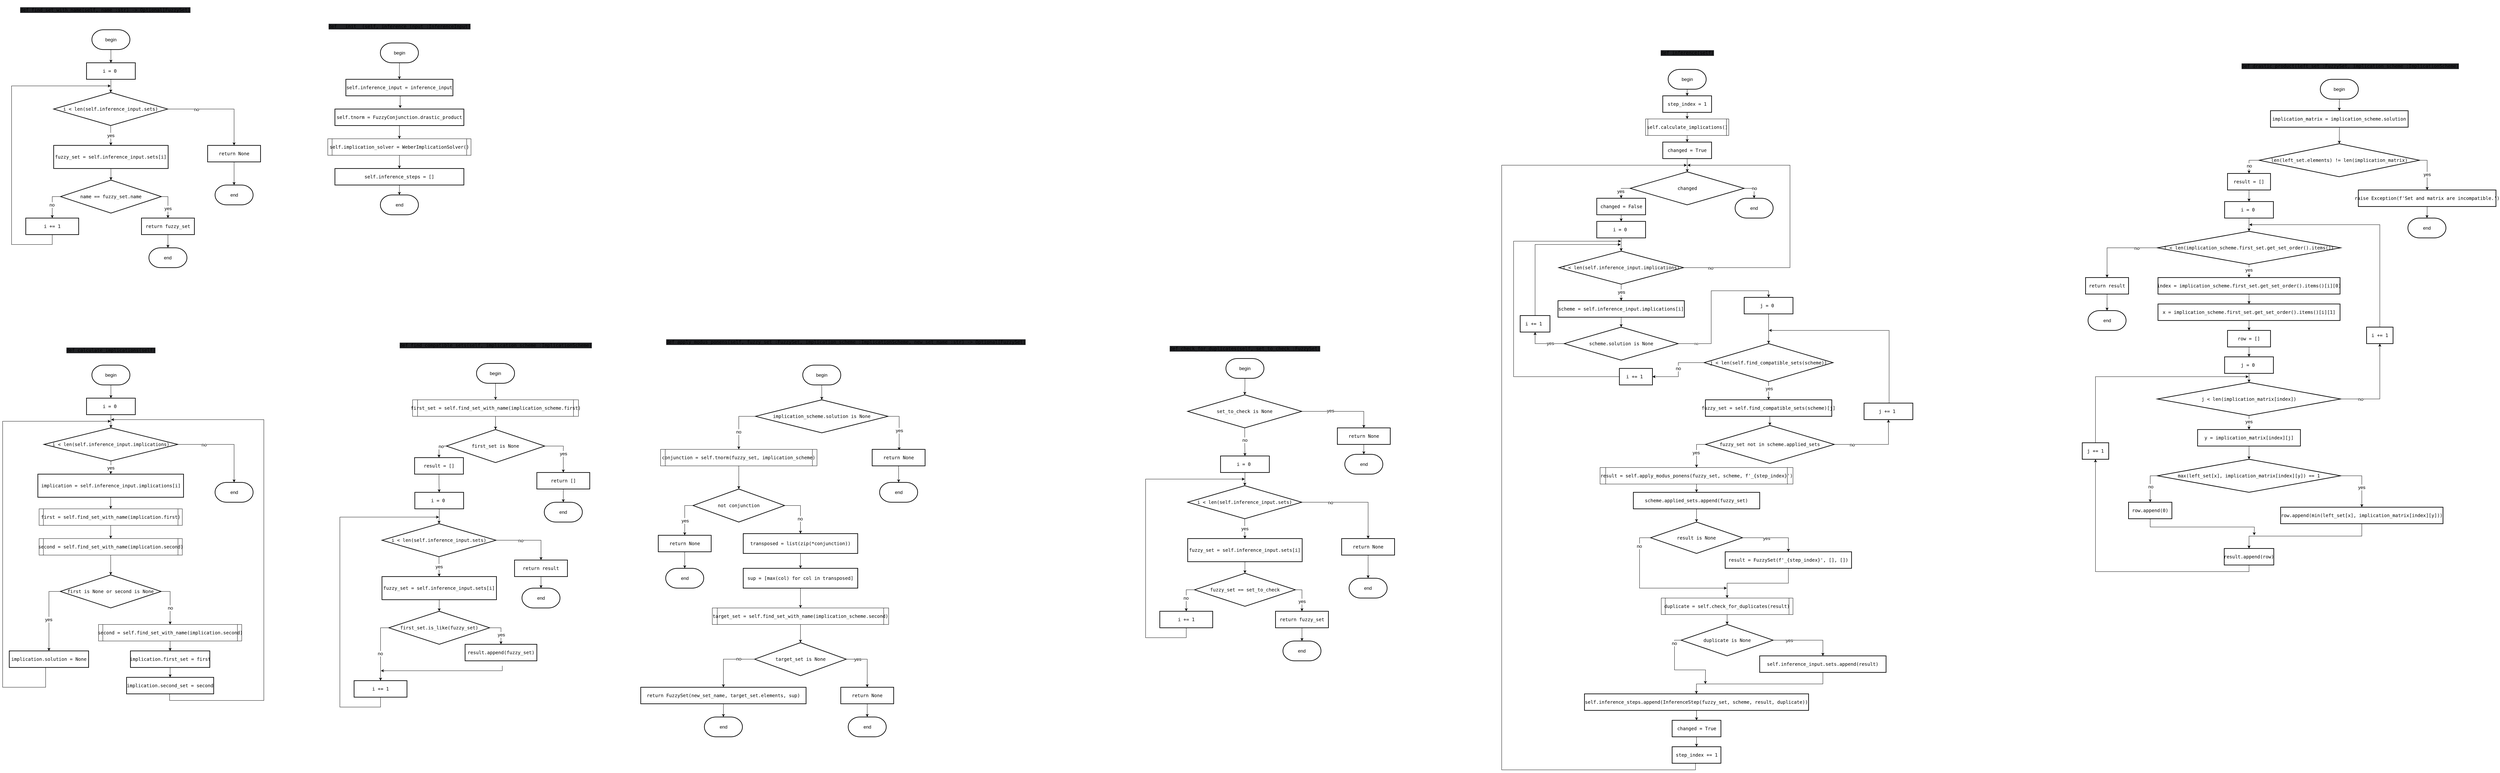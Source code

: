 <mxfile version="26.2.2">
  <diagram name="Page-1" id="5sGeGWp1Hnp2NR46aHNN">
    <mxGraphModel dx="5170" dy="3003" grid="1" gridSize="10" guides="1" tooltips="1" connect="1" arrows="1" fold="1" page="1" pageScale="1" pageWidth="850" pageHeight="1100" math="0" shadow="0">
      <root>
        <mxCell id="0" />
        <mxCell id="1" parent="0" />
        <mxCell id="1za0sbIBUVwMTmuufQd1-24" value="&lt;div style=&quot;background-color: rgb(30, 31, 34);&quot;&gt;&lt;pre style=&quot;font-family: &amp;quot;JetBrains Mono&amp;quot;, monospace;&quot;&gt;&lt;pre&gt;&lt;font face=&quot;JetBrains Mono, monospace&quot;&gt;&lt;span&gt;def __init__(self, inference_input :InferenceInput)&lt;/span&gt;&lt;/font&gt;&lt;/pre&gt;&lt;/pre&gt;&lt;/div&gt;" style="text;html=1;align=center;verticalAlign=middle;resizable=0;points=[];autosize=1;strokeColor=none;fillColor=none;fontColor=#000000;fontSize=14;" parent="1" vertex="1">
          <mxGeometry x="1030.01" y="70" width="420" height="60" as="geometry" />
        </mxCell>
        <mxCell id="1za0sbIBUVwMTmuufQd1-25" style="edgeStyle=orthogonalEdgeStyle;rounded=0;orthogonalLoop=1;jettySize=auto;html=1;exitX=0.5;exitY=1;exitDx=0;exitDy=0;exitPerimeter=0;entryX=0.5;entryY=0;entryDx=0;entryDy=0;fontColor=#000000;fontSize=14;" parent="1" source="1za0sbIBUVwMTmuufQd1-26" target="1za0sbIBUVwMTmuufQd1-27" edge="1">
          <mxGeometry relative="1" as="geometry" />
        </mxCell>
        <mxCell id="1za0sbIBUVwMTmuufQd1-26" value="&lt;font&gt;begin&lt;/font&gt;" style="strokeWidth=2;html=1;shape=mxgraph.flowchart.terminator;whiteSpace=wrap;fontColor=#000000;fontSize=14;" parent="1" vertex="1">
          <mxGeometry x="1182.51" y="150" width="115" height="60" as="geometry" />
        </mxCell>
        <mxCell id="1za0sbIBUVwMTmuufQd1-27" value="&lt;div&gt;&lt;pre style=&quot;font-family: &amp;quot;JetBrains Mono&amp;quot;, monospace;&quot;&gt;&lt;pre style=&quot;font-family: &amp;quot;JetBrains Mono&amp;quot;, monospace;&quot;&gt;&lt;pre style=&quot;font-family: &amp;quot;JetBrains Mono&amp;quot;, monospace;&quot;&gt;&lt;pre style=&quot;font-family: &amp;quot;JetBrains Mono&amp;quot;, monospace;&quot;&gt;&lt;pre style=&quot;font-family: &amp;quot;JetBrains Mono&amp;quot;, monospace;&quot;&gt;&lt;pre style=&quot;font-family: &amp;quot;JetBrains Mono&amp;quot;, monospace;&quot;&gt;&lt;pre style=&quot;font-family: &amp;quot;JetBrains Mono&amp;quot;, monospace;&quot;&gt;&lt;pre style=&quot;font-family: &amp;quot;JetBrains Mono&amp;quot;, monospace;&quot;&gt;&lt;pre style=&quot;font-family: &amp;quot;JetBrains Mono&amp;quot;, monospace;&quot;&gt;&lt;font&gt;self.inference_input = inference_input&lt;/font&gt;&lt;/pre&gt;&lt;/pre&gt;&lt;/pre&gt;&lt;/pre&gt;&lt;/pre&gt;&lt;/pre&gt;&lt;/pre&gt;&lt;/pre&gt;&lt;/pre&gt;&lt;/div&gt;" style="rounded=0;whiteSpace=wrap;html=1;absoluteArcSize=1;arcSize=14;strokeWidth=2;fontSize=14;labelBackgroundColor=none;fontColor=#000000;" parent="1" vertex="1">
          <mxGeometry x="1078.12" y="260" width="323.77" height="50" as="geometry" />
        </mxCell>
        <mxCell id="1za0sbIBUVwMTmuufQd1-34" style="edgeStyle=orthogonalEdgeStyle;rounded=0;orthogonalLoop=1;jettySize=auto;html=1;exitX=0.5;exitY=1;exitDx=0;exitDy=0;fontSize=14;fontColor=#000000;" parent="1" source="1za0sbIBUVwMTmuufQd1-28" target="1za0sbIBUVwMTmuufQd1-33" edge="1">
          <mxGeometry relative="1" as="geometry" />
        </mxCell>
        <mxCell id="1za0sbIBUVwMTmuufQd1-28" value="&lt;div&gt;&lt;pre style=&quot;font-family: &amp;quot;JetBrains Mono&amp;quot;, monospace;&quot;&gt;&lt;pre style=&quot;font-family: &amp;quot;JetBrains Mono&amp;quot;, monospace;&quot;&gt;&lt;pre style=&quot;font-family: &amp;quot;JetBrains Mono&amp;quot;, monospace;&quot;&gt;&lt;pre style=&quot;font-family: &amp;quot;JetBrains Mono&amp;quot;, monospace;&quot;&gt;&lt;pre style=&quot;font-family: &amp;quot;JetBrains Mono&amp;quot;, monospace;&quot;&gt;&lt;pre style=&quot;font-family: &amp;quot;JetBrains Mono&amp;quot;, monospace;&quot;&gt;&lt;pre style=&quot;font-family: &amp;quot;JetBrains Mono&amp;quot;, monospace;&quot;&gt;&lt;pre style=&quot;font-family: &amp;quot;JetBrains Mono&amp;quot;, monospace;&quot;&gt;&lt;pre style=&quot;font-family: &amp;quot;JetBrains Mono&amp;quot;, monospace;&quot;&gt;&lt;font&gt;self.tnorm = FuzzyConjunction.drastic_product&lt;/font&gt;&lt;/pre&gt;&lt;/pre&gt;&lt;/pre&gt;&lt;/pre&gt;&lt;/pre&gt;&lt;/pre&gt;&lt;/pre&gt;&lt;/pre&gt;&lt;/pre&gt;&lt;/div&gt;" style="rounded=0;whiteSpace=wrap;html=1;absoluteArcSize=1;arcSize=14;strokeWidth=2;fontSize=14;labelBackgroundColor=none;fontColor=#000000;" parent="1" vertex="1">
          <mxGeometry x="1045.01" y="350" width="390" height="50" as="geometry" />
        </mxCell>
        <mxCell id="1za0sbIBUVwMTmuufQd1-29" style="edgeStyle=orthogonalEdgeStyle;rounded=0;orthogonalLoop=1;jettySize=auto;html=1;exitX=0.5;exitY=1;exitDx=0;exitDy=0;entryX=0.506;entryY=-0.053;entryDx=0;entryDy=0;entryPerimeter=0;fontColor=#000000;fontSize=14;" parent="1" source="1za0sbIBUVwMTmuufQd1-27" target="1za0sbIBUVwMTmuufQd1-28" edge="1">
          <mxGeometry relative="1" as="geometry" />
        </mxCell>
        <mxCell id="1za0sbIBUVwMTmuufQd1-30" value="&lt;font&gt;end&lt;/font&gt;" style="strokeWidth=2;html=1;shape=mxgraph.flowchart.terminator;whiteSpace=wrap;fontColor=#000000;fontSize=14;" parent="1" vertex="1">
          <mxGeometry x="1182.51" y="610" width="115" height="60" as="geometry" />
        </mxCell>
        <mxCell id="1za0sbIBUVwMTmuufQd1-37" style="edgeStyle=orthogonalEdgeStyle;rounded=0;orthogonalLoop=1;jettySize=auto;html=1;exitX=0.5;exitY=1;exitDx=0;exitDy=0;fontSize=14;fontColor=#000000;" parent="1" source="1za0sbIBUVwMTmuufQd1-33" target="1za0sbIBUVwMTmuufQd1-36" edge="1">
          <mxGeometry relative="1" as="geometry" />
        </mxCell>
        <mxCell id="1za0sbIBUVwMTmuufQd1-33" value="&lt;div&gt;&lt;pre style=&quot;font-family: &amp;quot;JetBrains Mono&amp;quot;, monospace;&quot;&gt;&lt;div&gt;&lt;pre style=&quot;font-family: &amp;quot;JetBrains Mono&amp;quot;, monospace;&quot;&gt;self.implication_solver = WeberImplicationSolver()&lt;/pre&gt;&lt;/div&gt;&lt;/pre&gt;&lt;/div&gt;" style="shape=process;whiteSpace=wrap;html=1;backgroundOutline=1;size=0.029;fontSize=14;labelBackgroundColor=none;fontColor=#000000;" parent="1" vertex="1">
          <mxGeometry x="1023.45" y="440" width="433.11" height="50" as="geometry" />
        </mxCell>
        <mxCell id="1za0sbIBUVwMTmuufQd1-38" style="edgeStyle=orthogonalEdgeStyle;rounded=0;orthogonalLoop=1;jettySize=auto;html=1;exitX=0.5;exitY=1;exitDx=0;exitDy=0;fontSize=14;fontColor=#000000;" parent="1" source="1za0sbIBUVwMTmuufQd1-36" target="1za0sbIBUVwMTmuufQd1-30" edge="1">
          <mxGeometry relative="1" as="geometry" />
        </mxCell>
        <mxCell id="1za0sbIBUVwMTmuufQd1-36" value="&lt;div&gt;&lt;pre style=&quot;font-family: &amp;quot;JetBrains Mono&amp;quot;, monospace;&quot;&gt;&lt;pre style=&quot;font-family: &amp;quot;JetBrains Mono&amp;quot;, monospace;&quot;&gt;&lt;pre style=&quot;font-family: &amp;quot;JetBrains Mono&amp;quot;, monospace;&quot;&gt;&lt;pre style=&quot;font-family: &amp;quot;JetBrains Mono&amp;quot;, monospace;&quot;&gt;&lt;pre style=&quot;font-family: &amp;quot;JetBrains Mono&amp;quot;, monospace;&quot;&gt;&lt;pre style=&quot;font-family: &amp;quot;JetBrains Mono&amp;quot;, monospace;&quot;&gt;&lt;pre style=&quot;font-family: &amp;quot;JetBrains Mono&amp;quot;, monospace;&quot;&gt;&lt;pre style=&quot;font-family: &amp;quot;JetBrains Mono&amp;quot;, monospace;&quot;&gt;&lt;pre style=&quot;font-family: &amp;quot;JetBrains Mono&amp;quot;, monospace;&quot;&gt;&lt;font&gt;self.inference_steps = []&lt;/font&gt;&lt;/pre&gt;&lt;/pre&gt;&lt;/pre&gt;&lt;/pre&gt;&lt;/pre&gt;&lt;/pre&gt;&lt;/pre&gt;&lt;/pre&gt;&lt;/pre&gt;&lt;/div&gt;" style="rounded=0;whiteSpace=wrap;html=1;absoluteArcSize=1;arcSize=14;strokeWidth=2;fontSize=14;labelBackgroundColor=none;fontColor=#000000;" parent="1" vertex="1">
          <mxGeometry x="1045.01" y="530" width="390" height="50" as="geometry" />
        </mxCell>
        <mxCell id="1za0sbIBUVwMTmuufQd1-39" value="&lt;div style=&quot;background-color: rgb(30, 31, 34);&quot;&gt;&lt;pre&gt;&lt;font face=&quot;JetBrains Mono, monospace&quot;&gt;&lt;span&gt;def find_set_with_name(self, name :str) -&amp;gt; Optional[FuzzySet]&lt;/span&gt;&lt;span&gt;&lt;/span&gt;&lt;/font&gt;&lt;/pre&gt;&lt;/div&gt;" style="text;html=1;align=center;verticalAlign=middle;resizable=0;points=[];autosize=1;strokeColor=none;fillColor=none;fontColor=#000000;fontSize=14;" parent="1" vertex="1">
          <mxGeometry x="104.95" y="20" width="490" height="60" as="geometry" />
        </mxCell>
        <mxCell id="1za0sbIBUVwMTmuufQd1-40" style="edgeStyle=orthogonalEdgeStyle;rounded=0;orthogonalLoop=1;jettySize=auto;html=1;exitX=0.5;exitY=1;exitDx=0;exitDy=0;exitPerimeter=0;entryX=0.5;entryY=0;entryDx=0;entryDy=0;fontColor=#000000;fontSize=14;" parent="1" source="1za0sbIBUVwMTmuufQd1-41" target="1za0sbIBUVwMTmuufQd1-47" edge="1">
          <mxGeometry relative="1" as="geometry" />
        </mxCell>
        <mxCell id="1za0sbIBUVwMTmuufQd1-41" value="&lt;font&gt;begin&lt;/font&gt;" style="strokeWidth=2;html=1;shape=mxgraph.flowchart.terminator;whiteSpace=wrap;fontColor=#000000;fontSize=14;" parent="1" vertex="1">
          <mxGeometry x="309.95" y="110" width="115" height="60" as="geometry" />
        </mxCell>
        <mxCell id="1za0sbIBUVwMTmuufQd1-42" style="edgeStyle=orthogonalEdgeStyle;rounded=0;orthogonalLoop=1;jettySize=auto;html=1;exitX=1;exitY=0.5;exitDx=0;exitDy=0;exitPerimeter=0;fontColor=#000000;fontSize=14;" parent="1" source="1za0sbIBUVwMTmuufQd1-46" target="1za0sbIBUVwMTmuufQd1-55" edge="1">
          <mxGeometry relative="1" as="geometry" />
        </mxCell>
        <mxCell id="1za0sbIBUVwMTmuufQd1-43" value="no" style="edgeLabel;html=1;align=center;verticalAlign=middle;resizable=0;points=[];fontColor=#000000;fontSize=14;" parent="1za0sbIBUVwMTmuufQd1-42" vertex="1" connectable="0">
          <mxGeometry x="-0.448" y="-1" relative="1" as="geometry">
            <mxPoint as="offset" />
          </mxGeometry>
        </mxCell>
        <mxCell id="1za0sbIBUVwMTmuufQd1-44" style="edgeStyle=orthogonalEdgeStyle;rounded=0;orthogonalLoop=1;jettySize=auto;html=1;exitX=0.5;exitY=1;exitDx=0;exitDy=0;exitPerimeter=0;entryX=0.5;entryY=0;entryDx=0;entryDy=0;fontSize=14;fontColor=#000000;" parent="1" source="1za0sbIBUVwMTmuufQd1-46" target="1za0sbIBUVwMTmuufQd1-63" edge="1">
          <mxGeometry relative="1" as="geometry" />
        </mxCell>
        <mxCell id="1za0sbIBUVwMTmuufQd1-45" value="yes" style="edgeLabel;html=1;align=center;verticalAlign=middle;resizable=0;points=[];fontSize=14;fontColor=#000000;" parent="1za0sbIBUVwMTmuufQd1-44" vertex="1" connectable="0">
          <mxGeometry x="-0.029" y="1" relative="1" as="geometry">
            <mxPoint x="-1" as="offset" />
          </mxGeometry>
        </mxCell>
        <mxCell id="1za0sbIBUVwMTmuufQd1-46" value="&lt;div&gt;&lt;pre style=&quot;font-family: &amp;quot;JetBrains Mono&amp;quot;, monospace;&quot;&gt;&lt;font&gt;i &amp;lt; len(self.inference_input.sets)&lt;/font&gt;&lt;/pre&gt;&lt;/div&gt;" style="strokeWidth=2;html=1;shape=mxgraph.flowchart.decision;whiteSpace=wrap;fontSize=14;labelBackgroundColor=none;fontColor=#000000;" parent="1" vertex="1">
          <mxGeometry x="194.33" y="300" width="344.95" height="100" as="geometry" />
        </mxCell>
        <mxCell id="1za0sbIBUVwMTmuufQd1-47" value="&lt;div&gt;&lt;pre style=&quot;font-family: &amp;quot;JetBrains Mono&amp;quot;, monospace;&quot;&gt;&lt;pre style=&quot;font-family: &amp;quot;JetBrains Mono&amp;quot;, monospace;&quot;&gt;&lt;pre style=&quot;font-family: &amp;quot;JetBrains Mono&amp;quot;, monospace;&quot;&gt;&lt;pre style=&quot;font-family: &amp;quot;JetBrains Mono&amp;quot;, monospace;&quot;&gt;&lt;pre style=&quot;font-family: &amp;quot;JetBrains Mono&amp;quot;, monospace;&quot;&gt;&lt;pre style=&quot;font-family: &amp;quot;JetBrains Mono&amp;quot;, monospace;&quot;&gt;&lt;pre style=&quot;font-family: &amp;quot;JetBrains Mono&amp;quot;, monospace;&quot;&gt;&lt;pre style=&quot;font-family: &amp;quot;JetBrains Mono&amp;quot;, monospace;&quot;&gt;&lt;pre style=&quot;font-family: &amp;quot;JetBrains Mono&amp;quot;, monospace;&quot;&gt;&lt;font&gt;i = 0 &lt;/font&gt;&lt;/pre&gt;&lt;/pre&gt;&lt;/pre&gt;&lt;/pre&gt;&lt;/pre&gt;&lt;/pre&gt;&lt;/pre&gt;&lt;/pre&gt;&lt;/pre&gt;&lt;/div&gt;" style="rounded=0;whiteSpace=wrap;html=1;absoluteArcSize=1;arcSize=14;strokeWidth=2;fontSize=14;labelBackgroundColor=none;fontColor=#000000;" parent="1" vertex="1">
          <mxGeometry x="293.68" y="210" width="147.55" height="50" as="geometry" />
        </mxCell>
        <mxCell id="1za0sbIBUVwMTmuufQd1-48" style="edgeStyle=orthogonalEdgeStyle;rounded=0;orthogonalLoop=1;jettySize=auto;html=1;exitX=0.5;exitY=1;exitDx=0;exitDy=0;entryX=0.5;entryY=0;entryDx=0;entryDy=0;entryPerimeter=0;fontColor=#000000;fontSize=14;" parent="1" source="1za0sbIBUVwMTmuufQd1-47" target="1za0sbIBUVwMTmuufQd1-46" edge="1">
          <mxGeometry relative="1" as="geometry" />
        </mxCell>
        <mxCell id="1za0sbIBUVwMTmuufQd1-49" style="edgeStyle=orthogonalEdgeStyle;rounded=0;orthogonalLoop=1;jettySize=auto;html=1;exitX=1;exitY=0.5;exitDx=0;exitDy=0;exitPerimeter=0;fontColor=#000000;fontSize=14;" parent="1" source="1za0sbIBUVwMTmuufQd1-53" target="1za0sbIBUVwMTmuufQd1-57" edge="1">
          <mxGeometry relative="1" as="geometry" />
        </mxCell>
        <mxCell id="1za0sbIBUVwMTmuufQd1-50" value="yes" style="edgeLabel;html=1;align=center;verticalAlign=middle;resizable=0;points=[];fontColor=#000000;fontSize=14;" parent="1za0sbIBUVwMTmuufQd1-49" vertex="1" connectable="0">
          <mxGeometry x="0.182" relative="1" as="geometry">
            <mxPoint y="5" as="offset" />
          </mxGeometry>
        </mxCell>
        <mxCell id="1za0sbIBUVwMTmuufQd1-51" style="edgeStyle=orthogonalEdgeStyle;rounded=0;orthogonalLoop=1;jettySize=auto;html=1;exitX=0;exitY=0.5;exitDx=0;exitDy=0;exitPerimeter=0;fontColor=#000000;fontSize=14;" parent="1" source="1za0sbIBUVwMTmuufQd1-53" target="1za0sbIBUVwMTmuufQd1-61" edge="1">
          <mxGeometry relative="1" as="geometry" />
        </mxCell>
        <mxCell id="1za0sbIBUVwMTmuufQd1-52" value="no" style="edgeLabel;html=1;align=center;verticalAlign=middle;resizable=0;points=[];fontColor=#000000;fontSize=14;" parent="1za0sbIBUVwMTmuufQd1-51" vertex="1" connectable="0">
          <mxGeometry x="0.113" y="-1" relative="1" as="geometry">
            <mxPoint as="offset" />
          </mxGeometry>
        </mxCell>
        <mxCell id="1za0sbIBUVwMTmuufQd1-53" value="&lt;div&gt;&lt;pre style=&quot;font-family: &amp;quot;JetBrains Mono&amp;quot;, monospace;&quot;&gt;&lt;font&gt;name == fuzzy_set.name&lt;/font&gt;&lt;/pre&gt;&lt;/div&gt;" style="strokeWidth=2;html=1;shape=mxgraph.flowchart.decision;whiteSpace=wrap;fontSize=14;labelBackgroundColor=none;fontColor=#000000;" parent="1" vertex="1">
          <mxGeometry x="214.96" y="565" width="305" height="100" as="geometry" />
        </mxCell>
        <mxCell id="1za0sbIBUVwMTmuufQd1-54" style="edgeStyle=orthogonalEdgeStyle;rounded=0;orthogonalLoop=1;jettySize=auto;html=1;exitX=0.5;exitY=1;exitDx=0;exitDy=0;fontColor=#000000;fontSize=14;" parent="1" source="1za0sbIBUVwMTmuufQd1-55" target="1za0sbIBUVwMTmuufQd1-59" edge="1">
          <mxGeometry relative="1" as="geometry" />
        </mxCell>
        <mxCell id="1za0sbIBUVwMTmuufQd1-55" value="&lt;div&gt;&lt;pre style=&quot;font-family: &amp;quot;JetBrains Mono&amp;quot;, monospace;&quot;&gt;&lt;pre style=&quot;font-family: &amp;quot;JetBrains Mono&amp;quot;, monospace;&quot;&gt;&lt;pre style=&quot;font-family: &amp;quot;JetBrains Mono&amp;quot;, monospace;&quot;&gt;&lt;pre style=&quot;font-family: &amp;quot;JetBrains Mono&amp;quot;, monospace;&quot;&gt;&lt;pre style=&quot;font-family: &amp;quot;JetBrains Mono&amp;quot;, monospace;&quot;&gt;&lt;pre style=&quot;font-family: &amp;quot;JetBrains Mono&amp;quot;, monospace;&quot;&gt;&lt;pre style=&quot;font-family: &amp;quot;JetBrains Mono&amp;quot;, monospace;&quot;&gt;&lt;pre style=&quot;font-family: &amp;quot;JetBrains Mono&amp;quot;, monospace;&quot;&gt;&lt;pre style=&quot;font-family: &amp;quot;JetBrains Mono&amp;quot;, monospace;&quot;&gt;&lt;font&gt;return None&lt;/font&gt;&lt;/pre&gt;&lt;/pre&gt;&lt;/pre&gt;&lt;/pre&gt;&lt;/pre&gt;&lt;/pre&gt;&lt;/pre&gt;&lt;/pre&gt;&lt;/pre&gt;&lt;/div&gt;" style="rounded=0;whiteSpace=wrap;html=1;absoluteArcSize=1;arcSize=14;strokeWidth=2;fontSize=14;labelBackgroundColor=none;fontColor=#000000;" parent="1" vertex="1">
          <mxGeometry x="660" y="460" width="160" height="50" as="geometry" />
        </mxCell>
        <mxCell id="1za0sbIBUVwMTmuufQd1-56" style="edgeStyle=orthogonalEdgeStyle;rounded=0;orthogonalLoop=1;jettySize=auto;html=1;exitX=0.5;exitY=1;exitDx=0;exitDy=0;fontColor=#000000;fontSize=14;" parent="1" source="1za0sbIBUVwMTmuufQd1-57" target="1za0sbIBUVwMTmuufQd1-58" edge="1">
          <mxGeometry relative="1" as="geometry" />
        </mxCell>
        <mxCell id="1za0sbIBUVwMTmuufQd1-57" value="&lt;div&gt;&lt;pre style=&quot;font-family: &amp;quot;JetBrains Mono&amp;quot;, monospace;&quot;&gt;&lt;pre style=&quot;font-family: &amp;quot;JetBrains Mono&amp;quot;, monospace;&quot;&gt;&lt;pre style=&quot;font-family: &amp;quot;JetBrains Mono&amp;quot;, monospace;&quot;&gt;&lt;pre style=&quot;font-family: &amp;quot;JetBrains Mono&amp;quot;, monospace;&quot;&gt;&lt;pre style=&quot;font-family: &amp;quot;JetBrains Mono&amp;quot;, monospace;&quot;&gt;&lt;pre style=&quot;font-family: &amp;quot;JetBrains Mono&amp;quot;, monospace;&quot;&gt;&lt;pre style=&quot;font-family: &amp;quot;JetBrains Mono&amp;quot;, monospace;&quot;&gt;&lt;pre style=&quot;font-family: &amp;quot;JetBrains Mono&amp;quot;, monospace;&quot;&gt;&lt;pre style=&quot;font-family: &amp;quot;JetBrains Mono&amp;quot;, monospace;&quot;&gt;&lt;font&gt;return fuzzy_set&lt;/font&gt;&lt;/pre&gt;&lt;/pre&gt;&lt;/pre&gt;&lt;/pre&gt;&lt;/pre&gt;&lt;/pre&gt;&lt;/pre&gt;&lt;/pre&gt;&lt;/pre&gt;&lt;/div&gt;" style="rounded=0;whiteSpace=wrap;html=1;absoluteArcSize=1;arcSize=14;strokeWidth=2;fontSize=14;labelBackgroundColor=none;fontColor=#000000;" parent="1" vertex="1">
          <mxGeometry x="459.95" y="680" width="160" height="50" as="geometry" />
        </mxCell>
        <mxCell id="1za0sbIBUVwMTmuufQd1-58" value="&lt;font&gt;end&lt;/font&gt;" style="strokeWidth=2;html=1;shape=mxgraph.flowchart.terminator;whiteSpace=wrap;fontColor=#000000;fontSize=14;" parent="1" vertex="1">
          <mxGeometry x="482.45" y="770" width="115" height="60" as="geometry" />
        </mxCell>
        <mxCell id="1za0sbIBUVwMTmuufQd1-59" value="&lt;font&gt;end&lt;/font&gt;" style="strokeWidth=2;html=1;shape=mxgraph.flowchart.terminator;whiteSpace=wrap;fontColor=#000000;fontSize=14;" parent="1" vertex="1">
          <mxGeometry x="682.5" y="580" width="115" height="60" as="geometry" />
        </mxCell>
        <mxCell id="1za0sbIBUVwMTmuufQd1-60" style="edgeStyle=orthogonalEdgeStyle;rounded=0;orthogonalLoop=1;jettySize=auto;html=1;fontColor=#000000;exitX=0.5;exitY=1;exitDx=0;exitDy=0;fontSize=14;" parent="1" source="1za0sbIBUVwMTmuufQd1-61" edge="1">
          <mxGeometry relative="1" as="geometry">
            <mxPoint x="366.95" y="280" as="targetPoint" />
            <mxPoint x="196.956" y="680" as="sourcePoint" />
            <Array as="points">
              <mxPoint x="190" y="760" />
              <mxPoint x="67" y="760" />
              <mxPoint x="67" y="280" />
            </Array>
          </mxGeometry>
        </mxCell>
        <mxCell id="1za0sbIBUVwMTmuufQd1-61" value="&lt;div&gt;&lt;pre style=&quot;font-family: &amp;quot;JetBrains Mono&amp;quot;, monospace;&quot;&gt;&lt;pre style=&quot;font-family: &amp;quot;JetBrains Mono&amp;quot;, monospace;&quot;&gt;&lt;pre style=&quot;font-family: &amp;quot;JetBrains Mono&amp;quot;, monospace;&quot;&gt;&lt;pre style=&quot;font-family: &amp;quot;JetBrains Mono&amp;quot;, monospace;&quot;&gt;&lt;pre style=&quot;font-family: &amp;quot;JetBrains Mono&amp;quot;, monospace;&quot;&gt;&lt;pre style=&quot;font-family: &amp;quot;JetBrains Mono&amp;quot;, monospace;&quot;&gt;&lt;pre style=&quot;font-family: &amp;quot;JetBrains Mono&amp;quot;, monospace;&quot;&gt;&lt;pre style=&quot;font-family: &amp;quot;JetBrains Mono&amp;quot;, monospace;&quot;&gt;&lt;pre style=&quot;font-family: &amp;quot;JetBrains Mono&amp;quot;, monospace;&quot;&gt;&lt;font&gt;i += 1&lt;/font&gt;&lt;/pre&gt;&lt;/pre&gt;&lt;/pre&gt;&lt;/pre&gt;&lt;/pre&gt;&lt;/pre&gt;&lt;/pre&gt;&lt;/pre&gt;&lt;/pre&gt;&lt;/div&gt;" style="rounded=0;whiteSpace=wrap;html=1;absoluteArcSize=1;arcSize=14;strokeWidth=2;fontSize=14;labelBackgroundColor=none;fontColor=#000000;" parent="1" vertex="1">
          <mxGeometry x="109.95" y="680" width="160" height="50" as="geometry" />
        </mxCell>
        <mxCell id="1za0sbIBUVwMTmuufQd1-62" style="edgeStyle=orthogonalEdgeStyle;rounded=0;orthogonalLoop=1;jettySize=auto;html=1;exitX=0.5;exitY=1;exitDx=0;exitDy=0;fontSize=14;fontColor=#000000;" parent="1" source="1za0sbIBUVwMTmuufQd1-63" target="1za0sbIBUVwMTmuufQd1-53" edge="1">
          <mxGeometry relative="1" as="geometry">
            <mxPoint x="367.103" y="560" as="targetPoint" />
          </mxGeometry>
        </mxCell>
        <mxCell id="1za0sbIBUVwMTmuufQd1-63" value="&lt;div&gt;&lt;pre&gt;&lt;pre&gt;&lt;pre&gt;&lt;pre&gt;&lt;pre&gt;&lt;pre&gt;&lt;pre&gt;&lt;pre&gt;&lt;pre&gt;&lt;font&gt;&lt;font face=&quot;JetBrains Mono, monospace&quot;&gt;fuzzy_set &lt;/font&gt;&lt;font face=&quot;JetBrains Mono, monospace&quot;&gt;= &lt;/font&gt;self.inference_input.sets[i]&lt;/font&gt;&lt;font face=&quot;JetBrains Mono, monospace&quot;&gt;&lt;/font&gt;&lt;/pre&gt;&lt;/pre&gt;&lt;/pre&gt;&lt;/pre&gt;&lt;/pre&gt;&lt;/pre&gt;&lt;/pre&gt;&lt;/pre&gt;&lt;/pre&gt;&lt;/div&gt;" style="rounded=0;whiteSpace=wrap;html=1;absoluteArcSize=1;arcSize=14;strokeWidth=2;fontSize=14;labelBackgroundColor=none;fontColor=#000000;" parent="1" vertex="1">
          <mxGeometry x="194.33" y="460" width="346.24" height="70" as="geometry" />
        </mxCell>
        <mxCell id="1za0sbIBUVwMTmuufQd1-64" value="&lt;div style=&quot;background-color: rgb(30, 31, 34);&quot;&gt;&lt;pre&gt;&lt;div style=&quot;&quot;&gt;&lt;pre style=&quot;font-family: &amp;quot;JetBrains Mono&amp;quot;, monospace;&quot;&gt;&lt;span style=&quot;&quot;&gt;def &lt;/span&gt;&lt;span style=&quot;&quot;&gt;calculate_implications&lt;/span&gt;(&lt;span style=&quot;&quot;&gt;self&lt;/span&gt;)&lt;/pre&gt;&lt;/div&gt;&lt;/pre&gt;&lt;/div&gt;" style="text;html=1;align=center;verticalAlign=middle;resizable=0;points=[];autosize=1;strokeColor=none;fillColor=none;fontColor=#000000;fontSize=14;" parent="1" vertex="1">
          <mxGeometry x="231.8" y="1050" width="270" height="60" as="geometry" />
        </mxCell>
        <mxCell id="1za0sbIBUVwMTmuufQd1-65" style="edgeStyle=orthogonalEdgeStyle;rounded=0;orthogonalLoop=1;jettySize=auto;html=1;exitX=0.5;exitY=1;exitDx=0;exitDy=0;exitPerimeter=0;entryX=0.5;entryY=0;entryDx=0;entryDy=0;fontColor=#000000;fontSize=14;" parent="1" source="1za0sbIBUVwMTmuufQd1-66" target="1za0sbIBUVwMTmuufQd1-72" edge="1">
          <mxGeometry relative="1" as="geometry" />
        </mxCell>
        <mxCell id="1za0sbIBUVwMTmuufQd1-66" value="&lt;font&gt;begin&lt;/font&gt;" style="strokeWidth=2;html=1;shape=mxgraph.flowchart.terminator;whiteSpace=wrap;fontColor=#000000;fontSize=14;" parent="1" vertex="1">
          <mxGeometry x="309.95" y="1125" width="115" height="60" as="geometry" />
        </mxCell>
        <mxCell id="1za0sbIBUVwMTmuufQd1-67" style="edgeStyle=orthogonalEdgeStyle;rounded=0;orthogonalLoop=1;jettySize=auto;html=1;exitX=1;exitY=0.5;exitDx=0;exitDy=0;exitPerimeter=0;fontColor=#000000;entryX=0.5;entryY=0;entryDx=0;entryDy=0;entryPerimeter=0;fontSize=14;" parent="1" source="1za0sbIBUVwMTmuufQd1-71" target="1za0sbIBUVwMTmuufQd1-84" edge="1">
          <mxGeometry relative="1" as="geometry">
            <mxPoint x="740" y="1475" as="targetPoint" />
          </mxGeometry>
        </mxCell>
        <mxCell id="1za0sbIBUVwMTmuufQd1-68" value="no" style="edgeLabel;html=1;align=center;verticalAlign=middle;resizable=0;points=[];fontColor=#000000;fontSize=14;" parent="1za0sbIBUVwMTmuufQd1-67" vertex="1" connectable="0">
          <mxGeometry x="-0.448" y="-1" relative="1" as="geometry">
            <mxPoint as="offset" />
          </mxGeometry>
        </mxCell>
        <mxCell id="1za0sbIBUVwMTmuufQd1-69" style="edgeStyle=orthogonalEdgeStyle;rounded=0;orthogonalLoop=1;jettySize=auto;html=1;exitX=0.5;exitY=1;exitDx=0;exitDy=0;exitPerimeter=0;entryX=0.5;entryY=0;entryDx=0;entryDy=0;fontSize=14;fontColor=#000000;" parent="1" source="1za0sbIBUVwMTmuufQd1-71" target="1za0sbIBUVwMTmuufQd1-88" edge="1">
          <mxGeometry relative="1" as="geometry" />
        </mxCell>
        <mxCell id="1za0sbIBUVwMTmuufQd1-70" value="yes" style="edgeLabel;html=1;align=center;verticalAlign=middle;resizable=0;points=[];fontSize=14;fontColor=#000000;" parent="1za0sbIBUVwMTmuufQd1-69" vertex="1" connectable="0">
          <mxGeometry x="-0.029" y="1" relative="1" as="geometry">
            <mxPoint x="-1" as="offset" />
          </mxGeometry>
        </mxCell>
        <mxCell id="1za0sbIBUVwMTmuufQd1-71" value="&lt;div&gt;&lt;pre style=&quot;font-family: &amp;quot;JetBrains Mono&amp;quot;, monospace;&quot;&gt;&lt;font&gt;i &amp;lt; len(self.inference_input.implications)&lt;/font&gt;&lt;/pre&gt;&lt;/div&gt;" style="strokeWidth=2;html=1;shape=mxgraph.flowchart.decision;whiteSpace=wrap;fontSize=14;labelBackgroundColor=none;fontColor=#000000;" parent="1" vertex="1">
          <mxGeometry x="164.99" y="1315" width="404.95" height="100" as="geometry" />
        </mxCell>
        <mxCell id="1za0sbIBUVwMTmuufQd1-72" value="&lt;div&gt;&lt;pre style=&quot;font-family: &amp;quot;JetBrains Mono&amp;quot;, monospace;&quot;&gt;&lt;pre style=&quot;font-family: &amp;quot;JetBrains Mono&amp;quot;, monospace;&quot;&gt;&lt;pre style=&quot;font-family: &amp;quot;JetBrains Mono&amp;quot;, monospace;&quot;&gt;&lt;pre style=&quot;font-family: &amp;quot;JetBrains Mono&amp;quot;, monospace;&quot;&gt;&lt;pre style=&quot;font-family: &amp;quot;JetBrains Mono&amp;quot;, monospace;&quot;&gt;&lt;pre style=&quot;font-family: &amp;quot;JetBrains Mono&amp;quot;, monospace;&quot;&gt;&lt;pre style=&quot;font-family: &amp;quot;JetBrains Mono&amp;quot;, monospace;&quot;&gt;&lt;pre style=&quot;font-family: &amp;quot;JetBrains Mono&amp;quot;, monospace;&quot;&gt;&lt;pre style=&quot;font-family: &amp;quot;JetBrains Mono&amp;quot;, monospace;&quot;&gt;&lt;font&gt;i = 0 &lt;/font&gt;&lt;/pre&gt;&lt;/pre&gt;&lt;/pre&gt;&lt;/pre&gt;&lt;/pre&gt;&lt;/pre&gt;&lt;/pre&gt;&lt;/pre&gt;&lt;/pre&gt;&lt;/div&gt;" style="rounded=0;whiteSpace=wrap;html=1;absoluteArcSize=1;arcSize=14;strokeWidth=2;fontSize=14;labelBackgroundColor=none;fontColor=#000000;" parent="1" vertex="1">
          <mxGeometry x="293.68" y="1225" width="147.55" height="50" as="geometry" />
        </mxCell>
        <mxCell id="1za0sbIBUVwMTmuufQd1-73" style="edgeStyle=orthogonalEdgeStyle;rounded=0;orthogonalLoop=1;jettySize=auto;html=1;exitX=0.5;exitY=1;exitDx=0;exitDy=0;entryX=0.5;entryY=0;entryDx=0;entryDy=0;entryPerimeter=0;fontColor=#000000;fontSize=14;" parent="1" source="1za0sbIBUVwMTmuufQd1-72" target="1za0sbIBUVwMTmuufQd1-71" edge="1">
          <mxGeometry relative="1" as="geometry" />
        </mxCell>
        <mxCell id="1za0sbIBUVwMTmuufQd1-74" style="edgeStyle=orthogonalEdgeStyle;rounded=0;orthogonalLoop=1;jettySize=auto;html=1;exitX=1;exitY=0.5;exitDx=0;exitDy=0;exitPerimeter=0;fontColor=#000000;entryX=0.5;entryY=0;entryDx=0;entryDy=0;fontSize=14;" parent="1" source="1za0sbIBUVwMTmuufQd1-78" target="1za0sbIBUVwMTmuufQd1-96" edge="1">
          <mxGeometry relative="1" as="geometry">
            <mxPoint x="540" y="1900" as="targetPoint" />
          </mxGeometry>
        </mxCell>
        <mxCell id="1za0sbIBUVwMTmuufQd1-89" value="no" style="edgeLabel;html=1;align=center;verticalAlign=middle;resizable=0;points=[];fontSize=14;fontColor=#000000;" parent="1za0sbIBUVwMTmuufQd1-74" vertex="1" connectable="0">
          <mxGeometry x="0.22" relative="1" as="geometry">
            <mxPoint as="offset" />
          </mxGeometry>
        </mxCell>
        <mxCell id="1za0sbIBUVwMTmuufQd1-76" style="edgeStyle=orthogonalEdgeStyle;rounded=0;orthogonalLoop=1;jettySize=auto;html=1;exitX=0;exitY=0.5;exitDx=0;exitDy=0;exitPerimeter=0;fontColor=#000000;fontSize=14;" parent="1" source="1za0sbIBUVwMTmuufQd1-78" target="1za0sbIBUVwMTmuufQd1-86" edge="1">
          <mxGeometry relative="1" as="geometry" />
        </mxCell>
        <mxCell id="1za0sbIBUVwMTmuufQd1-77" value="yes" style="edgeLabel;html=1;align=center;verticalAlign=middle;resizable=0;points=[];fontColor=#000000;fontSize=14;" parent="1za0sbIBUVwMTmuufQd1-76" vertex="1" connectable="0">
          <mxGeometry x="0.113" y="-1" relative="1" as="geometry">
            <mxPoint as="offset" />
          </mxGeometry>
        </mxCell>
        <mxCell id="1za0sbIBUVwMTmuufQd1-78" value="&lt;div&gt;&lt;pre style=&quot;font-family: &amp;quot;JetBrains Mono&amp;quot;, monospace;&quot;&gt;&lt;font&gt;first is None or second is None&lt;/font&gt;&lt;/pre&gt;&lt;/div&gt;" style="strokeWidth=2;html=1;shape=mxgraph.flowchart.decision;whiteSpace=wrap;fontSize=14;labelBackgroundColor=none;fontColor=#000000;" parent="1" vertex="1">
          <mxGeometry x="214.3" y="1760" width="305" height="100" as="geometry" />
        </mxCell>
        <mxCell id="1za0sbIBUVwMTmuufQd1-84" value="&lt;font&gt;end&lt;/font&gt;" style="strokeWidth=2;html=1;shape=mxgraph.flowchart.terminator;whiteSpace=wrap;fontColor=#000000;fontSize=14;" parent="1" vertex="1">
          <mxGeometry x="682.5" y="1480" width="115" height="60" as="geometry" />
        </mxCell>
        <mxCell id="1za0sbIBUVwMTmuufQd1-85" style="edgeStyle=orthogonalEdgeStyle;rounded=0;orthogonalLoop=1;jettySize=auto;html=1;fontColor=#000000;exitX=0.5;exitY=1;exitDx=0;exitDy=0;fontSize=14;" parent="1" source="1za0sbIBUVwMTmuufQd1-86" edge="1">
          <mxGeometry relative="1" as="geometry">
            <mxPoint x="366.95" y="1295" as="targetPoint" />
            <mxPoint x="196.956" y="1695" as="sourcePoint" />
            <Array as="points">
              <mxPoint x="170" y="2040" />
              <mxPoint x="170" y="2100" />
              <mxPoint x="40" y="2100" />
              <mxPoint x="40" y="1295" />
            </Array>
          </mxGeometry>
        </mxCell>
        <mxCell id="1za0sbIBUVwMTmuufQd1-86" value="&lt;div&gt;&lt;pre style=&quot;font-family: &amp;quot;JetBrains Mono&amp;quot;, monospace;&quot;&gt;&lt;pre style=&quot;font-family: &amp;quot;JetBrains Mono&amp;quot;, monospace;&quot;&gt;&lt;pre style=&quot;font-family: &amp;quot;JetBrains Mono&amp;quot;, monospace;&quot;&gt;&lt;pre style=&quot;font-family: &amp;quot;JetBrains Mono&amp;quot;, monospace;&quot;&gt;&lt;pre style=&quot;font-family: &amp;quot;JetBrains Mono&amp;quot;, monospace;&quot;&gt;&lt;pre style=&quot;font-family: &amp;quot;JetBrains Mono&amp;quot;, monospace;&quot;&gt;&lt;pre style=&quot;font-family: &amp;quot;JetBrains Mono&amp;quot;, monospace;&quot;&gt;&lt;pre style=&quot;font-family: &amp;quot;JetBrains Mono&amp;quot;, monospace;&quot;&gt;&lt;pre style=&quot;font-family: &amp;quot;JetBrains Mono&amp;quot;, monospace;&quot;&gt;&lt;font&gt;implication.solution = None&lt;/font&gt;&lt;/pre&gt;&lt;/pre&gt;&lt;/pre&gt;&lt;/pre&gt;&lt;/pre&gt;&lt;/pre&gt;&lt;/pre&gt;&lt;/pre&gt;&lt;/pre&gt;&lt;/div&gt;" style="rounded=0;whiteSpace=wrap;html=1;absoluteArcSize=1;arcSize=14;strokeWidth=2;fontSize=14;labelBackgroundColor=none;fontColor=#000000;" parent="1" vertex="1">
          <mxGeometry x="60" y="1990" width="240" height="50" as="geometry" />
        </mxCell>
        <mxCell id="1za0sbIBUVwMTmuufQd1-92" style="edgeStyle=orthogonalEdgeStyle;rounded=0;orthogonalLoop=1;jettySize=auto;html=1;exitX=0.5;exitY=1;exitDx=0;exitDy=0;fontSize=14;fontColor=#000000;" parent="1" source="1za0sbIBUVwMTmuufQd1-88" target="1za0sbIBUVwMTmuufQd1-90" edge="1">
          <mxGeometry relative="1" as="geometry" />
        </mxCell>
        <mxCell id="1za0sbIBUVwMTmuufQd1-88" value="&lt;div&gt;&lt;pre&gt;&lt;pre&gt;&lt;pre&gt;&lt;pre&gt;&lt;pre&gt;&lt;pre&gt;&lt;pre&gt;&lt;pre&gt;&lt;pre&gt;&lt;font&gt;&lt;font face=&quot;JetBrains Mono, monospace&quot;&gt;implication &lt;/font&gt;&lt;font face=&quot;JetBrains Mono, monospace&quot;&gt;= &lt;/font&gt;self.inference_input.implications[i]&lt;/font&gt;&lt;font face=&quot;JetBrains Mono, monospace&quot;&gt;&lt;/font&gt;&lt;/pre&gt;&lt;/pre&gt;&lt;/pre&gt;&lt;/pre&gt;&lt;/pre&gt;&lt;/pre&gt;&lt;/pre&gt;&lt;/pre&gt;&lt;/pre&gt;&lt;/div&gt;" style="rounded=0;whiteSpace=wrap;html=1;absoluteArcSize=1;arcSize=14;strokeWidth=2;fontSize=14;labelBackgroundColor=none;fontColor=#000000;" parent="1" vertex="1">
          <mxGeometry x="146.52" y="1455" width="440.57" height="70" as="geometry" />
        </mxCell>
        <mxCell id="1za0sbIBUVwMTmuufQd1-93" style="edgeStyle=orthogonalEdgeStyle;rounded=0;orthogonalLoop=1;jettySize=auto;html=1;exitX=0.5;exitY=1;exitDx=0;exitDy=0;entryX=0.5;entryY=0;entryDx=0;entryDy=0;fontSize=14;fontColor=#000000;" parent="1" source="1za0sbIBUVwMTmuufQd1-90" target="1za0sbIBUVwMTmuufQd1-91" edge="1">
          <mxGeometry relative="1" as="geometry" />
        </mxCell>
        <mxCell id="1za0sbIBUVwMTmuufQd1-90" value="&lt;div&gt;&lt;pre style=&quot;font-family: &amp;quot;JetBrains Mono&amp;quot;, monospace;&quot;&gt;&lt;div&gt;&lt;pre style=&quot;font-family: &amp;quot;JetBrains Mono&amp;quot;, monospace;&quot;&gt;first = self.find_set_with_name(implication.first)&lt;/pre&gt;&lt;/div&gt;&lt;/pre&gt;&lt;/div&gt;" style="shape=process;whiteSpace=wrap;html=1;backgroundOutline=1;size=0.029;fontSize=14;labelBackgroundColor=none;fontColor=#000000;" parent="1" vertex="1">
          <mxGeometry x="150.25" y="1560" width="433.11" height="50" as="geometry" />
        </mxCell>
        <mxCell id="1za0sbIBUVwMTmuufQd1-91" value="&lt;div&gt;&lt;pre style=&quot;font-family: &amp;quot;JetBrains Mono&amp;quot;, monospace;&quot;&gt;&lt;div&gt;&lt;pre style=&quot;font-family: &amp;quot;JetBrains Mono&amp;quot;, monospace;&quot;&gt;second = self.find_set_with_name(implication.second)&lt;/pre&gt;&lt;/div&gt;&lt;/pre&gt;&lt;/div&gt;" style="shape=process;whiteSpace=wrap;html=1;backgroundOutline=1;size=0.029;fontSize=14;labelBackgroundColor=none;fontColor=#000000;" parent="1" vertex="1">
          <mxGeometry x="150.25" y="1650" width="433.11" height="50" as="geometry" />
        </mxCell>
        <mxCell id="1za0sbIBUVwMTmuufQd1-94" style="edgeStyle=orthogonalEdgeStyle;rounded=0;orthogonalLoop=1;jettySize=auto;html=1;exitX=0.5;exitY=1;exitDx=0;exitDy=0;entryX=0.5;entryY=0;entryDx=0;entryDy=0;entryPerimeter=0;fontSize=14;fontColor=#000000;" parent="1" source="1za0sbIBUVwMTmuufQd1-91" target="1za0sbIBUVwMTmuufQd1-78" edge="1">
          <mxGeometry relative="1" as="geometry" />
        </mxCell>
        <mxCell id="1za0sbIBUVwMTmuufQd1-100" style="edgeStyle=orthogonalEdgeStyle;rounded=0;orthogonalLoop=1;jettySize=auto;html=1;exitX=0.5;exitY=1;exitDx=0;exitDy=0;entryX=0.5;entryY=0;entryDx=0;entryDy=0;fontSize=14;fontColor=#000000;" parent="1" source="1za0sbIBUVwMTmuufQd1-96" target="1za0sbIBUVwMTmuufQd1-97" edge="1">
          <mxGeometry relative="1" as="geometry" />
        </mxCell>
        <mxCell id="1za0sbIBUVwMTmuufQd1-96" value="&lt;div&gt;&lt;pre style=&quot;font-family: &amp;quot;JetBrains Mono&amp;quot;, monospace;&quot;&gt;&lt;div&gt;&lt;pre style=&quot;font-family: &amp;quot;JetBrains Mono&amp;quot;, monospace;&quot;&gt;second = self.find_set_with_name(implication.second)&lt;/pre&gt;&lt;/div&gt;&lt;/pre&gt;&lt;/div&gt;" style="shape=process;whiteSpace=wrap;html=1;backgroundOutline=1;size=0.029;fontSize=14;labelBackgroundColor=none;fontColor=#000000;" parent="1" vertex="1">
          <mxGeometry x="330" y="1910" width="433.11" height="50" as="geometry" />
        </mxCell>
        <mxCell id="1za0sbIBUVwMTmuufQd1-101" style="edgeStyle=orthogonalEdgeStyle;rounded=0;orthogonalLoop=1;jettySize=auto;html=1;exitX=0.5;exitY=1;exitDx=0;exitDy=0;entryX=0.5;entryY=0;entryDx=0;entryDy=0;fontSize=14;fontColor=#000000;" parent="1" source="1za0sbIBUVwMTmuufQd1-97" target="1za0sbIBUVwMTmuufQd1-98" edge="1">
          <mxGeometry relative="1" as="geometry" />
        </mxCell>
        <mxCell id="1za0sbIBUVwMTmuufQd1-97" value="&lt;div&gt;&lt;pre style=&quot;font-family: &amp;quot;JetBrains Mono&amp;quot;, monospace;&quot;&gt;&lt;pre style=&quot;font-family: &amp;quot;JetBrains Mono&amp;quot;, monospace;&quot;&gt;&lt;pre style=&quot;font-family: &amp;quot;JetBrains Mono&amp;quot;, monospace;&quot;&gt;&lt;pre style=&quot;font-family: &amp;quot;JetBrains Mono&amp;quot;, monospace;&quot;&gt;&lt;pre style=&quot;font-family: &amp;quot;JetBrains Mono&amp;quot;, monospace;&quot;&gt;&lt;pre style=&quot;font-family: &amp;quot;JetBrains Mono&amp;quot;, monospace;&quot;&gt;&lt;pre style=&quot;font-family: &amp;quot;JetBrains Mono&amp;quot;, monospace;&quot;&gt;&lt;pre style=&quot;font-family: &amp;quot;JetBrains Mono&amp;quot;, monospace;&quot;&gt;&lt;pre style=&quot;font-family: &amp;quot;JetBrains Mono&amp;quot;, monospace;&quot;&gt;&lt;font&gt;implication.first_set = first&lt;/font&gt;&lt;/pre&gt;&lt;/pre&gt;&lt;/pre&gt;&lt;/pre&gt;&lt;/pre&gt;&lt;/pre&gt;&lt;/pre&gt;&lt;/pre&gt;&lt;/pre&gt;&lt;/div&gt;" style="rounded=0;whiteSpace=wrap;html=1;absoluteArcSize=1;arcSize=14;strokeWidth=2;fontSize=14;labelBackgroundColor=none;fontColor=#000000;" parent="1" vertex="1">
          <mxGeometry x="426.55" y="1990" width="240" height="50" as="geometry" />
        </mxCell>
        <mxCell id="1za0sbIBUVwMTmuufQd1-102" style="edgeStyle=orthogonalEdgeStyle;rounded=0;orthogonalLoop=1;jettySize=auto;html=1;exitX=0.5;exitY=1;exitDx=0;exitDy=0;fontSize=14;fontColor=#000000;" parent="1" source="1za0sbIBUVwMTmuufQd1-98" edge="1">
          <mxGeometry relative="1" as="geometry">
            <mxPoint x="368" y="1290" as="targetPoint" />
            <mxPoint x="544.55" y="2120" as="sourcePoint" />
            <Array as="points">
              <mxPoint x="545" y="2140" />
              <mxPoint x="830" y="2140" />
              <mxPoint x="830" y="1290" />
            </Array>
          </mxGeometry>
        </mxCell>
        <mxCell id="1za0sbIBUVwMTmuufQd1-98" value="&lt;div&gt;&lt;pre style=&quot;font-family: &amp;quot;JetBrains Mono&amp;quot;, monospace;&quot;&gt;&lt;pre style=&quot;font-family: &amp;quot;JetBrains Mono&amp;quot;, monospace;&quot;&gt;&lt;pre style=&quot;font-family: &amp;quot;JetBrains Mono&amp;quot;, monospace;&quot;&gt;&lt;pre style=&quot;font-family: &amp;quot;JetBrains Mono&amp;quot;, monospace;&quot;&gt;&lt;pre style=&quot;font-family: &amp;quot;JetBrains Mono&amp;quot;, monospace;&quot;&gt;&lt;pre style=&quot;font-family: &amp;quot;JetBrains Mono&amp;quot;, monospace;&quot;&gt;&lt;pre style=&quot;font-family: &amp;quot;JetBrains Mono&amp;quot;, monospace;&quot;&gt;&lt;pre style=&quot;font-family: &amp;quot;JetBrains Mono&amp;quot;, monospace;&quot;&gt;&lt;pre style=&quot;font-family: &amp;quot;JetBrains Mono&amp;quot;, monospace;&quot;&gt;&lt;font&gt;implication.second_set = second&lt;/font&gt;&lt;/pre&gt;&lt;/pre&gt;&lt;/pre&gt;&lt;/pre&gt;&lt;/pre&gt;&lt;/pre&gt;&lt;/pre&gt;&lt;/pre&gt;&lt;/pre&gt;&lt;/div&gt;" style="rounded=0;whiteSpace=wrap;html=1;absoluteArcSize=1;arcSize=14;strokeWidth=2;fontSize=14;labelBackgroundColor=none;fontColor=#000000;" parent="1" vertex="1">
          <mxGeometry x="414.83" y="2070" width="263.45" height="50" as="geometry" />
        </mxCell>
        <mxCell id="1za0sbIBUVwMTmuufQd1-103" value="&lt;div style=&quot;background-color: rgb(30, 31, 34);&quot;&gt;&lt;pre&gt;&lt;div style=&quot;&quot;&gt;&lt;pre&gt;&lt;font face=&quot;JetBrains Mono, monospace&quot;&gt;&lt;span&gt;def find_compatible_sets(self, implication_scheme :ImplicationScheme)&lt;/span&gt;&lt;/font&gt;&lt;font face=&quot;JetBrains Mono, monospace&quot;&gt;&lt;span&gt;&lt;/span&gt;&lt;/font&gt;&lt;/pre&gt;&lt;/div&gt;&lt;/pre&gt;&lt;/div&gt;" style="text;html=1;align=center;verticalAlign=middle;resizable=0;points=[];autosize=1;strokeColor=none;fillColor=none;fontColor=#000000;fontSize=14;" parent="1" vertex="1">
          <mxGeometry x="1255.78" y="1035" width="550" height="60" as="geometry" />
        </mxCell>
        <mxCell id="1za0sbIBUVwMTmuufQd1-106" style="edgeStyle=orthogonalEdgeStyle;rounded=0;orthogonalLoop=1;jettySize=auto;html=1;exitX=0.5;exitY=1;exitDx=0;exitDy=0;exitPerimeter=0;fontSize=14;fontColor=#000000;" parent="1" source="1za0sbIBUVwMTmuufQd1-104" target="1za0sbIBUVwMTmuufQd1-105" edge="1">
          <mxGeometry relative="1" as="geometry" />
        </mxCell>
        <mxCell id="1za0sbIBUVwMTmuufQd1-104" value="&lt;font&gt;begin&lt;/font&gt;" style="strokeWidth=2;html=1;shape=mxgraph.flowchart.terminator;whiteSpace=wrap;fontColor=#000000;fontSize=14;" parent="1" vertex="1">
          <mxGeometry x="1473.28" y="1120" width="115" height="60" as="geometry" />
        </mxCell>
        <mxCell id="1za0sbIBUVwMTmuufQd1-105" value="&lt;div&gt;&lt;pre style=&quot;font-family: &amp;quot;JetBrains Mono&amp;quot;, monospace;&quot;&gt;&lt;div&gt;&lt;pre style=&quot;font-family: &amp;quot;JetBrains Mono&amp;quot;, monospace;&quot;&gt;first_set = self.find_set_with_name(implication_scheme.first)&lt;/pre&gt;&lt;/div&gt;&lt;/pre&gt;&lt;/div&gt;" style="shape=process;whiteSpace=wrap;html=1;backgroundOutline=1;size=0.029;fontSize=14;labelBackgroundColor=none;fontColor=#000000;" parent="1" vertex="1">
          <mxGeometry x="1280" y="1230" width="501.57" height="50" as="geometry" />
        </mxCell>
        <mxCell id="1za0sbIBUVwMTmuufQd1-110" style="edgeStyle=orthogonalEdgeStyle;rounded=0;orthogonalLoop=1;jettySize=auto;html=1;exitX=1;exitY=0.5;exitDx=0;exitDy=0;exitPerimeter=0;entryX=0.5;entryY=0;entryDx=0;entryDy=0;fontSize=14;fontColor=#000000;" parent="1" source="1za0sbIBUVwMTmuufQd1-107" target="1za0sbIBUVwMTmuufQd1-109" edge="1">
          <mxGeometry relative="1" as="geometry" />
        </mxCell>
        <mxCell id="1za0sbIBUVwMTmuufQd1-111" value="yes" style="edgeLabel;html=1;align=center;verticalAlign=middle;resizable=0;points=[];fontSize=14;fontColor=#000000;" parent="1za0sbIBUVwMTmuufQd1-110" vertex="1" connectable="0">
          <mxGeometry x="0.17" relative="1" as="geometry">
            <mxPoint as="offset" />
          </mxGeometry>
        </mxCell>
        <mxCell id="1za0sbIBUVwMTmuufQd1-132" style="edgeStyle=orthogonalEdgeStyle;rounded=0;orthogonalLoop=1;jettySize=auto;html=1;exitX=0;exitY=0.5;exitDx=0;exitDy=0;exitPerimeter=0;entryX=0.5;entryY=0;entryDx=0;entryDy=0;fontSize=14;fontColor=#000000;" parent="1" source="1za0sbIBUVwMTmuufQd1-107" target="1za0sbIBUVwMTmuufQd1-134" edge="1">
          <mxGeometry relative="1" as="geometry">
            <mxPoint x="1362" y="1440" as="targetPoint" />
          </mxGeometry>
        </mxCell>
        <mxCell id="1za0sbIBUVwMTmuufQd1-133" value="no" style="edgeLabel;html=1;align=center;verticalAlign=middle;resizable=0;points=[];fontSize=14;fontColor=#000000;" parent="1za0sbIBUVwMTmuufQd1-132" vertex="1" connectable="0">
          <mxGeometry x="-0.415" y="1" relative="1" as="geometry">
            <mxPoint as="offset" />
          </mxGeometry>
        </mxCell>
        <mxCell id="1za0sbIBUVwMTmuufQd1-107" value="&lt;div&gt;&lt;pre style=&quot;font-family: &amp;quot;JetBrains Mono&amp;quot;, monospace;&quot;&gt;&lt;font&gt;first_set is None&lt;/font&gt;&lt;/pre&gt;&lt;/div&gt;" style="strokeWidth=2;html=1;shape=mxgraph.flowchart.decision;whiteSpace=wrap;fontSize=14;labelBackgroundColor=none;fontColor=#000000;" parent="1" vertex="1">
          <mxGeometry x="1382.03" y="1320" width="297.49" height="100" as="geometry" />
        </mxCell>
        <mxCell id="1za0sbIBUVwMTmuufQd1-108" style="edgeStyle=orthogonalEdgeStyle;rounded=0;orthogonalLoop=1;jettySize=auto;html=1;exitX=0.5;exitY=1;exitDx=0;exitDy=0;entryX=0.5;entryY=0;entryDx=0;entryDy=0;entryPerimeter=0;fontSize=14;fontColor=#000000;" parent="1" source="1za0sbIBUVwMTmuufQd1-105" target="1za0sbIBUVwMTmuufQd1-107" edge="1">
          <mxGeometry relative="1" as="geometry" />
        </mxCell>
        <mxCell id="1za0sbIBUVwMTmuufQd1-113" style="edgeStyle=orthogonalEdgeStyle;rounded=0;orthogonalLoop=1;jettySize=auto;html=1;exitX=0.5;exitY=1;exitDx=0;exitDy=0;fontSize=14;fontColor=#000000;" parent="1" source="1za0sbIBUVwMTmuufQd1-109" target="1za0sbIBUVwMTmuufQd1-112" edge="1">
          <mxGeometry relative="1" as="geometry" />
        </mxCell>
        <mxCell id="1za0sbIBUVwMTmuufQd1-109" value="&lt;div&gt;&lt;pre style=&quot;font-family: &amp;quot;JetBrains Mono&amp;quot;, monospace;&quot;&gt;&lt;pre style=&quot;font-family: &amp;quot;JetBrains Mono&amp;quot;, monospace;&quot;&gt;&lt;pre style=&quot;font-family: &amp;quot;JetBrains Mono&amp;quot;, monospace;&quot;&gt;&lt;pre style=&quot;font-family: &amp;quot;JetBrains Mono&amp;quot;, monospace;&quot;&gt;&lt;pre style=&quot;font-family: &amp;quot;JetBrains Mono&amp;quot;, monospace;&quot;&gt;&lt;pre style=&quot;font-family: &amp;quot;JetBrains Mono&amp;quot;, monospace;&quot;&gt;&lt;pre style=&quot;font-family: &amp;quot;JetBrains Mono&amp;quot;, monospace;&quot;&gt;&lt;pre style=&quot;font-family: &amp;quot;JetBrains Mono&amp;quot;, monospace;&quot;&gt;&lt;pre style=&quot;font-family: &amp;quot;JetBrains Mono&amp;quot;, monospace;&quot;&gt;&lt;font&gt;return []&lt;/font&gt;&lt;/pre&gt;&lt;/pre&gt;&lt;/pre&gt;&lt;/pre&gt;&lt;/pre&gt;&lt;/pre&gt;&lt;/pre&gt;&lt;/pre&gt;&lt;/pre&gt;&lt;/div&gt;" style="rounded=0;whiteSpace=wrap;html=1;absoluteArcSize=1;arcSize=14;strokeWidth=2;fontSize=14;labelBackgroundColor=none;fontColor=#000000;" parent="1" vertex="1">
          <mxGeometry x="1655.77" y="1450" width="160" height="50" as="geometry" />
        </mxCell>
        <mxCell id="1za0sbIBUVwMTmuufQd1-112" value="&lt;font&gt;end&lt;/font&gt;" style="strokeWidth=2;html=1;shape=mxgraph.flowchart.terminator;whiteSpace=wrap;fontColor=#000000;fontSize=14;" parent="1" vertex="1">
          <mxGeometry x="1678.27" y="1540" width="115" height="60" as="geometry" />
        </mxCell>
        <mxCell id="1za0sbIBUVwMTmuufQd1-115" style="edgeStyle=orthogonalEdgeStyle;rounded=0;orthogonalLoop=1;jettySize=auto;html=1;exitX=0.5;exitY=1;exitDx=0;exitDy=0;exitPerimeter=0;entryX=0.5;entryY=0;entryDx=0;entryDy=0;fontSize=14;fontColor=#000000;" parent="1" source="1za0sbIBUVwMTmuufQd1-117" target="1za0sbIBUVwMTmuufQd1-131" edge="1">
          <mxGeometry relative="1" as="geometry" />
        </mxCell>
        <mxCell id="1za0sbIBUVwMTmuufQd1-116" value="yes" style="edgeLabel;html=1;align=center;verticalAlign=middle;resizable=0;points=[];fontSize=14;fontColor=#000000;" parent="1za0sbIBUVwMTmuufQd1-115" vertex="1" connectable="0">
          <mxGeometry x="-0.029" y="1" relative="1" as="geometry">
            <mxPoint x="-1" as="offset" />
          </mxGeometry>
        </mxCell>
        <mxCell id="1za0sbIBUVwMTmuufQd1-137" style="edgeStyle=orthogonalEdgeStyle;rounded=0;orthogonalLoop=1;jettySize=auto;html=1;exitX=1;exitY=0.5;exitDx=0;exitDy=0;exitPerimeter=0;fontSize=14;fontColor=#000000;" parent="1" source="1za0sbIBUVwMTmuufQd1-117" target="1za0sbIBUVwMTmuufQd1-136" edge="1">
          <mxGeometry relative="1" as="geometry" />
        </mxCell>
        <mxCell id="1za0sbIBUVwMTmuufQd1-138" value="no" style="edgeLabel;html=1;align=center;verticalAlign=middle;resizable=0;points=[];fontSize=14;fontColor=#000000;" parent="1za0sbIBUVwMTmuufQd1-137" vertex="1" connectable="0">
          <mxGeometry x="-0.246" y="-1" relative="1" as="geometry">
            <mxPoint as="offset" />
          </mxGeometry>
        </mxCell>
        <mxCell id="1za0sbIBUVwMTmuufQd1-117" value="&lt;div&gt;&lt;pre style=&quot;font-family: &amp;quot;JetBrains Mono&amp;quot;, monospace;&quot;&gt;&lt;font&gt;i &amp;lt; len(self.inference_input.sets)&lt;/font&gt;&lt;/pre&gt;&lt;/div&gt;" style="strokeWidth=2;html=1;shape=mxgraph.flowchart.decision;whiteSpace=wrap;fontSize=14;labelBackgroundColor=none;fontColor=#000000;" parent="1" vertex="1">
          <mxGeometry x="1187.33" y="1605" width="344.95" height="100" as="geometry" />
        </mxCell>
        <mxCell id="1za0sbIBUVwMTmuufQd1-118" value="&lt;div&gt;&lt;pre style=&quot;font-family: &amp;quot;JetBrains Mono&amp;quot;, monospace;&quot;&gt;&lt;pre style=&quot;font-family: &amp;quot;JetBrains Mono&amp;quot;, monospace;&quot;&gt;&lt;pre style=&quot;font-family: &amp;quot;JetBrains Mono&amp;quot;, monospace;&quot;&gt;&lt;pre style=&quot;font-family: &amp;quot;JetBrains Mono&amp;quot;, monospace;&quot;&gt;&lt;pre style=&quot;font-family: &amp;quot;JetBrains Mono&amp;quot;, monospace;&quot;&gt;&lt;pre style=&quot;font-family: &amp;quot;JetBrains Mono&amp;quot;, monospace;&quot;&gt;&lt;pre style=&quot;font-family: &amp;quot;JetBrains Mono&amp;quot;, monospace;&quot;&gt;&lt;pre style=&quot;font-family: &amp;quot;JetBrains Mono&amp;quot;, monospace;&quot;&gt;&lt;pre style=&quot;font-family: &amp;quot;JetBrains Mono&amp;quot;, monospace;&quot;&gt;&lt;font&gt;i = 0 &lt;/font&gt;&lt;/pre&gt;&lt;/pre&gt;&lt;/pre&gt;&lt;/pre&gt;&lt;/pre&gt;&lt;/pre&gt;&lt;/pre&gt;&lt;/pre&gt;&lt;/pre&gt;&lt;/div&gt;" style="rounded=0;whiteSpace=wrap;html=1;absoluteArcSize=1;arcSize=14;strokeWidth=2;fontSize=14;labelBackgroundColor=none;fontColor=#000000;" parent="1" vertex="1">
          <mxGeometry x="1286.68" y="1510" width="147.55" height="50" as="geometry" />
        </mxCell>
        <mxCell id="1za0sbIBUVwMTmuufQd1-119" style="edgeStyle=orthogonalEdgeStyle;rounded=0;orthogonalLoop=1;jettySize=auto;html=1;exitX=0.5;exitY=1;exitDx=0;exitDy=0;entryX=0.5;entryY=0;entryDx=0;entryDy=0;entryPerimeter=0;fontColor=#000000;fontSize=14;" parent="1" source="1za0sbIBUVwMTmuufQd1-118" target="1za0sbIBUVwMTmuufQd1-117" edge="1">
          <mxGeometry relative="1" as="geometry" />
        </mxCell>
        <mxCell id="1za0sbIBUVwMTmuufQd1-120" style="edgeStyle=orthogonalEdgeStyle;rounded=0;orthogonalLoop=1;jettySize=auto;html=1;exitX=1;exitY=0.5;exitDx=0;exitDy=0;exitPerimeter=0;fontColor=#000000;fontSize=14;" parent="1" source="1za0sbIBUVwMTmuufQd1-124" target="1za0sbIBUVwMTmuufQd1-126" edge="1">
          <mxGeometry relative="1" as="geometry" />
        </mxCell>
        <mxCell id="1za0sbIBUVwMTmuufQd1-121" value="yes" style="edgeLabel;html=1;align=center;verticalAlign=middle;resizable=0;points=[];fontColor=#000000;fontSize=14;" parent="1za0sbIBUVwMTmuufQd1-120" vertex="1" connectable="0">
          <mxGeometry x="0.182" relative="1" as="geometry">
            <mxPoint y="5" as="offset" />
          </mxGeometry>
        </mxCell>
        <mxCell id="1za0sbIBUVwMTmuufQd1-122" style="edgeStyle=orthogonalEdgeStyle;rounded=0;orthogonalLoop=1;jettySize=auto;html=1;exitX=0;exitY=0.5;exitDx=0;exitDy=0;exitPerimeter=0;fontColor=#000000;fontSize=14;" parent="1" source="1za0sbIBUVwMTmuufQd1-124" target="1za0sbIBUVwMTmuufQd1-129" edge="1">
          <mxGeometry relative="1" as="geometry" />
        </mxCell>
        <mxCell id="1za0sbIBUVwMTmuufQd1-123" value="no" style="edgeLabel;html=1;align=center;verticalAlign=middle;resizable=0;points=[];fontColor=#000000;fontSize=14;" parent="1za0sbIBUVwMTmuufQd1-122" vertex="1" connectable="0">
          <mxGeometry x="0.113" y="-1" relative="1" as="geometry">
            <mxPoint as="offset" />
          </mxGeometry>
        </mxCell>
        <mxCell id="1za0sbIBUVwMTmuufQd1-124" value="&lt;div&gt;&lt;pre style=&quot;font-family: &amp;quot;JetBrains Mono&amp;quot;, monospace;&quot;&gt;&lt;font&gt;first_set.is_like(fuzzy_set)&lt;/font&gt;&lt;/pre&gt;&lt;/div&gt;" style="strokeWidth=2;html=1;shape=mxgraph.flowchart.decision;whiteSpace=wrap;fontSize=14;labelBackgroundColor=none;fontColor=#000000;" parent="1" vertex="1">
          <mxGeometry x="1207.96" y="1870" width="305" height="100" as="geometry" />
        </mxCell>
        <mxCell id="1za0sbIBUVwMTmuufQd1-125" style="edgeStyle=orthogonalEdgeStyle;rounded=0;orthogonalLoop=1;jettySize=auto;html=1;exitX=0.5;exitY=1;exitDx=0;exitDy=0;fontColor=#000000;fontSize=14;" parent="1" edge="1">
          <mxGeometry relative="1" as="geometry">
            <mxPoint x="1551.245" y="2035" as="sourcePoint" />
            <mxPoint x="1184" y="2050" as="targetPoint" />
            <Array as="points">
              <mxPoint x="1551" y="2050" />
            </Array>
          </mxGeometry>
        </mxCell>
        <mxCell id="1za0sbIBUVwMTmuufQd1-126" value="&lt;div&gt;&lt;pre style=&quot;font-family: &amp;quot;JetBrains Mono&amp;quot;, monospace;&quot;&gt;&lt;pre style=&quot;font-family: &amp;quot;JetBrains Mono&amp;quot;, monospace;&quot;&gt;&lt;pre style=&quot;font-family: &amp;quot;JetBrains Mono&amp;quot;, monospace;&quot;&gt;&lt;pre style=&quot;font-family: &amp;quot;JetBrains Mono&amp;quot;, monospace;&quot;&gt;&lt;pre style=&quot;font-family: &amp;quot;JetBrains Mono&amp;quot;, monospace;&quot;&gt;&lt;pre style=&quot;font-family: &amp;quot;JetBrains Mono&amp;quot;, monospace;&quot;&gt;&lt;pre style=&quot;font-family: &amp;quot;JetBrains Mono&amp;quot;, monospace;&quot;&gt;&lt;pre style=&quot;font-family: &amp;quot;JetBrains Mono&amp;quot;, monospace;&quot;&gt;&lt;pre style=&quot;font-family: &amp;quot;JetBrains Mono&amp;quot;, monospace;&quot;&gt;&lt;font&gt;result.append(fuzzy_set)&lt;/font&gt;&lt;/pre&gt;&lt;/pre&gt;&lt;/pre&gt;&lt;/pre&gt;&lt;/pre&gt;&lt;/pre&gt;&lt;/pre&gt;&lt;/pre&gt;&lt;/pre&gt;&lt;/div&gt;" style="rounded=0;whiteSpace=wrap;html=1;absoluteArcSize=1;arcSize=14;strokeWidth=2;fontSize=14;labelBackgroundColor=none;fontColor=#000000;" parent="1" vertex="1">
          <mxGeometry x="1438.72" y="1970" width="217.05" height="50" as="geometry" />
        </mxCell>
        <mxCell id="1za0sbIBUVwMTmuufQd1-128" style="edgeStyle=orthogonalEdgeStyle;rounded=0;orthogonalLoop=1;jettySize=auto;html=1;fontColor=#000000;exitX=0.5;exitY=1;exitDx=0;exitDy=0;fontSize=14;" parent="1" source="1za0sbIBUVwMTmuufQd1-129" edge="1">
          <mxGeometry relative="1" as="geometry">
            <mxPoint x="1359.95" y="1585" as="targetPoint" />
            <mxPoint x="1189.956" y="1985" as="sourcePoint" />
            <Array as="points">
              <mxPoint x="1183" y="2160" />
              <mxPoint x="1060" y="2160" />
              <mxPoint x="1060" y="1585" />
            </Array>
          </mxGeometry>
        </mxCell>
        <mxCell id="1za0sbIBUVwMTmuufQd1-129" value="&lt;div&gt;&lt;pre style=&quot;font-family: &amp;quot;JetBrains Mono&amp;quot;, monospace;&quot;&gt;&lt;pre style=&quot;font-family: &amp;quot;JetBrains Mono&amp;quot;, monospace;&quot;&gt;&lt;pre style=&quot;font-family: &amp;quot;JetBrains Mono&amp;quot;, monospace;&quot;&gt;&lt;pre style=&quot;font-family: &amp;quot;JetBrains Mono&amp;quot;, monospace;&quot;&gt;&lt;pre style=&quot;font-family: &amp;quot;JetBrains Mono&amp;quot;, monospace;&quot;&gt;&lt;pre style=&quot;font-family: &amp;quot;JetBrains Mono&amp;quot;, monospace;&quot;&gt;&lt;pre style=&quot;font-family: &amp;quot;JetBrains Mono&amp;quot;, monospace;&quot;&gt;&lt;pre style=&quot;font-family: &amp;quot;JetBrains Mono&amp;quot;, monospace;&quot;&gt;&lt;pre style=&quot;font-family: &amp;quot;JetBrains Mono&amp;quot;, monospace;&quot;&gt;&lt;font&gt;i += 1&lt;/font&gt;&lt;/pre&gt;&lt;/pre&gt;&lt;/pre&gt;&lt;/pre&gt;&lt;/pre&gt;&lt;/pre&gt;&lt;/pre&gt;&lt;/pre&gt;&lt;/pre&gt;&lt;/div&gt;" style="rounded=0;whiteSpace=wrap;html=1;absoluteArcSize=1;arcSize=14;strokeWidth=2;fontSize=14;labelBackgroundColor=none;fontColor=#000000;" parent="1" vertex="1">
          <mxGeometry x="1102.95" y="2080" width="160" height="50" as="geometry" />
        </mxCell>
        <mxCell id="1za0sbIBUVwMTmuufQd1-130" style="edgeStyle=orthogonalEdgeStyle;rounded=0;orthogonalLoop=1;jettySize=auto;html=1;exitX=0.5;exitY=1;exitDx=0;exitDy=0;fontSize=14;fontColor=#000000;" parent="1" source="1za0sbIBUVwMTmuufQd1-131" target="1za0sbIBUVwMTmuufQd1-124" edge="1">
          <mxGeometry relative="1" as="geometry">
            <mxPoint x="1360.103" y="1865" as="targetPoint" />
          </mxGeometry>
        </mxCell>
        <mxCell id="1za0sbIBUVwMTmuufQd1-131" value="&lt;div&gt;&lt;pre&gt;&lt;pre&gt;&lt;pre&gt;&lt;pre&gt;&lt;pre&gt;&lt;pre&gt;&lt;pre&gt;&lt;pre&gt;&lt;pre&gt;&lt;font&gt;&lt;font face=&quot;JetBrains Mono, monospace&quot;&gt;fuzzy_set &lt;/font&gt;&lt;font face=&quot;JetBrains Mono, monospace&quot;&gt;= &lt;/font&gt;self.inference_input.sets[i]&lt;/font&gt;&lt;font face=&quot;JetBrains Mono, monospace&quot;&gt;&lt;/font&gt;&lt;/pre&gt;&lt;/pre&gt;&lt;/pre&gt;&lt;/pre&gt;&lt;/pre&gt;&lt;/pre&gt;&lt;/pre&gt;&lt;/pre&gt;&lt;/pre&gt;&lt;/div&gt;" style="rounded=0;whiteSpace=wrap;html=1;absoluteArcSize=1;arcSize=14;strokeWidth=2;fontSize=14;labelBackgroundColor=none;fontColor=#000000;" parent="1" vertex="1">
          <mxGeometry x="1187.33" y="1765" width="346.24" height="70" as="geometry" />
        </mxCell>
        <mxCell id="1za0sbIBUVwMTmuufQd1-135" style="edgeStyle=orthogonalEdgeStyle;rounded=0;orthogonalLoop=1;jettySize=auto;html=1;exitX=0.5;exitY=1;exitDx=0;exitDy=0;entryX=0.5;entryY=0;entryDx=0;entryDy=0;fontSize=14;fontColor=#000000;" parent="1" source="1za0sbIBUVwMTmuufQd1-134" target="1za0sbIBUVwMTmuufQd1-118" edge="1">
          <mxGeometry relative="1" as="geometry" />
        </mxCell>
        <mxCell id="1za0sbIBUVwMTmuufQd1-134" value="&lt;div&gt;&lt;pre style=&quot;font-family: &amp;quot;JetBrains Mono&amp;quot;, monospace;&quot;&gt;&lt;pre style=&quot;font-family: &amp;quot;JetBrains Mono&amp;quot;, monospace;&quot;&gt;&lt;pre style=&quot;font-family: &amp;quot;JetBrains Mono&amp;quot;, monospace;&quot;&gt;&lt;pre style=&quot;font-family: &amp;quot;JetBrains Mono&amp;quot;, monospace;&quot;&gt;&lt;pre style=&quot;font-family: &amp;quot;JetBrains Mono&amp;quot;, monospace;&quot;&gt;&lt;pre style=&quot;font-family: &amp;quot;JetBrains Mono&amp;quot;, monospace;&quot;&gt;&lt;pre style=&quot;font-family: &amp;quot;JetBrains Mono&amp;quot;, monospace;&quot;&gt;&lt;pre style=&quot;font-family: &amp;quot;JetBrains Mono&amp;quot;, monospace;&quot;&gt;&lt;pre style=&quot;font-family: &amp;quot;JetBrains Mono&amp;quot;, monospace;&quot;&gt;&lt;font&gt;result = []&lt;/font&gt;&lt;/pre&gt;&lt;/pre&gt;&lt;/pre&gt;&lt;/pre&gt;&lt;/pre&gt;&lt;/pre&gt;&lt;/pre&gt;&lt;/pre&gt;&lt;/pre&gt;&lt;/div&gt;" style="rounded=0;whiteSpace=wrap;html=1;absoluteArcSize=1;arcSize=14;strokeWidth=2;fontSize=14;labelBackgroundColor=none;fontColor=#000000;" parent="1" vertex="1">
          <mxGeometry x="1286.03" y="1405" width="147.55" height="50" as="geometry" />
        </mxCell>
        <mxCell id="1za0sbIBUVwMTmuufQd1-140" style="edgeStyle=orthogonalEdgeStyle;rounded=0;orthogonalLoop=1;jettySize=auto;html=1;exitX=0.5;exitY=1;exitDx=0;exitDy=0;fontSize=14;fontColor=#000000;" parent="1" source="1za0sbIBUVwMTmuufQd1-136" target="1za0sbIBUVwMTmuufQd1-139" edge="1">
          <mxGeometry relative="1" as="geometry" />
        </mxCell>
        <mxCell id="1za0sbIBUVwMTmuufQd1-136" value="&lt;div&gt;&lt;pre style=&quot;font-family: &amp;quot;JetBrains Mono&amp;quot;, monospace;&quot;&gt;&lt;pre style=&quot;font-family: &amp;quot;JetBrains Mono&amp;quot;, monospace;&quot;&gt;&lt;pre style=&quot;font-family: &amp;quot;JetBrains Mono&amp;quot;, monospace;&quot;&gt;&lt;pre style=&quot;font-family: &amp;quot;JetBrains Mono&amp;quot;, monospace;&quot;&gt;&lt;pre style=&quot;font-family: &amp;quot;JetBrains Mono&amp;quot;, monospace;&quot;&gt;&lt;pre style=&quot;font-family: &amp;quot;JetBrains Mono&amp;quot;, monospace;&quot;&gt;&lt;pre style=&quot;font-family: &amp;quot;JetBrains Mono&amp;quot;, monospace;&quot;&gt;&lt;pre style=&quot;font-family: &amp;quot;JetBrains Mono&amp;quot;, monospace;&quot;&gt;&lt;pre style=&quot;font-family: &amp;quot;JetBrains Mono&amp;quot;, monospace;&quot;&gt;&lt;font&gt;return result&lt;/font&gt;&lt;/pre&gt;&lt;/pre&gt;&lt;/pre&gt;&lt;/pre&gt;&lt;/pre&gt;&lt;/pre&gt;&lt;/pre&gt;&lt;/pre&gt;&lt;/pre&gt;&lt;/div&gt;" style="rounded=0;whiteSpace=wrap;html=1;absoluteArcSize=1;arcSize=14;strokeWidth=2;fontSize=14;labelBackgroundColor=none;fontColor=#000000;" parent="1" vertex="1">
          <mxGeometry x="1588.28" y="1715" width="160" height="50" as="geometry" />
        </mxCell>
        <mxCell id="1za0sbIBUVwMTmuufQd1-139" value="&lt;font&gt;end&lt;/font&gt;" style="strokeWidth=2;html=1;shape=mxgraph.flowchart.terminator;whiteSpace=wrap;fontColor=#000000;fontSize=14;" parent="1" vertex="1">
          <mxGeometry x="1610.78" y="1800" width="115" height="60" as="geometry" />
        </mxCell>
        <mxCell id="TAmJYYf1xIJHwK3PBs8Y-1" value="&lt;div style=&quot;background-color: rgb(30, 31, 34);&quot;&gt;&lt;pre&gt;&lt;div style=&quot;&quot;&gt;&lt;pre&gt;&lt;div&gt;&lt;pre style=&quot;font-family: &amp;quot;JetBrains Mono&amp;quot;, monospace;&quot;&gt;&lt;span style=&quot;&quot;&gt;def &lt;/span&gt;&lt;span style=&quot;&quot;&gt;apply_modus_ponens&lt;/span&gt;(&lt;span style=&quot;&quot;&gt;self&lt;/span&gt;, fuzzy_set :&lt;span style=&quot;&quot;&gt;FuzzySet&lt;/span&gt;, implication_scheme :&lt;span style=&quot;&quot;&gt;ImplicationScheme&lt;/span&gt;, new_set_name :&lt;span style=&quot;&quot;&gt;str&lt;/span&gt;) -&amp;gt; &lt;span style=&quot;&quot;&gt;Optional[FuzzySet]&lt;/span&gt;&lt;/pre&gt;&lt;/div&gt;&lt;/pre&gt;&lt;/div&gt;&lt;/pre&gt;&lt;/div&gt;" style="text;html=1;align=center;verticalAlign=middle;resizable=0;points=[];autosize=1;strokeColor=none;fillColor=none;fontColor=#000000;fontSize=14;" parent="1" vertex="1">
          <mxGeometry x="2080" y="1025" width="1020" height="60" as="geometry" />
        </mxCell>
        <mxCell id="TAmJYYf1xIJHwK3PBs8Y-4" style="edgeStyle=orthogonalEdgeStyle;rounded=0;orthogonalLoop=1;jettySize=auto;html=1;exitX=0.5;exitY=1;exitDx=0;exitDy=0;exitPerimeter=0;fontSize=14;fontColor=#000000;" parent="1" source="TAmJYYf1xIJHwK3PBs8Y-2" target="TAmJYYf1xIJHwK3PBs8Y-3" edge="1">
          <mxGeometry relative="1" as="geometry" />
        </mxCell>
        <mxCell id="TAmJYYf1xIJHwK3PBs8Y-2" value="&lt;font&gt;begin&lt;/font&gt;" style="strokeWidth=2;html=1;shape=mxgraph.flowchart.terminator;whiteSpace=wrap;fontColor=#000000;fontSize=14;" parent="1" vertex="1">
          <mxGeometry x="2460" y="1125" width="115" height="60" as="geometry" />
        </mxCell>
        <mxCell id="TAmJYYf1xIJHwK3PBs8Y-11" style="edgeStyle=orthogonalEdgeStyle;rounded=0;orthogonalLoop=1;jettySize=auto;html=1;exitX=0;exitY=0.5;exitDx=0;exitDy=0;exitPerimeter=0;fontSize=14;fontColor=#000000;" parent="1" source="TAmJYYf1xIJHwK3PBs8Y-3" target="TAmJYYf1xIJHwK3PBs8Y-10" edge="1">
          <mxGeometry relative="1" as="geometry" />
        </mxCell>
        <mxCell id="TAmJYYf1xIJHwK3PBs8Y-18" value="no" style="edgeLabel;html=1;align=center;verticalAlign=middle;resizable=0;points=[];fontSize=14;fontColor=#000000;" parent="TAmJYYf1xIJHwK3PBs8Y-11" vertex="1" connectable="0">
          <mxGeometry x="0.289" y="-1" relative="1" as="geometry">
            <mxPoint as="offset" />
          </mxGeometry>
        </mxCell>
        <mxCell id="TAmJYYf1xIJHwK3PBs8Y-3" value="&lt;div&gt;&lt;pre style=&quot;font-family: &amp;quot;JetBrains Mono&amp;quot;, monospace;&quot;&gt;&lt;font&gt;implication_scheme.solution is None&lt;/font&gt;&lt;/pre&gt;&lt;/div&gt;" style="strokeWidth=2;html=1;shape=mxgraph.flowchart.decision;whiteSpace=wrap;fontSize=14;labelBackgroundColor=none;fontColor=#000000;" parent="1" vertex="1">
          <mxGeometry x="2316.88" y="1230" width="401.24" height="100" as="geometry" />
        </mxCell>
        <mxCell id="TAmJYYf1xIJHwK3PBs8Y-5" value="&lt;div&gt;&lt;pre style=&quot;font-family: &amp;quot;JetBrains Mono&amp;quot;, monospace;&quot;&gt;&lt;pre style=&quot;font-family: &amp;quot;JetBrains Mono&amp;quot;, monospace;&quot;&gt;&lt;pre style=&quot;font-family: &amp;quot;JetBrains Mono&amp;quot;, monospace;&quot;&gt;&lt;pre style=&quot;font-family: &amp;quot;JetBrains Mono&amp;quot;, monospace;&quot;&gt;&lt;pre style=&quot;font-family: &amp;quot;JetBrains Mono&amp;quot;, monospace;&quot;&gt;&lt;pre style=&quot;font-family: &amp;quot;JetBrains Mono&amp;quot;, monospace;&quot;&gt;&lt;pre style=&quot;font-family: &amp;quot;JetBrains Mono&amp;quot;, monospace;&quot;&gt;&lt;pre style=&quot;font-family: &amp;quot;JetBrains Mono&amp;quot;, monospace;&quot;&gt;&lt;pre style=&quot;font-family: &amp;quot;JetBrains Mono&amp;quot;, monospace;&quot;&gt;&lt;font&gt;return None&lt;/font&gt;&lt;/pre&gt;&lt;/pre&gt;&lt;/pre&gt;&lt;/pre&gt;&lt;/pre&gt;&lt;/pre&gt;&lt;/pre&gt;&lt;/pre&gt;&lt;/pre&gt;&lt;/div&gt;" style="rounded=0;whiteSpace=wrap;html=1;absoluteArcSize=1;arcSize=14;strokeWidth=2;fontSize=14;labelBackgroundColor=none;fontColor=#000000;" parent="1" vertex="1">
          <mxGeometry x="2670" y="1380" width="160" height="50" as="geometry" />
        </mxCell>
        <mxCell id="TAmJYYf1xIJHwK3PBs8Y-6" value="&lt;font&gt;end&lt;/font&gt;" style="strokeWidth=2;html=1;shape=mxgraph.flowchart.terminator;whiteSpace=wrap;fontColor=#000000;fontSize=14;" parent="1" vertex="1">
          <mxGeometry x="2692.5" y="1480" width="115" height="60" as="geometry" />
        </mxCell>
        <mxCell id="TAmJYYf1xIJHwK3PBs8Y-7" style="edgeStyle=orthogonalEdgeStyle;rounded=0;orthogonalLoop=1;jettySize=auto;html=1;exitX=1;exitY=0.5;exitDx=0;exitDy=0;exitPerimeter=0;entryX=0.51;entryY=0.052;entryDx=0;entryDy=0;entryPerimeter=0;fontSize=14;fontColor=#000000;" parent="1" source="TAmJYYf1xIJHwK3PBs8Y-3" target="TAmJYYf1xIJHwK3PBs8Y-5" edge="1">
          <mxGeometry relative="1" as="geometry" />
        </mxCell>
        <mxCell id="TAmJYYf1xIJHwK3PBs8Y-8" value="yes" style="edgeLabel;html=1;align=center;verticalAlign=middle;resizable=0;points=[];fontSize=14;fontColor=#000000;" parent="TAmJYYf1xIJHwK3PBs8Y-7" vertex="1" connectable="0">
          <mxGeometry x="0.124" relative="1" as="geometry">
            <mxPoint as="offset" />
          </mxGeometry>
        </mxCell>
        <mxCell id="TAmJYYf1xIJHwK3PBs8Y-9" style="edgeStyle=orthogonalEdgeStyle;rounded=0;orthogonalLoop=1;jettySize=auto;html=1;exitX=0.5;exitY=1;exitDx=0;exitDy=0;entryX=0.5;entryY=0;entryDx=0;entryDy=0;entryPerimeter=0;fontSize=14;fontColor=#000000;" parent="1" source="TAmJYYf1xIJHwK3PBs8Y-5" target="TAmJYYf1xIJHwK3PBs8Y-6" edge="1">
          <mxGeometry relative="1" as="geometry" />
        </mxCell>
        <mxCell id="TAmJYYf1xIJHwK3PBs8Y-13" style="edgeStyle=orthogonalEdgeStyle;rounded=0;orthogonalLoop=1;jettySize=auto;html=1;exitX=0.5;exitY=1;exitDx=0;exitDy=0;fontSize=14;fontColor=#000000;" parent="1" source="TAmJYYf1xIJHwK3PBs8Y-10" target="TAmJYYf1xIJHwK3PBs8Y-12" edge="1">
          <mxGeometry relative="1" as="geometry" />
        </mxCell>
        <mxCell id="TAmJYYf1xIJHwK3PBs8Y-10" value="&lt;div&gt;&lt;pre style=&quot;font-family: &amp;quot;JetBrains Mono&amp;quot;, monospace;&quot;&gt;&lt;div&gt;&lt;pre style=&quot;font-family: &amp;quot;JetBrains Mono&amp;quot;, monospace;&quot;&gt;conjunction = self.tnorm(fuzzy_set, implication_scheme)&lt;/pre&gt;&lt;/div&gt;&lt;/pre&gt;&lt;/div&gt;" style="shape=process;whiteSpace=wrap;html=1;backgroundOutline=1;size=0.029;fontSize=14;labelBackgroundColor=none;fontColor=#000000;" parent="1" vertex="1">
          <mxGeometry x="2030" y="1380" width="473.11" height="50" as="geometry" />
        </mxCell>
        <mxCell id="TAmJYYf1xIJHwK3PBs8Y-16" style="edgeStyle=orthogonalEdgeStyle;rounded=0;orthogonalLoop=1;jettySize=auto;html=1;exitX=0;exitY=0.5;exitDx=0;exitDy=0;exitPerimeter=0;fontSize=14;fontColor=#000000;" parent="1" source="TAmJYYf1xIJHwK3PBs8Y-12" target="TAmJYYf1xIJHwK3PBs8Y-14" edge="1">
          <mxGeometry relative="1" as="geometry" />
        </mxCell>
        <mxCell id="TAmJYYf1xIJHwK3PBs8Y-20" value="yes" style="edgeLabel;html=1;align=center;verticalAlign=middle;resizable=0;points=[];fontSize=14;fontColor=#000000;" parent="TAmJYYf1xIJHwK3PBs8Y-16" vertex="1" connectable="0">
          <mxGeometry x="0.234" y="1" relative="1" as="geometry">
            <mxPoint as="offset" />
          </mxGeometry>
        </mxCell>
        <mxCell id="TAmJYYf1xIJHwK3PBs8Y-23" style="edgeStyle=orthogonalEdgeStyle;rounded=0;orthogonalLoop=1;jettySize=auto;html=1;exitX=1;exitY=0.5;exitDx=0;exitDy=0;exitPerimeter=0;fontSize=14;fontColor=#000000;" parent="1" source="TAmJYYf1xIJHwK3PBs8Y-12" target="TAmJYYf1xIJHwK3PBs8Y-21" edge="1">
          <mxGeometry relative="1" as="geometry" />
        </mxCell>
        <mxCell id="TAmJYYf1xIJHwK3PBs8Y-26" value="no" style="edgeLabel;html=1;align=center;verticalAlign=middle;resizable=0;points=[];fontSize=14;fontColor=#000000;" parent="TAmJYYf1xIJHwK3PBs8Y-23" vertex="1" connectable="0">
          <mxGeometry x="0.321" y="-1" relative="1" as="geometry">
            <mxPoint as="offset" />
          </mxGeometry>
        </mxCell>
        <mxCell id="TAmJYYf1xIJHwK3PBs8Y-12" value="&lt;div&gt;&lt;pre style=&quot;font-family: &amp;quot;JetBrains Mono&amp;quot;, monospace;&quot;&gt;&lt;font&gt;not conjunction&lt;/font&gt;&lt;/pre&gt;&lt;/div&gt;" style="strokeWidth=2;html=1;shape=mxgraph.flowchart.decision;whiteSpace=wrap;fontSize=14;labelBackgroundColor=none;fontColor=#000000;" parent="1" vertex="1">
          <mxGeometry x="2127.97" y="1500" width="277.17" height="100" as="geometry" />
        </mxCell>
        <mxCell id="TAmJYYf1xIJHwK3PBs8Y-17" style="edgeStyle=orthogonalEdgeStyle;rounded=0;orthogonalLoop=1;jettySize=auto;html=1;exitX=0.5;exitY=1;exitDx=0;exitDy=0;fontSize=14;fontColor=#000000;" parent="1" source="TAmJYYf1xIJHwK3PBs8Y-14" target="TAmJYYf1xIJHwK3PBs8Y-15" edge="1">
          <mxGeometry relative="1" as="geometry" />
        </mxCell>
        <mxCell id="TAmJYYf1xIJHwK3PBs8Y-14" value="&lt;div&gt;&lt;pre style=&quot;font-family: &amp;quot;JetBrains Mono&amp;quot;, monospace;&quot;&gt;&lt;pre style=&quot;font-family: &amp;quot;JetBrains Mono&amp;quot;, monospace;&quot;&gt;&lt;pre style=&quot;font-family: &amp;quot;JetBrains Mono&amp;quot;, monospace;&quot;&gt;&lt;pre style=&quot;font-family: &amp;quot;JetBrains Mono&amp;quot;, monospace;&quot;&gt;&lt;pre style=&quot;font-family: &amp;quot;JetBrains Mono&amp;quot;, monospace;&quot;&gt;&lt;pre style=&quot;font-family: &amp;quot;JetBrains Mono&amp;quot;, monospace;&quot;&gt;&lt;pre style=&quot;font-family: &amp;quot;JetBrains Mono&amp;quot;, monospace;&quot;&gt;&lt;pre style=&quot;font-family: &amp;quot;JetBrains Mono&amp;quot;, monospace;&quot;&gt;&lt;pre style=&quot;font-family: &amp;quot;JetBrains Mono&amp;quot;, monospace;&quot;&gt;&lt;font&gt;return None&lt;/font&gt;&lt;/pre&gt;&lt;/pre&gt;&lt;/pre&gt;&lt;/pre&gt;&lt;/pre&gt;&lt;/pre&gt;&lt;/pre&gt;&lt;/pre&gt;&lt;/pre&gt;&lt;/div&gt;" style="rounded=0;whiteSpace=wrap;html=1;absoluteArcSize=1;arcSize=14;strokeWidth=2;fontSize=14;labelBackgroundColor=none;fontColor=#000000;" parent="1" vertex="1">
          <mxGeometry x="2023" y="1640" width="160" height="50" as="geometry" />
        </mxCell>
        <mxCell id="TAmJYYf1xIJHwK3PBs8Y-15" value="&lt;font&gt;end&lt;/font&gt;" style="strokeWidth=2;html=1;shape=mxgraph.flowchart.terminator;whiteSpace=wrap;fontColor=#000000;fontSize=14;" parent="1" vertex="1">
          <mxGeometry x="2045.5" y="1740" width="115" height="60" as="geometry" />
        </mxCell>
        <mxCell id="TAmJYYf1xIJHwK3PBs8Y-24" style="edgeStyle=orthogonalEdgeStyle;rounded=0;orthogonalLoop=1;jettySize=auto;html=1;exitX=0.5;exitY=1;exitDx=0;exitDy=0;entryX=0.5;entryY=0;entryDx=0;entryDy=0;fontSize=14;fontColor=#000000;" parent="1" source="TAmJYYf1xIJHwK3PBs8Y-21" target="TAmJYYf1xIJHwK3PBs8Y-22" edge="1">
          <mxGeometry relative="1" as="geometry" />
        </mxCell>
        <mxCell id="TAmJYYf1xIJHwK3PBs8Y-21" value="&lt;div&gt;&lt;pre&gt;&lt;pre&gt;&lt;pre&gt;&lt;pre&gt;&lt;pre&gt;&lt;pre&gt;&lt;pre&gt;&lt;pre&gt;&lt;pre&gt;&lt;font face=&quot;JetBrains Mono, monospace&quot;&gt;transposed = list(zip(*conjunction))&lt;/font&gt;&lt;/pre&gt;&lt;/pre&gt;&lt;/pre&gt;&lt;/pre&gt;&lt;/pre&gt;&lt;/pre&gt;&lt;/pre&gt;&lt;/pre&gt;&lt;/pre&gt;&lt;/div&gt;" style="rounded=0;whiteSpace=wrap;html=1;absoluteArcSize=1;arcSize=14;strokeWidth=2;fontSize=14;labelBackgroundColor=none;fontColor=#000000;" parent="1" vertex="1">
          <mxGeometry x="2280" y="1635" width="346.24" height="60" as="geometry" />
        </mxCell>
        <mxCell id="TAmJYYf1xIJHwK3PBs8Y-22" value="&lt;div&gt;&lt;pre&gt;&lt;pre&gt;&lt;pre&gt;&lt;pre&gt;&lt;pre&gt;&lt;pre&gt;&lt;pre&gt;&lt;pre&gt;&lt;pre&gt;&lt;font face=&quot;JetBrains Mono, monospace&quot;&gt;sup = [max(col) for col in transposed]&lt;/font&gt;&lt;/pre&gt;&lt;/pre&gt;&lt;/pre&gt;&lt;/pre&gt;&lt;/pre&gt;&lt;/pre&gt;&lt;/pre&gt;&lt;/pre&gt;&lt;/pre&gt;&lt;/div&gt;" style="rounded=0;whiteSpace=wrap;html=1;absoluteArcSize=1;arcSize=14;strokeWidth=2;fontSize=14;labelBackgroundColor=none;fontColor=#000000;" parent="1" vertex="1">
          <mxGeometry x="2280" y="1740" width="346.24" height="60" as="geometry" />
        </mxCell>
        <mxCell id="TAmJYYf1xIJHwK3PBs8Y-28" style="edgeStyle=orthogonalEdgeStyle;rounded=0;orthogonalLoop=1;jettySize=auto;html=1;exitX=0.5;exitY=1;exitDx=0;exitDy=0;entryX=0.5;entryY=0;entryDx=0;entryDy=0;fontSize=14;fontColor=#000000;" parent="1" source="TAmJYYf1xIJHwK3PBs8Y-25" target="TAmJYYf1xIJHwK3PBs8Y-27" edge="1">
          <mxGeometry relative="1" as="geometry" />
        </mxCell>
        <mxCell id="TAmJYYf1xIJHwK3PBs8Y-25" value="&lt;div&gt;&lt;pre&gt;&lt;pre&gt;&lt;pre&gt;&lt;pre&gt;&lt;pre&gt;&lt;pre&gt;&lt;pre&gt;&lt;pre&gt;&lt;pre&gt;&lt;font face=&quot;JetBrains Mono, monospace&quot;&gt;sup = [max(col) for col in transposed]&lt;/font&gt;&lt;/pre&gt;&lt;/pre&gt;&lt;/pre&gt;&lt;/pre&gt;&lt;/pre&gt;&lt;/pre&gt;&lt;/pre&gt;&lt;/pre&gt;&lt;/pre&gt;&lt;/div&gt;" style="rounded=0;whiteSpace=wrap;html=1;absoluteArcSize=1;arcSize=14;strokeWidth=2;fontSize=14;labelBackgroundColor=none;fontColor=#000000;" parent="1" vertex="1">
          <mxGeometry x="2280" y="1740" width="346.24" height="60" as="geometry" />
        </mxCell>
        <mxCell id="TAmJYYf1xIJHwK3PBs8Y-27" value="&lt;div&gt;&lt;pre style=&quot;font-family: &amp;quot;JetBrains Mono&amp;quot;, monospace;&quot;&gt;&lt;div&gt;&lt;pre style=&quot;font-family: &amp;quot;JetBrains Mono&amp;quot;, monospace;&quot;&gt;target_set = self.find_set_with_name(implication_scheme.second)&lt;/pre&gt;&lt;/div&gt;&lt;/pre&gt;&lt;/div&gt;" style="shape=process;whiteSpace=wrap;html=1;backgroundOutline=1;size=0.029;fontSize=14;labelBackgroundColor=none;fontColor=#000000;" parent="1" vertex="1">
          <mxGeometry x="2186.4" y="1860" width="533.43" height="50" as="geometry" />
        </mxCell>
        <mxCell id="TAmJYYf1xIJHwK3PBs8Y-32" style="edgeStyle=orthogonalEdgeStyle;rounded=0;orthogonalLoop=1;jettySize=auto;html=1;exitX=1;exitY=0.5;exitDx=0;exitDy=0;exitPerimeter=0;fontSize=14;fontColor=#000000;" parent="1" source="TAmJYYf1xIJHwK3PBs8Y-29" target="TAmJYYf1xIJHwK3PBs8Y-31" edge="1">
          <mxGeometry relative="1" as="geometry" />
        </mxCell>
        <mxCell id="TAmJYYf1xIJHwK3PBs8Y-33" value="yes" style="edgeLabel;html=1;align=center;verticalAlign=middle;resizable=0;points=[];fontSize=14;fontColor=#000000;" parent="TAmJYYf1xIJHwK3PBs8Y-32" vertex="1" connectable="0">
          <mxGeometry x="-0.536" relative="1" as="geometry">
            <mxPoint as="offset" />
          </mxGeometry>
        </mxCell>
        <mxCell id="TAmJYYf1xIJHwK3PBs8Y-37" style="edgeStyle=orthogonalEdgeStyle;rounded=0;orthogonalLoop=1;jettySize=auto;html=1;exitX=0;exitY=0.5;exitDx=0;exitDy=0;exitPerimeter=0;fontSize=14;fontColor=#000000;" parent="1" source="TAmJYYf1xIJHwK3PBs8Y-29" target="TAmJYYf1xIJHwK3PBs8Y-36" edge="1">
          <mxGeometry relative="1" as="geometry" />
        </mxCell>
        <mxCell id="TAmJYYf1xIJHwK3PBs8Y-38" value="no" style="edgeLabel;html=1;align=center;verticalAlign=middle;resizable=0;points=[];fontSize=14;fontColor=#000000;" parent="TAmJYYf1xIJHwK3PBs8Y-37" vertex="1" connectable="0">
          <mxGeometry x="-0.457" y="-1" relative="1" as="geometry">
            <mxPoint as="offset" />
          </mxGeometry>
        </mxCell>
        <mxCell id="TAmJYYf1xIJHwK3PBs8Y-29" value="&lt;div&gt;&lt;pre style=&quot;font-family: &amp;quot;JetBrains Mono&amp;quot;, monospace;&quot;&gt;&lt;font&gt;target_set is None&lt;/font&gt;&lt;/pre&gt;&lt;/div&gt;" style="strokeWidth=2;html=1;shape=mxgraph.flowchart.decision;whiteSpace=wrap;fontSize=14;labelBackgroundColor=none;fontColor=#000000;" parent="1" vertex="1">
          <mxGeometry x="2314.53" y="1965" width="277.17" height="100" as="geometry" />
        </mxCell>
        <mxCell id="TAmJYYf1xIJHwK3PBs8Y-30" style="edgeStyle=orthogonalEdgeStyle;rounded=0;orthogonalLoop=1;jettySize=auto;html=1;exitX=0.5;exitY=1;exitDx=0;exitDy=0;entryX=0.5;entryY=0;entryDx=0;entryDy=0;entryPerimeter=0;fontSize=14;fontColor=#000000;" parent="1" source="TAmJYYf1xIJHwK3PBs8Y-27" target="TAmJYYf1xIJHwK3PBs8Y-29" edge="1">
          <mxGeometry relative="1" as="geometry" />
        </mxCell>
        <mxCell id="TAmJYYf1xIJHwK3PBs8Y-31" value="&lt;div&gt;&lt;pre style=&quot;font-family: &amp;quot;JetBrains Mono&amp;quot;, monospace;&quot;&gt;&lt;pre style=&quot;font-family: &amp;quot;JetBrains Mono&amp;quot;, monospace;&quot;&gt;&lt;pre style=&quot;font-family: &amp;quot;JetBrains Mono&amp;quot;, monospace;&quot;&gt;&lt;pre style=&quot;font-family: &amp;quot;JetBrains Mono&amp;quot;, monospace;&quot;&gt;&lt;pre style=&quot;font-family: &amp;quot;JetBrains Mono&amp;quot;, monospace;&quot;&gt;&lt;pre style=&quot;font-family: &amp;quot;JetBrains Mono&amp;quot;, monospace;&quot;&gt;&lt;pre style=&quot;font-family: &amp;quot;JetBrains Mono&amp;quot;, monospace;&quot;&gt;&lt;pre style=&quot;font-family: &amp;quot;JetBrains Mono&amp;quot;, monospace;&quot;&gt;&lt;pre style=&quot;font-family: &amp;quot;JetBrains Mono&amp;quot;, monospace;&quot;&gt;&lt;font&gt;return None&lt;/font&gt;&lt;/pre&gt;&lt;/pre&gt;&lt;/pre&gt;&lt;/pre&gt;&lt;/pre&gt;&lt;/pre&gt;&lt;/pre&gt;&lt;/pre&gt;&lt;/pre&gt;&lt;/div&gt;" style="rounded=0;whiteSpace=wrap;html=1;absoluteArcSize=1;arcSize=14;strokeWidth=2;fontSize=14;labelBackgroundColor=none;fontColor=#000000;" parent="1" vertex="1">
          <mxGeometry x="2575" y="2100" width="160" height="50" as="geometry" />
        </mxCell>
        <mxCell id="TAmJYYf1xIJHwK3PBs8Y-34" value="&lt;font&gt;end&lt;/font&gt;" style="strokeWidth=2;html=1;shape=mxgraph.flowchart.terminator;whiteSpace=wrap;fontColor=#000000;fontSize=14;" parent="1" vertex="1">
          <mxGeometry x="2597.5" y="2190" width="115" height="60" as="geometry" />
        </mxCell>
        <mxCell id="TAmJYYf1xIJHwK3PBs8Y-35" style="edgeStyle=orthogonalEdgeStyle;rounded=0;orthogonalLoop=1;jettySize=auto;html=1;exitX=0.5;exitY=1;exitDx=0;exitDy=0;entryX=0.5;entryY=0;entryDx=0;entryDy=0;entryPerimeter=0;fontSize=14;fontColor=#000000;" parent="1" source="TAmJYYf1xIJHwK3PBs8Y-31" target="TAmJYYf1xIJHwK3PBs8Y-34" edge="1">
          <mxGeometry relative="1" as="geometry" />
        </mxCell>
        <mxCell id="TAmJYYf1xIJHwK3PBs8Y-36" value="&lt;div&gt;&lt;pre style=&quot;font-family: &amp;quot;JetBrains Mono&amp;quot;, monospace;&quot;&gt;&lt;pre style=&quot;font-family: &amp;quot;JetBrains Mono&amp;quot;, monospace;&quot;&gt;&lt;pre style=&quot;font-family: &amp;quot;JetBrains Mono&amp;quot;, monospace;&quot;&gt;&lt;pre style=&quot;font-family: &amp;quot;JetBrains Mono&amp;quot;, monospace;&quot;&gt;&lt;pre style=&quot;font-family: &amp;quot;JetBrains Mono&amp;quot;, monospace;&quot;&gt;&lt;pre style=&quot;font-family: &amp;quot;JetBrains Mono&amp;quot;, monospace;&quot;&gt;&lt;pre style=&quot;font-family: &amp;quot;JetBrains Mono&amp;quot;, monospace;&quot;&gt;&lt;pre style=&quot;font-family: &amp;quot;JetBrains Mono&amp;quot;, monospace;&quot;&gt;&lt;pre style=&quot;font-family: &amp;quot;JetBrains Mono&amp;quot;, monospace;&quot;&gt;&lt;font&gt;return FuzzySet(new_set_name, target_set.elements, sup)&lt;/font&gt;&lt;/pre&gt;&lt;/pre&gt;&lt;/pre&gt;&lt;/pre&gt;&lt;/pre&gt;&lt;/pre&gt;&lt;/pre&gt;&lt;/pre&gt;&lt;/pre&gt;&lt;/div&gt;" style="rounded=0;whiteSpace=wrap;html=1;absoluteArcSize=1;arcSize=14;strokeWidth=2;fontSize=14;labelBackgroundColor=none;fontColor=#000000;" parent="1" vertex="1">
          <mxGeometry x="1970" y="2100" width="500" height="50" as="geometry" />
        </mxCell>
        <mxCell id="TAmJYYf1xIJHwK3PBs8Y-39" value="&lt;font&gt;end&lt;/font&gt;" style="strokeWidth=2;html=1;shape=mxgraph.flowchart.terminator;whiteSpace=wrap;fontColor=#000000;fontSize=14;" parent="1" vertex="1">
          <mxGeometry x="2162.5" y="2190" width="115" height="60" as="geometry" />
        </mxCell>
        <mxCell id="TAmJYYf1xIJHwK3PBs8Y-40" style="edgeStyle=orthogonalEdgeStyle;rounded=0;orthogonalLoop=1;jettySize=auto;html=1;exitX=0.5;exitY=1;exitDx=0;exitDy=0;entryX=0.5;entryY=0;entryDx=0;entryDy=0;entryPerimeter=0;fontSize=14;fontColor=#000000;" parent="1" source="TAmJYYf1xIJHwK3PBs8Y-36" target="TAmJYYf1xIJHwK3PBs8Y-39" edge="1">
          <mxGeometry relative="1" as="geometry" />
        </mxCell>
        <mxCell id="TAmJYYf1xIJHwK3PBs8Y-41" value="&lt;div style=&quot;background-color: rgb(30, 31, 34);&quot;&gt;&lt;pre&gt;&lt;div style=&quot;&quot;&gt;&lt;pre style=&quot;font-family: &amp;quot;JetBrains Mono&amp;quot;, monospace;&quot;&gt;&lt;span style=&quot;&quot;&gt;def &lt;/span&gt;&lt;span style=&quot;&quot;&gt;check_for_duplicates&lt;/span&gt;(&lt;span style=&quot;&quot;&gt;self&lt;/span&gt;, set_to_check :&lt;span style=&quot;&quot;&gt;FuzzySet&lt;/span&gt;)&lt;/pre&gt;&lt;/div&gt;&lt;/pre&gt;&lt;/div&gt;" style="text;html=1;align=center;verticalAlign=middle;resizable=0;points=[];autosize=1;strokeColor=none;fillColor=none;fontColor=#000000;fontSize=14;" parent="1" vertex="1">
          <mxGeometry x="3577.44" y="1045" width="440" height="60" as="geometry" />
        </mxCell>
        <mxCell id="TAmJYYf1xIJHwK3PBs8Y-43" value="&lt;font&gt;begin&lt;/font&gt;" style="strokeWidth=2;html=1;shape=mxgraph.flowchart.terminator;whiteSpace=wrap;fontColor=#000000;fontSize=14;" parent="1" vertex="1">
          <mxGeometry x="3739.94" y="1105" width="115" height="60" as="geometry" />
        </mxCell>
        <mxCell id="TAmJYYf1xIJHwK3PBs8Y-44" style="edgeStyle=orthogonalEdgeStyle;rounded=0;orthogonalLoop=1;jettySize=auto;html=1;exitX=1;exitY=0.5;exitDx=0;exitDy=0;exitPerimeter=0;fontColor=#000000;fontSize=14;" parent="1" source="TAmJYYf1xIJHwK3PBs8Y-48" target="TAmJYYf1xIJHwK3PBs8Y-57" edge="1">
          <mxGeometry relative="1" as="geometry" />
        </mxCell>
        <mxCell id="TAmJYYf1xIJHwK3PBs8Y-45" value="no" style="edgeLabel;html=1;align=center;verticalAlign=middle;resizable=0;points=[];fontColor=#000000;fontSize=14;" parent="TAmJYYf1xIJHwK3PBs8Y-44" vertex="1" connectable="0">
          <mxGeometry x="-0.448" y="-1" relative="1" as="geometry">
            <mxPoint as="offset" />
          </mxGeometry>
        </mxCell>
        <mxCell id="TAmJYYf1xIJHwK3PBs8Y-46" style="edgeStyle=orthogonalEdgeStyle;rounded=0;orthogonalLoop=1;jettySize=auto;html=1;exitX=0.5;exitY=1;exitDx=0;exitDy=0;exitPerimeter=0;entryX=0.5;entryY=0;entryDx=0;entryDy=0;fontSize=14;fontColor=#000000;" parent="1" source="TAmJYYf1xIJHwK3PBs8Y-48" target="TAmJYYf1xIJHwK3PBs8Y-65" edge="1">
          <mxGeometry relative="1" as="geometry" />
        </mxCell>
        <mxCell id="TAmJYYf1xIJHwK3PBs8Y-47" value="yes" style="edgeLabel;html=1;align=center;verticalAlign=middle;resizable=0;points=[];fontSize=14;fontColor=#000000;" parent="TAmJYYf1xIJHwK3PBs8Y-46" vertex="1" connectable="0">
          <mxGeometry x="-0.029" y="1" relative="1" as="geometry">
            <mxPoint x="-1" as="offset" />
          </mxGeometry>
        </mxCell>
        <mxCell id="TAmJYYf1xIJHwK3PBs8Y-48" value="&lt;div&gt;&lt;pre style=&quot;font-family: &amp;quot;JetBrains Mono&amp;quot;, monospace;&quot;&gt;&lt;font&gt;i &amp;lt; len(self.inference_input.sets)&lt;/font&gt;&lt;/pre&gt;&lt;/div&gt;" style="strokeWidth=2;html=1;shape=mxgraph.flowchart.decision;whiteSpace=wrap;fontSize=14;labelBackgroundColor=none;fontColor=#000000;" parent="1" vertex="1">
          <mxGeometry x="3624.31" y="1490" width="344.95" height="100" as="geometry" />
        </mxCell>
        <mxCell id="TAmJYYf1xIJHwK3PBs8Y-49" value="&lt;div&gt;&lt;pre style=&quot;font-family: &amp;quot;JetBrains Mono&amp;quot;, monospace;&quot;&gt;&lt;pre style=&quot;font-family: &amp;quot;JetBrains Mono&amp;quot;, monospace;&quot;&gt;&lt;pre style=&quot;font-family: &amp;quot;JetBrains Mono&amp;quot;, monospace;&quot;&gt;&lt;pre style=&quot;font-family: &amp;quot;JetBrains Mono&amp;quot;, monospace;&quot;&gt;&lt;pre style=&quot;font-family: &amp;quot;JetBrains Mono&amp;quot;, monospace;&quot;&gt;&lt;pre style=&quot;font-family: &amp;quot;JetBrains Mono&amp;quot;, monospace;&quot;&gt;&lt;pre style=&quot;font-family: &amp;quot;JetBrains Mono&amp;quot;, monospace;&quot;&gt;&lt;pre style=&quot;font-family: &amp;quot;JetBrains Mono&amp;quot;, monospace;&quot;&gt;&lt;pre style=&quot;font-family: &amp;quot;JetBrains Mono&amp;quot;, monospace;&quot;&gt;&lt;font&gt;i = 0 &lt;/font&gt;&lt;/pre&gt;&lt;/pre&gt;&lt;/pre&gt;&lt;/pre&gt;&lt;/pre&gt;&lt;/pre&gt;&lt;/pre&gt;&lt;/pre&gt;&lt;/pre&gt;&lt;/div&gt;" style="rounded=0;whiteSpace=wrap;html=1;absoluteArcSize=1;arcSize=14;strokeWidth=2;fontSize=14;labelBackgroundColor=none;fontColor=#000000;" parent="1" vertex="1">
          <mxGeometry x="3723.66" y="1400" width="147.55" height="50" as="geometry" />
        </mxCell>
        <mxCell id="TAmJYYf1xIJHwK3PBs8Y-50" style="edgeStyle=orthogonalEdgeStyle;rounded=0;orthogonalLoop=1;jettySize=auto;html=1;exitX=0.5;exitY=1;exitDx=0;exitDy=0;entryX=0.5;entryY=0;entryDx=0;entryDy=0;entryPerimeter=0;fontColor=#000000;fontSize=14;" parent="1" source="TAmJYYf1xIJHwK3PBs8Y-49" target="TAmJYYf1xIJHwK3PBs8Y-48" edge="1">
          <mxGeometry relative="1" as="geometry" />
        </mxCell>
        <mxCell id="TAmJYYf1xIJHwK3PBs8Y-51" style="edgeStyle=orthogonalEdgeStyle;rounded=0;orthogonalLoop=1;jettySize=auto;html=1;exitX=1;exitY=0.5;exitDx=0;exitDy=0;exitPerimeter=0;fontColor=#000000;fontSize=14;" parent="1" source="TAmJYYf1xIJHwK3PBs8Y-55" target="TAmJYYf1xIJHwK3PBs8Y-59" edge="1">
          <mxGeometry relative="1" as="geometry" />
        </mxCell>
        <mxCell id="TAmJYYf1xIJHwK3PBs8Y-52" value="yes" style="edgeLabel;html=1;align=center;verticalAlign=middle;resizable=0;points=[];fontColor=#000000;fontSize=14;" parent="TAmJYYf1xIJHwK3PBs8Y-51" vertex="1" connectable="0">
          <mxGeometry x="0.182" relative="1" as="geometry">
            <mxPoint y="5" as="offset" />
          </mxGeometry>
        </mxCell>
        <mxCell id="TAmJYYf1xIJHwK3PBs8Y-53" style="edgeStyle=orthogonalEdgeStyle;rounded=0;orthogonalLoop=1;jettySize=auto;html=1;exitX=0;exitY=0.5;exitDx=0;exitDy=0;exitPerimeter=0;fontColor=#000000;fontSize=14;" parent="1" source="TAmJYYf1xIJHwK3PBs8Y-55" target="TAmJYYf1xIJHwK3PBs8Y-63" edge="1">
          <mxGeometry relative="1" as="geometry" />
        </mxCell>
        <mxCell id="TAmJYYf1xIJHwK3PBs8Y-54" value="no" style="edgeLabel;html=1;align=center;verticalAlign=middle;resizable=0;points=[];fontColor=#000000;fontSize=14;" parent="TAmJYYf1xIJHwK3PBs8Y-53" vertex="1" connectable="0">
          <mxGeometry x="0.113" y="-1" relative="1" as="geometry">
            <mxPoint as="offset" />
          </mxGeometry>
        </mxCell>
        <mxCell id="TAmJYYf1xIJHwK3PBs8Y-55" value="&lt;div&gt;&lt;pre style=&quot;font-family: &amp;quot;JetBrains Mono&amp;quot;, monospace;&quot;&gt;&lt;font&gt;fuzzy_set == set_to_check&lt;/font&gt;&lt;/pre&gt;&lt;/div&gt;" style="strokeWidth=2;html=1;shape=mxgraph.flowchart.decision;whiteSpace=wrap;fontSize=14;labelBackgroundColor=none;fontColor=#000000;" parent="1" vertex="1">
          <mxGeometry x="3644.94" y="1755" width="305" height="100" as="geometry" />
        </mxCell>
        <mxCell id="TAmJYYf1xIJHwK3PBs8Y-56" style="edgeStyle=orthogonalEdgeStyle;rounded=0;orthogonalLoop=1;jettySize=auto;html=1;exitX=0.5;exitY=1;exitDx=0;exitDy=0;fontColor=#000000;fontSize=14;" parent="1" source="TAmJYYf1xIJHwK3PBs8Y-57" target="TAmJYYf1xIJHwK3PBs8Y-61" edge="1">
          <mxGeometry relative="1" as="geometry" />
        </mxCell>
        <mxCell id="TAmJYYf1xIJHwK3PBs8Y-57" value="&lt;div&gt;&lt;pre style=&quot;font-family: &amp;quot;JetBrains Mono&amp;quot;, monospace;&quot;&gt;&lt;pre style=&quot;font-family: &amp;quot;JetBrains Mono&amp;quot;, monospace;&quot;&gt;&lt;pre style=&quot;font-family: &amp;quot;JetBrains Mono&amp;quot;, monospace;&quot;&gt;&lt;pre style=&quot;font-family: &amp;quot;JetBrains Mono&amp;quot;, monospace;&quot;&gt;&lt;pre style=&quot;font-family: &amp;quot;JetBrains Mono&amp;quot;, monospace;&quot;&gt;&lt;pre style=&quot;font-family: &amp;quot;JetBrains Mono&amp;quot;, monospace;&quot;&gt;&lt;pre style=&quot;font-family: &amp;quot;JetBrains Mono&amp;quot;, monospace;&quot;&gt;&lt;pre style=&quot;font-family: &amp;quot;JetBrains Mono&amp;quot;, monospace;&quot;&gt;&lt;pre style=&quot;font-family: &amp;quot;JetBrains Mono&amp;quot;, monospace;&quot;&gt;&lt;font&gt;return None&lt;/font&gt;&lt;/pre&gt;&lt;/pre&gt;&lt;/pre&gt;&lt;/pre&gt;&lt;/pre&gt;&lt;/pre&gt;&lt;/pre&gt;&lt;/pre&gt;&lt;/pre&gt;&lt;/div&gt;" style="rounded=0;whiteSpace=wrap;html=1;absoluteArcSize=1;arcSize=14;strokeWidth=2;fontSize=14;labelBackgroundColor=none;fontColor=#000000;" parent="1" vertex="1">
          <mxGeometry x="4089.98" y="1650" width="160" height="50" as="geometry" />
        </mxCell>
        <mxCell id="TAmJYYf1xIJHwK3PBs8Y-58" style="edgeStyle=orthogonalEdgeStyle;rounded=0;orthogonalLoop=1;jettySize=auto;html=1;exitX=0.5;exitY=1;exitDx=0;exitDy=0;fontColor=#000000;fontSize=14;" parent="1" source="TAmJYYf1xIJHwK3PBs8Y-59" target="TAmJYYf1xIJHwK3PBs8Y-60" edge="1">
          <mxGeometry relative="1" as="geometry" />
        </mxCell>
        <mxCell id="TAmJYYf1xIJHwK3PBs8Y-59" value="&lt;div&gt;&lt;pre style=&quot;font-family: &amp;quot;JetBrains Mono&amp;quot;, monospace;&quot;&gt;&lt;pre style=&quot;font-family: &amp;quot;JetBrains Mono&amp;quot;, monospace;&quot;&gt;&lt;pre style=&quot;font-family: &amp;quot;JetBrains Mono&amp;quot;, monospace;&quot;&gt;&lt;pre style=&quot;font-family: &amp;quot;JetBrains Mono&amp;quot;, monospace;&quot;&gt;&lt;pre style=&quot;font-family: &amp;quot;JetBrains Mono&amp;quot;, monospace;&quot;&gt;&lt;pre style=&quot;font-family: &amp;quot;JetBrains Mono&amp;quot;, monospace;&quot;&gt;&lt;pre style=&quot;font-family: &amp;quot;JetBrains Mono&amp;quot;, monospace;&quot;&gt;&lt;pre style=&quot;font-family: &amp;quot;JetBrains Mono&amp;quot;, monospace;&quot;&gt;&lt;pre style=&quot;font-family: &amp;quot;JetBrains Mono&amp;quot;, monospace;&quot;&gt;&lt;font&gt;return fuzzy_set&lt;/font&gt;&lt;/pre&gt;&lt;/pre&gt;&lt;/pre&gt;&lt;/pre&gt;&lt;/pre&gt;&lt;/pre&gt;&lt;/pre&gt;&lt;/pre&gt;&lt;/pre&gt;&lt;/div&gt;" style="rounded=0;whiteSpace=wrap;html=1;absoluteArcSize=1;arcSize=14;strokeWidth=2;fontSize=14;labelBackgroundColor=none;fontColor=#000000;" parent="1" vertex="1">
          <mxGeometry x="3889.93" y="1870" width="160" height="50" as="geometry" />
        </mxCell>
        <mxCell id="TAmJYYf1xIJHwK3PBs8Y-60" value="&lt;font&gt;end&lt;/font&gt;" style="strokeWidth=2;html=1;shape=mxgraph.flowchart.terminator;whiteSpace=wrap;fontColor=#000000;fontSize=14;" parent="1" vertex="1">
          <mxGeometry x="3912.43" y="1960" width="115" height="60" as="geometry" />
        </mxCell>
        <mxCell id="TAmJYYf1xIJHwK3PBs8Y-61" value="&lt;font&gt;end&lt;/font&gt;" style="strokeWidth=2;html=1;shape=mxgraph.flowchart.terminator;whiteSpace=wrap;fontColor=#000000;fontSize=14;" parent="1" vertex="1">
          <mxGeometry x="4112.48" y="1770" width="115" height="60" as="geometry" />
        </mxCell>
        <mxCell id="TAmJYYf1xIJHwK3PBs8Y-62" style="edgeStyle=orthogonalEdgeStyle;rounded=0;orthogonalLoop=1;jettySize=auto;html=1;fontColor=#000000;exitX=0.5;exitY=1;exitDx=0;exitDy=0;fontSize=14;" parent="1" source="TAmJYYf1xIJHwK3PBs8Y-63" edge="1">
          <mxGeometry relative="1" as="geometry">
            <mxPoint x="3796.93" y="1470" as="targetPoint" />
            <mxPoint x="3626.936" y="1870" as="sourcePoint" />
            <Array as="points">
              <mxPoint x="3619.98" y="1950" />
              <mxPoint x="3496.98" y="1950" />
              <mxPoint x="3496.98" y="1470" />
            </Array>
          </mxGeometry>
        </mxCell>
        <mxCell id="TAmJYYf1xIJHwK3PBs8Y-63" value="&lt;div&gt;&lt;pre style=&quot;font-family: &amp;quot;JetBrains Mono&amp;quot;, monospace;&quot;&gt;&lt;pre style=&quot;font-family: &amp;quot;JetBrains Mono&amp;quot;, monospace;&quot;&gt;&lt;pre style=&quot;font-family: &amp;quot;JetBrains Mono&amp;quot;, monospace;&quot;&gt;&lt;pre style=&quot;font-family: &amp;quot;JetBrains Mono&amp;quot;, monospace;&quot;&gt;&lt;pre style=&quot;font-family: &amp;quot;JetBrains Mono&amp;quot;, monospace;&quot;&gt;&lt;pre style=&quot;font-family: &amp;quot;JetBrains Mono&amp;quot;, monospace;&quot;&gt;&lt;pre style=&quot;font-family: &amp;quot;JetBrains Mono&amp;quot;, monospace;&quot;&gt;&lt;pre style=&quot;font-family: &amp;quot;JetBrains Mono&amp;quot;, monospace;&quot;&gt;&lt;pre style=&quot;font-family: &amp;quot;JetBrains Mono&amp;quot;, monospace;&quot;&gt;&lt;font&gt;i += 1&lt;/font&gt;&lt;/pre&gt;&lt;/pre&gt;&lt;/pre&gt;&lt;/pre&gt;&lt;/pre&gt;&lt;/pre&gt;&lt;/pre&gt;&lt;/pre&gt;&lt;/pre&gt;&lt;/div&gt;" style="rounded=0;whiteSpace=wrap;html=1;absoluteArcSize=1;arcSize=14;strokeWidth=2;fontSize=14;labelBackgroundColor=none;fontColor=#000000;" parent="1" vertex="1">
          <mxGeometry x="3539.93" y="1870" width="160" height="50" as="geometry" />
        </mxCell>
        <mxCell id="TAmJYYf1xIJHwK3PBs8Y-64" style="edgeStyle=orthogonalEdgeStyle;rounded=0;orthogonalLoop=1;jettySize=auto;html=1;exitX=0.5;exitY=1;exitDx=0;exitDy=0;fontSize=14;fontColor=#000000;" parent="1" source="TAmJYYf1xIJHwK3PBs8Y-65" target="TAmJYYf1xIJHwK3PBs8Y-55" edge="1">
          <mxGeometry relative="1" as="geometry">
            <mxPoint x="3797.083" y="1750" as="targetPoint" />
          </mxGeometry>
        </mxCell>
        <mxCell id="TAmJYYf1xIJHwK3PBs8Y-65" value="&lt;div&gt;&lt;pre&gt;&lt;pre&gt;&lt;pre&gt;&lt;pre&gt;&lt;pre&gt;&lt;pre&gt;&lt;pre&gt;&lt;pre&gt;&lt;pre&gt;&lt;font&gt;&lt;font face=&quot;JetBrains Mono, monospace&quot;&gt;fuzzy_set &lt;/font&gt;&lt;font face=&quot;JetBrains Mono, monospace&quot;&gt;= &lt;/font&gt;self.inference_input.sets[i]&lt;/font&gt;&lt;font face=&quot;JetBrains Mono, monospace&quot;&gt;&lt;/font&gt;&lt;/pre&gt;&lt;/pre&gt;&lt;/pre&gt;&lt;/pre&gt;&lt;/pre&gt;&lt;/pre&gt;&lt;/pre&gt;&lt;/pre&gt;&lt;/pre&gt;&lt;/div&gt;" style="rounded=0;whiteSpace=wrap;html=1;absoluteArcSize=1;arcSize=14;strokeWidth=2;fontSize=14;labelBackgroundColor=none;fontColor=#000000;" parent="1" vertex="1">
          <mxGeometry x="3624.31" y="1650" width="346.24" height="70" as="geometry" />
        </mxCell>
        <mxCell id="TAmJYYf1xIJHwK3PBs8Y-67" style="edgeStyle=orthogonalEdgeStyle;rounded=0;orthogonalLoop=1;jettySize=auto;html=1;exitX=0.5;exitY=1;exitDx=0;exitDy=0;exitPerimeter=0;fontSize=14;fontColor=#000000;" parent="1" source="TAmJYYf1xIJHwK3PBs8Y-66" target="TAmJYYf1xIJHwK3PBs8Y-49" edge="1">
          <mxGeometry relative="1" as="geometry" />
        </mxCell>
        <mxCell id="TAmJYYf1xIJHwK3PBs8Y-68" value="no" style="edgeLabel;html=1;align=center;verticalAlign=middle;resizable=0;points=[];fontSize=14;fontColor=#000000;" parent="TAmJYYf1xIJHwK3PBs8Y-67" vertex="1" connectable="0">
          <mxGeometry x="-0.14" relative="1" as="geometry">
            <mxPoint as="offset" />
          </mxGeometry>
        </mxCell>
        <mxCell id="TAmJYYf1xIJHwK3PBs8Y-66" value="&lt;div&gt;&lt;pre style=&quot;font-family: &amp;quot;JetBrains Mono&amp;quot;, monospace;&quot;&gt;&lt;font&gt;set_to_check is None&lt;/font&gt;&lt;/pre&gt;&lt;/div&gt;" style="strokeWidth=2;html=1;shape=mxgraph.flowchart.decision;whiteSpace=wrap;fontSize=14;labelBackgroundColor=none;fontColor=#000000;" parent="1" vertex="1">
          <mxGeometry x="3624.31" y="1215" width="344.95" height="100" as="geometry" />
        </mxCell>
        <mxCell id="TAmJYYf1xIJHwK3PBs8Y-73" style="edgeStyle=orthogonalEdgeStyle;rounded=0;orthogonalLoop=1;jettySize=auto;html=1;exitX=0.5;exitY=1;exitDx=0;exitDy=0;fontSize=14;fontColor=#000000;" parent="1" source="TAmJYYf1xIJHwK3PBs8Y-69" target="TAmJYYf1xIJHwK3PBs8Y-72" edge="1">
          <mxGeometry relative="1" as="geometry" />
        </mxCell>
        <mxCell id="TAmJYYf1xIJHwK3PBs8Y-69" value="&lt;div&gt;&lt;pre style=&quot;font-family: &amp;quot;JetBrains Mono&amp;quot;, monospace;&quot;&gt;&lt;pre style=&quot;font-family: &amp;quot;JetBrains Mono&amp;quot;, monospace;&quot;&gt;&lt;pre style=&quot;font-family: &amp;quot;JetBrains Mono&amp;quot;, monospace;&quot;&gt;&lt;pre style=&quot;font-family: &amp;quot;JetBrains Mono&amp;quot;, monospace;&quot;&gt;&lt;pre style=&quot;font-family: &amp;quot;JetBrains Mono&amp;quot;, monospace;&quot;&gt;&lt;pre style=&quot;font-family: &amp;quot;JetBrains Mono&amp;quot;, monospace;&quot;&gt;&lt;pre style=&quot;font-family: &amp;quot;JetBrains Mono&amp;quot;, monospace;&quot;&gt;&lt;pre style=&quot;font-family: &amp;quot;JetBrains Mono&amp;quot;, monospace;&quot;&gt;&lt;pre style=&quot;font-family: &amp;quot;JetBrains Mono&amp;quot;, monospace;&quot;&gt;&lt;font&gt;return None&lt;/font&gt;&lt;/pre&gt;&lt;/pre&gt;&lt;/pre&gt;&lt;/pre&gt;&lt;/pre&gt;&lt;/pre&gt;&lt;/pre&gt;&lt;/pre&gt;&lt;/pre&gt;&lt;/div&gt;" style="rounded=0;whiteSpace=wrap;html=1;absoluteArcSize=1;arcSize=14;strokeWidth=2;fontSize=14;labelBackgroundColor=none;fontColor=#000000;" parent="1" vertex="1">
          <mxGeometry x="4077.0" y="1315" width="160" height="50" as="geometry" />
        </mxCell>
        <mxCell id="TAmJYYf1xIJHwK3PBs8Y-70" style="edgeStyle=orthogonalEdgeStyle;rounded=0;orthogonalLoop=1;jettySize=auto;html=1;exitX=1;exitY=0.5;exitDx=0;exitDy=0;exitPerimeter=0;entryX=0.5;entryY=0;entryDx=0;entryDy=0;fontSize=14;fontColor=#000000;" parent="1" source="TAmJYYf1xIJHwK3PBs8Y-66" target="TAmJYYf1xIJHwK3PBs8Y-69" edge="1">
          <mxGeometry relative="1" as="geometry" />
        </mxCell>
        <mxCell id="TAmJYYf1xIJHwK3PBs8Y-71" value="yes" style="edgeLabel;html=1;align=center;verticalAlign=middle;resizable=0;points=[];fontSize=14;fontColor=#000000;" parent="TAmJYYf1xIJHwK3PBs8Y-70" vertex="1" connectable="0">
          <mxGeometry x="-0.273" y="2" relative="1" as="geometry">
            <mxPoint as="offset" />
          </mxGeometry>
        </mxCell>
        <mxCell id="TAmJYYf1xIJHwK3PBs8Y-72" value="&lt;font&gt;end&lt;/font&gt;" style="strokeWidth=2;html=1;shape=mxgraph.flowchart.terminator;whiteSpace=wrap;fontColor=#000000;fontSize=14;" parent="1" vertex="1">
          <mxGeometry x="4099.5" y="1395" width="115" height="60" as="geometry" />
        </mxCell>
        <mxCell id="TAmJYYf1xIJHwK3PBs8Y-74" style="edgeStyle=orthogonalEdgeStyle;rounded=0;orthogonalLoop=1;jettySize=auto;html=1;exitX=0.5;exitY=1;exitDx=0;exitDy=0;exitPerimeter=0;entryX=0.5;entryY=0;entryDx=0;entryDy=0;entryPerimeter=0;fontSize=14;fontColor=#000000;" parent="1" source="TAmJYYf1xIJHwK3PBs8Y-43" target="TAmJYYf1xIJHwK3PBs8Y-66" edge="1">
          <mxGeometry relative="1" as="geometry" />
        </mxCell>
        <mxCell id="TAmJYYf1xIJHwK3PBs8Y-75" value="&lt;div style=&quot;background-color: rgb(30, 31, 34);&quot;&gt;&lt;pre&gt;&lt;div style=&quot;&quot;&gt;&lt;pre style=&quot;font-family: &amp;quot;JetBrains Mono&amp;quot;, monospace;&quot;&gt;&lt;div&gt;&lt;pre style=&quot;font-family: &amp;quot;JetBrains Mono&amp;quot;, monospace;&quot;&gt;&lt;span style=&quot;&quot;&gt;def &lt;/span&gt;&lt;span style=&quot;&quot;&gt;inference&lt;/span&gt;(&lt;span style=&quot;&quot;&gt;self&lt;/span&gt;)&lt;/pre&gt;&lt;/div&gt;&lt;/pre&gt;&lt;/div&gt;&lt;/pre&gt;&lt;/div&gt;" style="text;html=1;align=center;verticalAlign=middle;resizable=0;points=[];autosize=1;strokeColor=none;fillColor=none;fontColor=#000000;fontSize=14;" parent="1" vertex="1">
          <mxGeometry x="5050" y="150" width="170" height="60" as="geometry" />
        </mxCell>
        <mxCell id="TAmJYYf1xIJHwK3PBs8Y-80" style="edgeStyle=orthogonalEdgeStyle;rounded=0;orthogonalLoop=1;jettySize=auto;html=1;fontSize=14;fontColor=#000000;" parent="1" source="TAmJYYf1xIJHwK3PBs8Y-76" target="TAmJYYf1xIJHwK3PBs8Y-77" edge="1">
          <mxGeometry relative="1" as="geometry" />
        </mxCell>
        <mxCell id="TAmJYYf1xIJHwK3PBs8Y-76" value="&lt;font&gt;begin&lt;/font&gt;" style="strokeWidth=2;html=1;shape=mxgraph.flowchart.terminator;whiteSpace=wrap;fontColor=#000000;fontSize=14;" parent="1" vertex="1">
          <mxGeometry x="5077.5" y="230" width="115" height="60" as="geometry" />
        </mxCell>
        <mxCell id="TAmJYYf1xIJHwK3PBs8Y-81" style="edgeStyle=orthogonalEdgeStyle;rounded=0;orthogonalLoop=1;jettySize=auto;html=1;exitX=0.5;exitY=1;exitDx=0;exitDy=0;entryX=0.5;entryY=0;entryDx=0;entryDy=0;fontSize=14;fontColor=#000000;" parent="1" source="TAmJYYf1xIJHwK3PBs8Y-77" target="TAmJYYf1xIJHwK3PBs8Y-78" edge="1">
          <mxGeometry relative="1" as="geometry" />
        </mxCell>
        <mxCell id="TAmJYYf1xIJHwK3PBs8Y-77" value="&lt;div&gt;&lt;pre style=&quot;font-family: &amp;quot;JetBrains Mono&amp;quot;, monospace;&quot;&gt;&lt;pre style=&quot;font-family: &amp;quot;JetBrains Mono&amp;quot;, monospace;&quot;&gt;&lt;pre style=&quot;font-family: &amp;quot;JetBrains Mono&amp;quot;, monospace;&quot;&gt;&lt;pre style=&quot;font-family: &amp;quot;JetBrains Mono&amp;quot;, monospace;&quot;&gt;&lt;pre style=&quot;font-family: &amp;quot;JetBrains Mono&amp;quot;, monospace;&quot;&gt;&lt;pre style=&quot;font-family: &amp;quot;JetBrains Mono&amp;quot;, monospace;&quot;&gt;&lt;pre style=&quot;font-family: &amp;quot;JetBrains Mono&amp;quot;, monospace;&quot;&gt;&lt;pre style=&quot;font-family: &amp;quot;JetBrains Mono&amp;quot;, monospace;&quot;&gt;&lt;pre style=&quot;font-family: &amp;quot;JetBrains Mono&amp;quot;, monospace;&quot;&gt;&lt;font&gt;step_index = 1&lt;/font&gt;&lt;/pre&gt;&lt;/pre&gt;&lt;/pre&gt;&lt;/pre&gt;&lt;/pre&gt;&lt;/pre&gt;&lt;/pre&gt;&lt;/pre&gt;&lt;/pre&gt;&lt;/div&gt;" style="rounded=0;whiteSpace=wrap;html=1;absoluteArcSize=1;arcSize=14;strokeWidth=2;fontSize=14;labelBackgroundColor=none;fontColor=#000000;" parent="1" vertex="1">
          <mxGeometry x="5061.23" y="310" width="147.55" height="50" as="geometry" />
        </mxCell>
        <mxCell id="TAmJYYf1xIJHwK3PBs8Y-82" style="edgeStyle=orthogonalEdgeStyle;rounded=0;orthogonalLoop=1;jettySize=auto;html=1;exitX=0.5;exitY=1;exitDx=0;exitDy=0;entryX=0.5;entryY=0;entryDx=0;entryDy=0;fontSize=14;fontColor=#000000;" parent="1" source="TAmJYYf1xIJHwK3PBs8Y-78" target="TAmJYYf1xIJHwK3PBs8Y-79" edge="1">
          <mxGeometry relative="1" as="geometry" />
        </mxCell>
        <mxCell id="TAmJYYf1xIJHwK3PBs8Y-78" value="&lt;div&gt;&lt;pre style=&quot;font-family: &amp;quot;JetBrains Mono&amp;quot;, monospace;&quot;&gt;&lt;div&gt;&lt;pre style=&quot;font-family: &amp;quot;JetBrains Mono&amp;quot;, monospace;&quot;&gt;self.calculate_implications()&lt;/pre&gt;&lt;/div&gt;&lt;/pre&gt;&lt;/div&gt;" style="shape=process;whiteSpace=wrap;html=1;backgroundOutline=1;size=0.029;fontSize=14;labelBackgroundColor=none;fontColor=#000000;" parent="1" vertex="1">
          <mxGeometry x="5009.14" y="380" width="251.72" height="50" as="geometry" />
        </mxCell>
        <mxCell id="TAmJYYf1xIJHwK3PBs8Y-79" value="&lt;div&gt;&lt;pre style=&quot;font-family: &amp;quot;JetBrains Mono&amp;quot;, monospace;&quot;&gt;&lt;pre style=&quot;font-family: &amp;quot;JetBrains Mono&amp;quot;, monospace;&quot;&gt;&lt;pre style=&quot;font-family: &amp;quot;JetBrains Mono&amp;quot;, monospace;&quot;&gt;&lt;pre style=&quot;font-family: &amp;quot;JetBrains Mono&amp;quot;, monospace;&quot;&gt;&lt;pre style=&quot;font-family: &amp;quot;JetBrains Mono&amp;quot;, monospace;&quot;&gt;&lt;pre style=&quot;font-family: &amp;quot;JetBrains Mono&amp;quot;, monospace;&quot;&gt;&lt;pre style=&quot;font-family: &amp;quot;JetBrains Mono&amp;quot;, monospace;&quot;&gt;&lt;pre style=&quot;font-family: &amp;quot;JetBrains Mono&amp;quot;, monospace;&quot;&gt;&lt;pre style=&quot;font-family: &amp;quot;JetBrains Mono&amp;quot;, monospace;&quot;&gt;&lt;font&gt;changed = True&lt;/font&gt;&lt;/pre&gt;&lt;/pre&gt;&lt;/pre&gt;&lt;/pre&gt;&lt;/pre&gt;&lt;/pre&gt;&lt;/pre&gt;&lt;/pre&gt;&lt;/pre&gt;&lt;/div&gt;" style="rounded=0;whiteSpace=wrap;html=1;absoluteArcSize=1;arcSize=14;strokeWidth=2;fontSize=14;labelBackgroundColor=none;fontColor=#000000;" parent="1" vertex="1">
          <mxGeometry x="5061.22" y="450" width="147.55" height="50" as="geometry" />
        </mxCell>
        <mxCell id="TAmJYYf1xIJHwK3PBs8Y-87" style="edgeStyle=orthogonalEdgeStyle;rounded=0;orthogonalLoop=1;jettySize=auto;html=1;exitX=0;exitY=0.5;exitDx=0;exitDy=0;exitPerimeter=0;entryX=0.5;entryY=0;entryDx=0;entryDy=0;fontSize=14;fontColor=#000000;" parent="1" source="TAmJYYf1xIJHwK3PBs8Y-83" target="TAmJYYf1xIJHwK3PBs8Y-86" edge="1">
          <mxGeometry relative="1" as="geometry" />
        </mxCell>
        <mxCell id="TAmJYYf1xIJHwK3PBs8Y-88" value="yes" style="edgeLabel;html=1;align=center;verticalAlign=middle;resizable=0;points=[];fontSize=14;fontColor=#000000;" parent="TAmJYYf1xIJHwK3PBs8Y-87" vertex="1" connectable="0">
          <mxGeometry x="0.263" y="-2" relative="1" as="geometry">
            <mxPoint as="offset" />
          </mxGeometry>
        </mxCell>
        <mxCell id="TAmJYYf1xIJHwK3PBs8Y-139" style="edgeStyle=orthogonalEdgeStyle;rounded=0;orthogonalLoop=1;jettySize=auto;html=1;exitX=1;exitY=0.5;exitDx=0;exitDy=0;exitPerimeter=0;fontSize=14;fontColor=#000000;" parent="1" source="TAmJYYf1xIJHwK3PBs8Y-83" target="TAmJYYf1xIJHwK3PBs8Y-138" edge="1">
          <mxGeometry relative="1" as="geometry" />
        </mxCell>
        <mxCell id="TAmJYYf1xIJHwK3PBs8Y-140" value="no" style="edgeLabel;html=1;align=center;verticalAlign=middle;resizable=0;points=[];fontSize=14;fontColor=#000000;" parent="TAmJYYf1xIJHwK3PBs8Y-139" vertex="1" connectable="0">
          <mxGeometry x="-0.003" y="-1" relative="1" as="geometry">
            <mxPoint x="1" as="offset" />
          </mxGeometry>
        </mxCell>
        <mxCell id="TAmJYYf1xIJHwK3PBs8Y-83" value="&lt;div&gt;&lt;pre style=&quot;font-family: &amp;quot;JetBrains Mono&amp;quot;, monospace;&quot;&gt;&lt;font&gt;changed&lt;/font&gt;&lt;/pre&gt;&lt;/div&gt;" style="strokeWidth=2;html=1;shape=mxgraph.flowchart.decision;whiteSpace=wrap;fontSize=14;labelBackgroundColor=none;fontColor=#000000;" parent="1" vertex="1">
          <mxGeometry x="4962.53" y="540" width="344.95" height="100" as="geometry" />
        </mxCell>
        <mxCell id="TAmJYYf1xIJHwK3PBs8Y-85" style="edgeStyle=orthogonalEdgeStyle;rounded=0;orthogonalLoop=1;jettySize=auto;html=1;exitX=0.5;exitY=1;exitDx=0;exitDy=0;entryX=0.501;entryY=0.007;entryDx=0;entryDy=0;entryPerimeter=0;fontSize=14;fontColor=#000000;" parent="1" source="TAmJYYf1xIJHwK3PBs8Y-79" target="TAmJYYf1xIJHwK3PBs8Y-83" edge="1">
          <mxGeometry relative="1" as="geometry" />
        </mxCell>
        <mxCell id="TAmJYYf1xIJHwK3PBs8Y-90" style="edgeStyle=orthogonalEdgeStyle;rounded=0;orthogonalLoop=1;jettySize=auto;html=1;exitX=0.5;exitY=1;exitDx=0;exitDy=0;entryX=0.5;entryY=0;entryDx=0;entryDy=0;fontSize=14;fontColor=#000000;" parent="1" source="TAmJYYf1xIJHwK3PBs8Y-86" target="TAmJYYf1xIJHwK3PBs8Y-89" edge="1">
          <mxGeometry relative="1" as="geometry" />
        </mxCell>
        <mxCell id="TAmJYYf1xIJHwK3PBs8Y-86" value="&lt;div&gt;&lt;pre style=&quot;font-family: &amp;quot;JetBrains Mono&amp;quot;, monospace;&quot;&gt;&lt;pre style=&quot;font-family: &amp;quot;JetBrains Mono&amp;quot;, monospace;&quot;&gt;&lt;pre style=&quot;font-family: &amp;quot;JetBrains Mono&amp;quot;, monospace;&quot;&gt;&lt;pre style=&quot;font-family: &amp;quot;JetBrains Mono&amp;quot;, monospace;&quot;&gt;&lt;pre style=&quot;font-family: &amp;quot;JetBrains Mono&amp;quot;, monospace;&quot;&gt;&lt;pre style=&quot;font-family: &amp;quot;JetBrains Mono&amp;quot;, monospace;&quot;&gt;&lt;pre style=&quot;font-family: &amp;quot;JetBrains Mono&amp;quot;, monospace;&quot;&gt;&lt;pre style=&quot;font-family: &amp;quot;JetBrains Mono&amp;quot;, monospace;&quot;&gt;&lt;pre style=&quot;font-family: &amp;quot;JetBrains Mono&amp;quot;, monospace;&quot;&gt;&lt;font&gt;changed = False&lt;/font&gt;&lt;/pre&gt;&lt;/pre&gt;&lt;/pre&gt;&lt;/pre&gt;&lt;/pre&gt;&lt;/pre&gt;&lt;/pre&gt;&lt;/pre&gt;&lt;/pre&gt;&lt;/div&gt;" style="rounded=0;whiteSpace=wrap;html=1;absoluteArcSize=1;arcSize=14;strokeWidth=2;fontSize=14;labelBackgroundColor=none;fontColor=#000000;" parent="1" vertex="1">
          <mxGeometry x="4861.59" y="620" width="147.55" height="50" as="geometry" />
        </mxCell>
        <mxCell id="TAmJYYf1xIJHwK3PBs8Y-89" value="&lt;div&gt;&lt;pre style=&quot;font-family: &amp;quot;JetBrains Mono&amp;quot;, monospace;&quot;&gt;&lt;pre style=&quot;font-family: &amp;quot;JetBrains Mono&amp;quot;, monospace;&quot;&gt;&lt;pre style=&quot;font-family: &amp;quot;JetBrains Mono&amp;quot;, monospace;&quot;&gt;&lt;pre style=&quot;font-family: &amp;quot;JetBrains Mono&amp;quot;, monospace;&quot;&gt;&lt;pre style=&quot;font-family: &amp;quot;JetBrains Mono&amp;quot;, monospace;&quot;&gt;&lt;pre style=&quot;font-family: &amp;quot;JetBrains Mono&amp;quot;, monospace;&quot;&gt;&lt;pre style=&quot;font-family: &amp;quot;JetBrains Mono&amp;quot;, monospace;&quot;&gt;&lt;pre style=&quot;font-family: &amp;quot;JetBrains Mono&amp;quot;, monospace;&quot;&gt;&lt;pre style=&quot;font-family: &amp;quot;JetBrains Mono&amp;quot;, monospace;&quot;&gt;&lt;font&gt;i = 0 &lt;/font&gt;&lt;/pre&gt;&lt;/pre&gt;&lt;/pre&gt;&lt;/pre&gt;&lt;/pre&gt;&lt;/pre&gt;&lt;/pre&gt;&lt;/pre&gt;&lt;/pre&gt;&lt;/div&gt;" style="rounded=0;whiteSpace=wrap;html=1;absoluteArcSize=1;arcSize=14;strokeWidth=2;fontSize=14;labelBackgroundColor=none;fontColor=#000000;" parent="1" vertex="1">
          <mxGeometry x="4861.59" y="690" width="147.55" height="50" as="geometry" />
        </mxCell>
        <mxCell id="TAmJYYf1xIJHwK3PBs8Y-102" style="edgeStyle=orthogonalEdgeStyle;rounded=0;orthogonalLoop=1;jettySize=auto;html=1;exitX=0.5;exitY=1;exitDx=0;exitDy=0;exitPerimeter=0;fontSize=14;fontColor=#000000;" parent="1" source="TAmJYYf1xIJHwK3PBs8Y-91" target="TAmJYYf1xIJHwK3PBs8Y-101" edge="1">
          <mxGeometry relative="1" as="geometry" />
        </mxCell>
        <mxCell id="TAmJYYf1xIJHwK3PBs8Y-103" value="yes" style="edgeLabel;html=1;align=center;verticalAlign=middle;resizable=0;points=[];fontSize=14;fontColor=#000000;" parent="TAmJYYf1xIJHwK3PBs8Y-102" vertex="1" connectable="0">
          <mxGeometry x="0.331" relative="1" as="geometry">
            <mxPoint y="-10" as="offset" />
          </mxGeometry>
        </mxCell>
        <mxCell id="TAmJYYf1xIJHwK3PBs8Y-162" style="edgeStyle=orthogonalEdgeStyle;rounded=0;orthogonalLoop=1;jettySize=auto;html=1;fontSize=14;fontColor=#000000;exitX=1;exitY=0.5;exitDx=0;exitDy=0;exitPerimeter=0;" parent="1" edge="1" source="TAmJYYf1xIJHwK3PBs8Y-91">
          <mxGeometry relative="1" as="geometry">
            <mxPoint x="5136.0" y="520" as="targetPoint" />
            <mxPoint x="5119.92" y="870.0" as="sourcePoint" />
            <Array as="points">
              <mxPoint x="5446" y="830" />
              <mxPoint x="5446" y="520" />
            </Array>
          </mxGeometry>
        </mxCell>
        <mxCell id="TAmJYYf1xIJHwK3PBs8Y-163" value="no" style="edgeLabel;html=1;align=center;verticalAlign=middle;resizable=0;points=[];fontSize=14;fontColor=#000000;" parent="TAmJYYf1xIJHwK3PBs8Y-162" vertex="1" connectable="0">
          <mxGeometry x="-0.827" y="-1" relative="1" as="geometry">
            <mxPoint as="offset" />
          </mxGeometry>
        </mxCell>
        <mxCell id="TAmJYYf1xIJHwK3PBs8Y-91" value="&lt;div&gt;&lt;pre style=&quot;font-family: &amp;quot;JetBrains Mono&amp;quot;, monospace;&quot;&gt;&lt;font&gt;i &amp;lt; len(self.inference_input.implications)&lt;/font&gt;&lt;/pre&gt;&lt;/div&gt;" style="strokeWidth=2;html=1;shape=mxgraph.flowchart.decision;whiteSpace=wrap;fontSize=14;labelBackgroundColor=none;fontColor=#000000;" parent="1" vertex="1">
          <mxGeometry x="4746.81" y="780" width="377.11" height="100" as="geometry" />
        </mxCell>
        <mxCell id="TAmJYYf1xIJHwK3PBs8Y-92" style="edgeStyle=orthogonalEdgeStyle;rounded=0;orthogonalLoop=1;jettySize=auto;html=1;exitX=0.5;exitY=1;exitDx=0;exitDy=0;entryX=0.5;entryY=0;entryDx=0;entryDy=0;entryPerimeter=0;fontSize=14;fontColor=#000000;" parent="1" source="TAmJYYf1xIJHwK3PBs8Y-89" target="TAmJYYf1xIJHwK3PBs8Y-91" edge="1">
          <mxGeometry relative="1" as="geometry" />
        </mxCell>
        <mxCell id="TAmJYYf1xIJHwK3PBs8Y-165" style="edgeStyle=orthogonalEdgeStyle;rounded=0;orthogonalLoop=1;jettySize=auto;html=1;exitX=0;exitY=0.5;exitDx=0;exitDy=0;exitPerimeter=0;entryX=0.5;entryY=1;entryDx=0;entryDy=0;fontSize=14;fontColor=#000000;" parent="1" source="TAmJYYf1xIJHwK3PBs8Y-97" target="TAmJYYf1xIJHwK3PBs8Y-164" edge="1">
          <mxGeometry relative="1" as="geometry" />
        </mxCell>
        <mxCell id="TAmJYYf1xIJHwK3PBs8Y-166" value="yes" style="edgeLabel;html=1;align=center;verticalAlign=middle;resizable=0;points=[];fontSize=14;fontColor=#000000;" parent="TAmJYYf1xIJHwK3PBs8Y-165" vertex="1" connectable="0">
          <mxGeometry x="-0.316" y="-1" relative="1" as="geometry">
            <mxPoint as="offset" />
          </mxGeometry>
        </mxCell>
        <mxCell id="E_HvUclPfk3iW4WrC2hm-2" style="edgeStyle=orthogonalEdgeStyle;rounded=0;orthogonalLoop=1;jettySize=auto;html=1;exitX=1;exitY=0.5;exitDx=0;exitDy=0;exitPerimeter=0;entryX=0.5;entryY=0;entryDx=0;entryDy=0;fontColor=#000000;" edge="1" parent="1" source="TAmJYYf1xIJHwK3PBs8Y-97" target="TAmJYYf1xIJHwK3PBs8Y-106">
          <mxGeometry relative="1" as="geometry" />
        </mxCell>
        <mxCell id="E_HvUclPfk3iW4WrC2hm-3" value="no" style="edgeLabel;html=1;align=center;verticalAlign=middle;resizable=0;points=[];fontColor=#000000;" vertex="1" connectable="0" parent="E_HvUclPfk3iW4WrC2hm-2">
          <mxGeometry x="-0.761" relative="1" as="geometry">
            <mxPoint as="offset" />
          </mxGeometry>
        </mxCell>
        <mxCell id="TAmJYYf1xIJHwK3PBs8Y-97" value="&lt;div&gt;&lt;pre style=&quot;font-family: &amp;quot;JetBrains Mono&amp;quot;, monospace;&quot;&gt;&lt;font&gt;scheme.solution is None&lt;/font&gt;&lt;/pre&gt;&lt;/div&gt;" style="strokeWidth=2;html=1;shape=mxgraph.flowchart.decision;whiteSpace=wrap;fontSize=14;labelBackgroundColor=none;fontColor=#000000;" parent="1" vertex="1">
          <mxGeometry x="4762.89" y="1010" width="344.95" height="100" as="geometry" />
        </mxCell>
        <mxCell id="TAmJYYf1xIJHwK3PBs8Y-101" value="&lt;div&gt;&lt;pre style=&quot;font-family: &amp;quot;JetBrains Mono&amp;quot;, monospace;&quot;&gt;&lt;pre style=&quot;font-family: &amp;quot;JetBrains Mono&amp;quot;, monospace;&quot;&gt;&lt;pre style=&quot;font-family: &amp;quot;JetBrains Mono&amp;quot;, monospace;&quot;&gt;&lt;pre style=&quot;font-family: &amp;quot;JetBrains Mono&amp;quot;, monospace;&quot;&gt;&lt;pre style=&quot;font-family: &amp;quot;JetBrains Mono&amp;quot;, monospace;&quot;&gt;&lt;pre style=&quot;font-family: &amp;quot;JetBrains Mono&amp;quot;, monospace;&quot;&gt;&lt;pre style=&quot;font-family: &amp;quot;JetBrains Mono&amp;quot;, monospace;&quot;&gt;&lt;pre style=&quot;font-family: &amp;quot;JetBrains Mono&amp;quot;, monospace;&quot;&gt;&lt;pre style=&quot;font-family: &amp;quot;JetBrains Mono&amp;quot;, monospace;&quot;&gt;&lt;font&gt;scheme = &lt;/font&gt;self.inference_input.implications[i]&lt;/pre&gt;&lt;/pre&gt;&lt;/pre&gt;&lt;/pre&gt;&lt;/pre&gt;&lt;/pre&gt;&lt;/pre&gt;&lt;/pre&gt;&lt;/pre&gt;&lt;/div&gt;" style="rounded=0;whiteSpace=wrap;html=1;absoluteArcSize=1;arcSize=14;strokeWidth=2;fontSize=14;labelBackgroundColor=none;fontColor=#000000;" parent="1" vertex="1">
          <mxGeometry x="4744.28" y="930" width="382.16" height="50" as="geometry" />
        </mxCell>
        <mxCell id="TAmJYYf1xIJHwK3PBs8Y-104" style="edgeStyle=orthogonalEdgeStyle;rounded=0;orthogonalLoop=1;jettySize=auto;html=1;exitX=0.5;exitY=1;exitDx=0;exitDy=0;entryX=0.5;entryY=0;entryDx=0;entryDy=0;entryPerimeter=0;fontSize=14;fontColor=#000000;" parent="1" source="TAmJYYf1xIJHwK3PBs8Y-101" target="TAmJYYf1xIJHwK3PBs8Y-97" edge="1">
          <mxGeometry relative="1" as="geometry" />
        </mxCell>
        <mxCell id="TAmJYYf1xIJHwK3PBs8Y-109" style="edgeStyle=orthogonalEdgeStyle;rounded=0;orthogonalLoop=1;jettySize=auto;html=1;exitX=0.5;exitY=1;exitDx=0;exitDy=0;fontSize=14;fontColor=#000000;" parent="1" source="TAmJYYf1xIJHwK3PBs8Y-106" target="TAmJYYf1xIJHwK3PBs8Y-108" edge="1">
          <mxGeometry relative="1" as="geometry" />
        </mxCell>
        <mxCell id="TAmJYYf1xIJHwK3PBs8Y-106" value="&lt;div&gt;&lt;pre style=&quot;font-family: &amp;quot;JetBrains Mono&amp;quot;, monospace;&quot;&gt;&lt;pre style=&quot;font-family: &amp;quot;JetBrains Mono&amp;quot;, monospace;&quot;&gt;&lt;pre style=&quot;font-family: &amp;quot;JetBrains Mono&amp;quot;, monospace;&quot;&gt;&lt;pre style=&quot;font-family: &amp;quot;JetBrains Mono&amp;quot;, monospace;&quot;&gt;&lt;pre style=&quot;font-family: &amp;quot;JetBrains Mono&amp;quot;, monospace;&quot;&gt;&lt;pre style=&quot;font-family: &amp;quot;JetBrains Mono&amp;quot;, monospace;&quot;&gt;&lt;pre style=&quot;font-family: &amp;quot;JetBrains Mono&amp;quot;, monospace;&quot;&gt;&lt;pre style=&quot;font-family: &amp;quot;JetBrains Mono&amp;quot;, monospace;&quot;&gt;&lt;pre style=&quot;font-family: &amp;quot;JetBrains Mono&amp;quot;, monospace;&quot;&gt;&lt;font&gt;j = 0 &lt;/font&gt;&lt;/pre&gt;&lt;/pre&gt;&lt;/pre&gt;&lt;/pre&gt;&lt;/pre&gt;&lt;/pre&gt;&lt;/pre&gt;&lt;/pre&gt;&lt;/pre&gt;&lt;/div&gt;" style="rounded=0;whiteSpace=wrap;html=1;absoluteArcSize=1;arcSize=14;strokeWidth=2;fontSize=14;labelBackgroundColor=none;fontColor=#000000;" parent="1" vertex="1">
          <mxGeometry x="5307.48" y="920" width="147.55" height="50" as="geometry" />
        </mxCell>
        <mxCell id="TAmJYYf1xIJHwK3PBs8Y-111" style="edgeStyle=orthogonalEdgeStyle;rounded=0;orthogonalLoop=1;jettySize=auto;html=1;exitX=0.5;exitY=1;exitDx=0;exitDy=0;exitPerimeter=0;fontSize=14;fontColor=#000000;" parent="1" source="TAmJYYf1xIJHwK3PBs8Y-108" target="TAmJYYf1xIJHwK3PBs8Y-110" edge="1">
          <mxGeometry relative="1" as="geometry" />
        </mxCell>
        <mxCell id="TAmJYYf1xIJHwK3PBs8Y-157" value="yes" style="edgeLabel;html=1;align=center;verticalAlign=middle;resizable=0;points=[];fontSize=14;fontColor=#000000;" parent="TAmJYYf1xIJHwK3PBs8Y-111" vertex="1" connectable="0">
          <mxGeometry x="-0.254" y="1" relative="1" as="geometry">
            <mxPoint as="offset" />
          </mxGeometry>
        </mxCell>
        <mxCell id="TAmJYYf1xIJHwK3PBs8Y-159" style="edgeStyle=orthogonalEdgeStyle;rounded=0;orthogonalLoop=1;jettySize=auto;html=1;exitX=0;exitY=0.5;exitDx=0;exitDy=0;exitPerimeter=0;entryX=1;entryY=0.5;entryDx=0;entryDy=0;fontSize=14;fontColor=#000000;" parent="1" source="TAmJYYf1xIJHwK3PBs8Y-108" target="TAmJYYf1xIJHwK3PBs8Y-158" edge="1">
          <mxGeometry relative="1" as="geometry">
            <mxPoint x="5080" y="1272.286" as="targetPoint" />
          </mxGeometry>
        </mxCell>
        <mxCell id="TAmJYYf1xIJHwK3PBs8Y-160" value="no" style="edgeLabel;html=1;align=center;verticalAlign=middle;resizable=0;points=[];fontSize=14;fontColor=#000000;" parent="TAmJYYf1xIJHwK3PBs8Y-159" vertex="1" connectable="0">
          <mxGeometry x="-0.046" y="-1" relative="1" as="geometry">
            <mxPoint as="offset" />
          </mxGeometry>
        </mxCell>
        <mxCell id="TAmJYYf1xIJHwK3PBs8Y-108" value="&lt;div&gt;&lt;pre style=&quot;font-family: &amp;quot;JetBrains Mono&amp;quot;, monospace;&quot;&gt;&lt;font&gt;j &amp;lt; len(self.find_compatible_sets(scheme))&lt;/font&gt;&lt;/pre&gt;&lt;/div&gt;" style="strokeWidth=2;html=1;shape=mxgraph.flowchart.decision;whiteSpace=wrap;fontSize=14;labelBackgroundColor=none;fontColor=#000000;" parent="1" vertex="1">
          <mxGeometry x="5186.35" y="1060" width="389.81" height="115" as="geometry" />
        </mxCell>
        <mxCell id="TAmJYYf1xIJHwK3PBs8Y-110" value="&lt;div&gt;&lt;pre&gt;&lt;pre&gt;&lt;pre&gt;&lt;pre&gt;&lt;pre&gt;&lt;pre&gt;&lt;pre&gt;&lt;pre&gt;&lt;pre&gt;&lt;font face=&quot;JetBrains Mono, monospace&quot;&gt;fuzzy_set = self.find_compatible_sets(scheme)[j]&lt;/font&gt;&lt;/pre&gt;&lt;/pre&gt;&lt;/pre&gt;&lt;/pre&gt;&lt;/pre&gt;&lt;/pre&gt;&lt;/pre&gt;&lt;/pre&gt;&lt;/pre&gt;&lt;/div&gt;" style="rounded=0;whiteSpace=wrap;html=1;absoluteArcSize=1;arcSize=14;strokeWidth=2;fontSize=14;labelBackgroundColor=none;fontColor=#000000;" parent="1" vertex="1">
          <mxGeometry x="5190.18" y="1230" width="382.16" height="50" as="geometry" />
        </mxCell>
        <mxCell id="TAmJYYf1xIJHwK3PBs8Y-115" style="edgeStyle=orthogonalEdgeStyle;rounded=0;orthogonalLoop=1;jettySize=auto;html=1;exitX=1;exitY=0.5;exitDx=0;exitDy=0;exitPerimeter=0;entryX=0.5;entryY=1;entryDx=0;entryDy=0;fontSize=14;fontColor=#000000;" parent="1" source="TAmJYYf1xIJHwK3PBs8Y-112" target="TAmJYYf1xIJHwK3PBs8Y-114" edge="1">
          <mxGeometry relative="1" as="geometry" />
        </mxCell>
        <mxCell id="TAmJYYf1xIJHwK3PBs8Y-116" value="no" style="edgeLabel;html=1;align=center;verticalAlign=middle;resizable=0;points=[];fontSize=14;fontColor=#000000;" parent="TAmJYYf1xIJHwK3PBs8Y-115" vertex="1" connectable="0">
          <mxGeometry x="-0.556" y="-1" relative="1" as="geometry">
            <mxPoint x="1" as="offset" />
          </mxGeometry>
        </mxCell>
        <mxCell id="TAmJYYf1xIJHwK3PBs8Y-120" style="edgeStyle=orthogonalEdgeStyle;rounded=0;orthogonalLoop=1;jettySize=auto;html=1;exitX=0;exitY=0.5;exitDx=0;exitDy=0;exitPerimeter=0;fontSize=14;fontColor=#000000;" parent="1" source="TAmJYYf1xIJHwK3PBs8Y-112" target="TAmJYYf1xIJHwK3PBs8Y-119" edge="1">
          <mxGeometry relative="1" as="geometry" />
        </mxCell>
        <mxCell id="TAmJYYf1xIJHwK3PBs8Y-121" value="yes" style="edgeLabel;html=1;align=center;verticalAlign=middle;resizable=0;points=[];fontSize=14;fontColor=#000000;" parent="TAmJYYf1xIJHwK3PBs8Y-120" vertex="1" connectable="0">
          <mxGeometry x="0.062" y="-2" relative="1" as="geometry">
            <mxPoint as="offset" />
          </mxGeometry>
        </mxCell>
        <mxCell id="TAmJYYf1xIJHwK3PBs8Y-112" value="&lt;div&gt;&lt;pre style=&quot;font-family: &amp;quot;JetBrains Mono&amp;quot;, monospace;&quot;&gt;&lt;font&gt;fuzzy_set not in scheme.applied_sets&lt;/font&gt;&lt;/pre&gt;&lt;/div&gt;" style="strokeWidth=2;html=1;shape=mxgraph.flowchart.decision;whiteSpace=wrap;fontSize=14;labelBackgroundColor=none;fontColor=#000000;" parent="1" vertex="1">
          <mxGeometry x="5190.18" y="1307.5" width="389.81" height="115" as="geometry" />
        </mxCell>
        <mxCell id="TAmJYYf1xIJHwK3PBs8Y-113" style="edgeStyle=orthogonalEdgeStyle;rounded=0;orthogonalLoop=1;jettySize=auto;html=1;exitX=0.5;exitY=1;exitDx=0;exitDy=0;entryX=0.5;entryY=0;entryDx=0;entryDy=0;entryPerimeter=0;fontSize=14;fontColor=#000000;" parent="1" source="TAmJYYf1xIJHwK3PBs8Y-110" target="TAmJYYf1xIJHwK3PBs8Y-112" edge="1">
          <mxGeometry relative="1" as="geometry" />
        </mxCell>
        <mxCell id="TAmJYYf1xIJHwK3PBs8Y-117" style="edgeStyle=orthogonalEdgeStyle;rounded=0;orthogonalLoop=1;jettySize=auto;html=1;exitX=0.5;exitY=0;exitDx=0;exitDy=0;fontSize=14;fontColor=#000000;" parent="1" edge="1">
          <mxGeometry relative="1" as="geometry">
            <mxPoint x="5382" y="1020" as="targetPoint" />
            <Array as="points">
              <mxPoint x="5746" y="1020" />
              <mxPoint x="5382" y="1020" />
            </Array>
            <mxPoint x="5745.775" y="1240" as="sourcePoint" />
          </mxGeometry>
        </mxCell>
        <mxCell id="TAmJYYf1xIJHwK3PBs8Y-114" value="&lt;div&gt;&lt;pre style=&quot;font-family: &amp;quot;JetBrains Mono&amp;quot;, monospace;&quot;&gt;&lt;pre style=&quot;font-family: &amp;quot;JetBrains Mono&amp;quot;, monospace;&quot;&gt;&lt;pre style=&quot;font-family: &amp;quot;JetBrains Mono&amp;quot;, monospace;&quot;&gt;&lt;pre style=&quot;font-family: &amp;quot;JetBrains Mono&amp;quot;, monospace;&quot;&gt;&lt;pre style=&quot;font-family: &amp;quot;JetBrains Mono&amp;quot;, monospace;&quot;&gt;&lt;pre style=&quot;font-family: &amp;quot;JetBrains Mono&amp;quot;, monospace;&quot;&gt;&lt;pre style=&quot;font-family: &amp;quot;JetBrains Mono&amp;quot;, monospace;&quot;&gt;&lt;pre style=&quot;font-family: &amp;quot;JetBrains Mono&amp;quot;, monospace;&quot;&gt;&lt;pre style=&quot;font-family: &amp;quot;JetBrains Mono&amp;quot;, monospace;&quot;&gt;&lt;font&gt;j += 1 &lt;/font&gt;&lt;/pre&gt;&lt;/pre&gt;&lt;/pre&gt;&lt;/pre&gt;&lt;/pre&gt;&lt;/pre&gt;&lt;/pre&gt;&lt;/pre&gt;&lt;/pre&gt;&lt;/div&gt;" style="rounded=0;whiteSpace=wrap;html=1;absoluteArcSize=1;arcSize=14;strokeWidth=2;fontSize=14;labelBackgroundColor=none;fontColor=#000000;" parent="1" vertex="1">
          <mxGeometry x="5670" y="1240" width="147.55" height="50" as="geometry" />
        </mxCell>
        <mxCell id="TAmJYYf1xIJHwK3PBs8Y-123" style="edgeStyle=orthogonalEdgeStyle;rounded=0;orthogonalLoop=1;jettySize=auto;html=1;exitX=0.5;exitY=1;exitDx=0;exitDy=0;fontSize=14;fontColor=#000000;" parent="1" source="TAmJYYf1xIJHwK3PBs8Y-119" target="TAmJYYf1xIJHwK3PBs8Y-122" edge="1">
          <mxGeometry relative="1" as="geometry" />
        </mxCell>
        <mxCell id="TAmJYYf1xIJHwK3PBs8Y-119" value="&lt;div&gt;&lt;pre style=&quot;font-family: &amp;quot;JetBrains Mono&amp;quot;, monospace;&quot;&gt;&lt;div&gt;&lt;pre style=&quot;font-family: &amp;quot;JetBrains Mono&amp;quot;, monospace;&quot;&gt;result = self.apply_modus_ponens(fuzzy_set, scheme, f&#39;_{step_index}&#39;)&lt;/pre&gt;&lt;/div&gt;&lt;/pre&gt;&lt;/div&gt;" style="shape=process;whiteSpace=wrap;html=1;backgroundOutline=1;size=0.029;fontSize=14;labelBackgroundColor=none;fontColor=#000000;" parent="1" vertex="1">
          <mxGeometry x="4871.59" y="1435" width="583.43" height="50" as="geometry" />
        </mxCell>
        <mxCell id="TAmJYYf1xIJHwK3PBs8Y-122" value="&lt;div&gt;&lt;pre&gt;&lt;pre&gt;&lt;pre&gt;&lt;pre&gt;&lt;pre&gt;&lt;pre&gt;&lt;pre&gt;&lt;pre&gt;&lt;pre&gt;&lt;font face=&quot;JetBrains Mono, monospace&quot;&gt;scheme.applied_sets.append(fuzzy_set)&lt;/font&gt;&lt;/pre&gt;&lt;/pre&gt;&lt;/pre&gt;&lt;/pre&gt;&lt;/pre&gt;&lt;/pre&gt;&lt;/pre&gt;&lt;/pre&gt;&lt;/pre&gt;&lt;/div&gt;" style="rounded=0;whiteSpace=wrap;html=1;absoluteArcSize=1;arcSize=14;strokeWidth=2;fontSize=14;labelBackgroundColor=none;fontColor=#000000;" parent="1" vertex="1">
          <mxGeometry x="4972.24" y="1510" width="382.16" height="50" as="geometry" />
        </mxCell>
        <mxCell id="TAmJYYf1xIJHwK3PBs8Y-130" style="edgeStyle=orthogonalEdgeStyle;rounded=0;orthogonalLoop=1;jettySize=auto;html=1;exitX=1;exitY=0.5;exitDx=0;exitDy=0;exitPerimeter=0;fontSize=14;fontColor=#000000;" parent="1" source="TAmJYYf1xIJHwK3PBs8Y-124" target="TAmJYYf1xIJHwK3PBs8Y-129" edge="1">
          <mxGeometry relative="1" as="geometry" />
        </mxCell>
        <mxCell id="TAmJYYf1xIJHwK3PBs8Y-131" value="yes" style="edgeLabel;html=1;align=center;verticalAlign=middle;resizable=0;points=[];fontSize=14;fontColor=#000000;" parent="TAmJYYf1xIJHwK3PBs8Y-130" vertex="1" connectable="0">
          <mxGeometry x="-0.197" y="-1" relative="1" as="geometry">
            <mxPoint as="offset" />
          </mxGeometry>
        </mxCell>
        <mxCell id="TAmJYYf1xIJHwK3PBs8Y-134" style="edgeStyle=orthogonalEdgeStyle;rounded=0;orthogonalLoop=1;jettySize=auto;html=1;exitX=0;exitY=0.5;exitDx=0;exitDy=0;exitPerimeter=0;fontSize=14;fontColor=#000000;" parent="1" source="TAmJYYf1xIJHwK3PBs8Y-124" edge="1">
          <mxGeometry relative="1" as="geometry">
            <mxPoint x="5255" y="1800" as="targetPoint" />
            <mxPoint x="5019.19" y="1647.5" as="sourcePoint" />
            <Array as="points">
              <mxPoint x="4991" y="1647" />
              <mxPoint x="4991" y="1800" />
            </Array>
          </mxGeometry>
        </mxCell>
        <mxCell id="TAmJYYf1xIJHwK3PBs8Y-135" value="no" style="edgeLabel;html=1;align=center;verticalAlign=middle;resizable=0;points=[];fontSize=14;fontColor=#000000;" parent="TAmJYYf1xIJHwK3PBs8Y-134" vertex="1" connectable="0">
          <mxGeometry x="-0.743" y="-1" relative="1" as="geometry">
            <mxPoint as="offset" />
          </mxGeometry>
        </mxCell>
        <mxCell id="TAmJYYf1xIJHwK3PBs8Y-124" value="&lt;div&gt;&lt;pre style=&quot;font-family: &amp;quot;JetBrains Mono&amp;quot;, monospace;&quot;&gt;&lt;font&gt;result is None&lt;/font&gt;&lt;/pre&gt;&lt;/div&gt;" style="strokeWidth=2;html=1;shape=mxgraph.flowchart.decision;whiteSpace=wrap;fontSize=14;labelBackgroundColor=none;fontColor=#000000;" parent="1" vertex="1">
          <mxGeometry x="5024.19" y="1600" width="278.22" height="95" as="geometry" />
        </mxCell>
        <mxCell id="TAmJYYf1xIJHwK3PBs8Y-128" style="edgeStyle=orthogonalEdgeStyle;rounded=0;orthogonalLoop=1;jettySize=auto;html=1;exitX=0.5;exitY=1;exitDx=0;exitDy=0;entryX=0.5;entryY=0;entryDx=0;entryDy=0;entryPerimeter=0;fontSize=14;fontColor=#000000;" parent="1" source="TAmJYYf1xIJHwK3PBs8Y-122" target="TAmJYYf1xIJHwK3PBs8Y-124" edge="1">
          <mxGeometry relative="1" as="geometry" />
        </mxCell>
        <mxCell id="TAmJYYf1xIJHwK3PBs8Y-133" style="edgeStyle=orthogonalEdgeStyle;rounded=0;orthogonalLoop=1;jettySize=auto;html=1;exitX=0.5;exitY=1;exitDx=0;exitDy=0;fontSize=14;fontColor=#000000;" parent="1" source="TAmJYYf1xIJHwK3PBs8Y-129" target="TAmJYYf1xIJHwK3PBs8Y-132" edge="1">
          <mxGeometry relative="1" as="geometry" />
        </mxCell>
        <mxCell id="TAmJYYf1xIJHwK3PBs8Y-129" value="&lt;div&gt;&lt;pre&gt;&lt;pre&gt;&lt;pre&gt;&lt;pre&gt;&lt;pre&gt;&lt;pre&gt;&lt;pre&gt;&lt;pre&gt;&lt;pre&gt;&lt;font face=&quot;JetBrains Mono, monospace&quot;&gt;result = FuzzySet(f&#39;_{step_index}&#39;, [], [])&lt;/font&gt;&lt;/pre&gt;&lt;/pre&gt;&lt;/pre&gt;&lt;/pre&gt;&lt;/pre&gt;&lt;/pre&gt;&lt;/pre&gt;&lt;/pre&gt;&lt;/pre&gt;&lt;/div&gt;" style="rounded=0;whiteSpace=wrap;html=1;absoluteArcSize=1;arcSize=14;strokeWidth=2;fontSize=14;labelBackgroundColor=none;fontColor=#000000;" parent="1" vertex="1">
          <mxGeometry x="5250" y="1690" width="382.16" height="50" as="geometry" />
        </mxCell>
        <mxCell id="TAmJYYf1xIJHwK3PBs8Y-132" value="&lt;div&gt;&lt;pre style=&quot;font-family: &amp;quot;JetBrains Mono&amp;quot;, monospace;&quot;&gt;&lt;div&gt;&lt;pre style=&quot;font-family: &amp;quot;JetBrains Mono&amp;quot;, monospace;&quot;&gt;duplicate = self.check_for_duplicates(result)&lt;/pre&gt;&lt;/div&gt;&lt;/pre&gt;&lt;/div&gt;" style="shape=process;whiteSpace=wrap;html=1;backgroundOutline=1;size=0.029;fontSize=14;labelBackgroundColor=none;fontColor=#000000;" parent="1" vertex="1">
          <mxGeometry x="5056.63" y="1830" width="398.4" height="50" as="geometry" />
        </mxCell>
        <mxCell id="TAmJYYf1xIJHwK3PBs8Y-143" style="edgeStyle=orthogonalEdgeStyle;rounded=0;orthogonalLoop=1;jettySize=auto;html=1;exitX=1;exitY=0.5;exitDx=0;exitDy=0;exitPerimeter=0;fontSize=14;fontColor=#000000;" parent="1" source="TAmJYYf1xIJHwK3PBs8Y-136" target="TAmJYYf1xIJHwK3PBs8Y-142" edge="1">
          <mxGeometry relative="1" as="geometry" />
        </mxCell>
        <mxCell id="TAmJYYf1xIJHwK3PBs8Y-144" value="yes" style="edgeLabel;html=1;align=center;verticalAlign=middle;resizable=0;points=[];fontSize=14;fontColor=#000000;" parent="TAmJYYf1xIJHwK3PBs8Y-143" vertex="1" connectable="0">
          <mxGeometry x="-0.446" y="-3" relative="1" as="geometry">
            <mxPoint x="-6" y="-3" as="offset" />
          </mxGeometry>
        </mxCell>
        <mxCell id="TAmJYYf1xIJHwK3PBs8Y-148" style="edgeStyle=orthogonalEdgeStyle;rounded=0;orthogonalLoop=1;jettySize=auto;html=1;exitX=0;exitY=0.5;exitDx=0;exitDy=0;exitPerimeter=0;fontSize=14;fontColor=#000000;" parent="1" source="TAmJYYf1xIJHwK3PBs8Y-136" edge="1">
          <mxGeometry relative="1" as="geometry">
            <mxPoint x="5190" y="2090" as="targetPoint" />
            <mxPoint x="5024" y="2161" as="sourcePoint" />
          </mxGeometry>
        </mxCell>
        <mxCell id="TAmJYYf1xIJHwK3PBs8Y-149" value="no" style="edgeLabel;html=1;align=center;verticalAlign=middle;resizable=0;points=[];fontSize=14;fontColor=#000000;" parent="TAmJYYf1xIJHwK3PBs8Y-148" vertex="1" connectable="0">
          <mxGeometry x="-0.762" y="-1" relative="1" as="geometry">
            <mxPoint as="offset" />
          </mxGeometry>
        </mxCell>
        <mxCell id="TAmJYYf1xIJHwK3PBs8Y-136" value="&lt;div&gt;&lt;pre style=&quot;font-family: &amp;quot;JetBrains Mono&amp;quot;, monospace;&quot;&gt;&lt;font&gt;duplicate is None&lt;/font&gt;&lt;/pre&gt;&lt;/div&gt;" style="strokeWidth=2;html=1;shape=mxgraph.flowchart.decision;whiteSpace=wrap;fontSize=14;labelBackgroundColor=none;fontColor=#000000;" parent="1" vertex="1">
          <mxGeometry x="5116.72" y="1910" width="278.22" height="95" as="geometry" />
        </mxCell>
        <mxCell id="TAmJYYf1xIJHwK3PBs8Y-137" style="edgeStyle=orthogonalEdgeStyle;rounded=0;orthogonalLoop=1;jettySize=auto;html=1;exitX=0.5;exitY=1;exitDx=0;exitDy=0;entryX=0.5;entryY=0;entryDx=0;entryDy=0;entryPerimeter=0;fontSize=14;fontColor=#000000;" parent="1" source="TAmJYYf1xIJHwK3PBs8Y-132" target="TAmJYYf1xIJHwK3PBs8Y-136" edge="1">
          <mxGeometry relative="1" as="geometry" />
        </mxCell>
        <mxCell id="TAmJYYf1xIJHwK3PBs8Y-138" value="&lt;font&gt;end&lt;/font&gt;" style="strokeWidth=2;html=1;shape=mxgraph.flowchart.terminator;whiteSpace=wrap;fontColor=#000000;fontSize=14;" parent="1" vertex="1">
          <mxGeometry x="5280.0" y="620" width="115" height="60" as="geometry" />
        </mxCell>
        <mxCell id="TAmJYYf1xIJHwK3PBs8Y-147" style="edgeStyle=orthogonalEdgeStyle;rounded=0;orthogonalLoop=1;jettySize=auto;html=1;exitX=0.5;exitY=1;exitDx=0;exitDy=0;fontSize=14;fontColor=#000000;" parent="1" source="TAmJYYf1xIJHwK3PBs8Y-142" target="TAmJYYf1xIJHwK3PBs8Y-145" edge="1">
          <mxGeometry relative="1" as="geometry">
            <Array as="points">
              <mxPoint x="5545" y="2090" />
              <mxPoint x="5163" y="2090" />
            </Array>
          </mxGeometry>
        </mxCell>
        <mxCell id="TAmJYYf1xIJHwK3PBs8Y-142" value="&lt;div&gt;&lt;pre&gt;&lt;pre&gt;&lt;pre&gt;&lt;pre&gt;&lt;pre&gt;&lt;pre&gt;&lt;pre&gt;&lt;pre&gt;&lt;pre&gt;&lt;font face=&quot;JetBrains Mono, monospace&quot;&gt;self.inference_input.sets.append(result)&lt;/font&gt;&lt;/pre&gt;&lt;/pre&gt;&lt;/pre&gt;&lt;/pre&gt;&lt;/pre&gt;&lt;/pre&gt;&lt;/pre&gt;&lt;/pre&gt;&lt;/pre&gt;&lt;/div&gt;" style="rounded=0;whiteSpace=wrap;html=1;absoluteArcSize=1;arcSize=14;strokeWidth=2;fontSize=14;labelBackgroundColor=none;fontColor=#000000;" parent="1" vertex="1">
          <mxGeometry x="5354.4" y="2005" width="382.16" height="50" as="geometry" />
        </mxCell>
        <mxCell id="TAmJYYf1xIJHwK3PBs8Y-151" style="edgeStyle=orthogonalEdgeStyle;rounded=0;orthogonalLoop=1;jettySize=auto;html=1;exitX=0.5;exitY=1;exitDx=0;exitDy=0;fontSize=14;fontColor=#000000;" parent="1" source="TAmJYYf1xIJHwK3PBs8Y-145" target="TAmJYYf1xIJHwK3PBs8Y-150" edge="1">
          <mxGeometry relative="1" as="geometry" />
        </mxCell>
        <mxCell id="TAmJYYf1xIJHwK3PBs8Y-145" value="&lt;div&gt;&lt;pre&gt;&lt;pre&gt;&lt;pre&gt;&lt;pre&gt;&lt;pre&gt;&lt;pre&gt;&lt;pre&gt;&lt;pre&gt;&lt;pre&gt;&lt;font face=&quot;JetBrains Mono, monospace&quot;&gt;self.inference_steps.append(InferenceStep(fuzzy_set, scheme, result, duplicate))&lt;/font&gt;&lt;/pre&gt;&lt;/pre&gt;&lt;/pre&gt;&lt;/pre&gt;&lt;/pre&gt;&lt;/pre&gt;&lt;/pre&gt;&lt;/pre&gt;&lt;/pre&gt;&lt;/div&gt;" style="rounded=0;whiteSpace=wrap;html=1;absoluteArcSize=1;arcSize=14;strokeWidth=2;fontSize=14;labelBackgroundColor=none;fontColor=#000000;" parent="1" vertex="1">
          <mxGeometry x="4824.43" y="2120" width="677.76" height="50" as="geometry" />
        </mxCell>
        <mxCell id="TAmJYYf1xIJHwK3PBs8Y-153" style="edgeStyle=orthogonalEdgeStyle;rounded=0;orthogonalLoop=1;jettySize=auto;html=1;exitX=0.5;exitY=1;exitDx=0;exitDy=0;entryX=0.5;entryY=0;entryDx=0;entryDy=0;fontSize=14;fontColor=#000000;" parent="1" source="TAmJYYf1xIJHwK3PBs8Y-150" target="TAmJYYf1xIJHwK3PBs8Y-152" edge="1">
          <mxGeometry relative="1" as="geometry" />
        </mxCell>
        <mxCell id="TAmJYYf1xIJHwK3PBs8Y-150" value="&lt;div&gt;&lt;pre style=&quot;font-family: &amp;quot;JetBrains Mono&amp;quot;, monospace;&quot;&gt;&lt;pre style=&quot;font-family: &amp;quot;JetBrains Mono&amp;quot;, monospace;&quot;&gt;&lt;pre style=&quot;font-family: &amp;quot;JetBrains Mono&amp;quot;, monospace;&quot;&gt;&lt;pre style=&quot;font-family: &amp;quot;JetBrains Mono&amp;quot;, monospace;&quot;&gt;&lt;pre style=&quot;font-family: &amp;quot;JetBrains Mono&amp;quot;, monospace;&quot;&gt;&lt;pre style=&quot;font-family: &amp;quot;JetBrains Mono&amp;quot;, monospace;&quot;&gt;&lt;pre style=&quot;font-family: &amp;quot;JetBrains Mono&amp;quot;, monospace;&quot;&gt;&lt;pre style=&quot;font-family: &amp;quot;JetBrains Mono&amp;quot;, monospace;&quot;&gt;&lt;pre style=&quot;font-family: &amp;quot;JetBrains Mono&amp;quot;, monospace;&quot;&gt;&lt;font&gt;changed = True&lt;/font&gt;&lt;/pre&gt;&lt;/pre&gt;&lt;/pre&gt;&lt;/pre&gt;&lt;/pre&gt;&lt;/pre&gt;&lt;/pre&gt;&lt;/pre&gt;&lt;/pre&gt;&lt;/div&gt;" style="rounded=0;whiteSpace=wrap;html=1;absoluteArcSize=1;arcSize=14;strokeWidth=2;fontSize=14;labelBackgroundColor=none;fontColor=#000000;" parent="1" vertex="1">
          <mxGeometry x="5089.55" y="2200" width="147.55" height="50" as="geometry" />
        </mxCell>
        <mxCell id="TAmJYYf1xIJHwK3PBs8Y-154" style="edgeStyle=orthogonalEdgeStyle;rounded=0;orthogonalLoop=1;jettySize=auto;html=1;exitX=0.479;exitY=0.985;exitDx=0;exitDy=0;exitPerimeter=0;fontSize=14;fontColor=#000000;" parent="1" source="TAmJYYf1xIJHwK3PBs8Y-152" edge="1">
          <mxGeometry relative="1" as="geometry">
            <mxPoint x="5134" y="520" as="targetPoint" />
            <mxPoint x="5170" y="2570" as="sourcePoint" />
            <Array as="points">
              <mxPoint x="5160" y="2350" />
              <mxPoint x="4574" y="2350" />
              <mxPoint x="4574" y="520" />
            </Array>
          </mxGeometry>
        </mxCell>
        <mxCell id="TAmJYYf1xIJHwK3PBs8Y-152" value="&lt;div&gt;&lt;pre style=&quot;font-family: &amp;quot;JetBrains Mono&amp;quot;, monospace;&quot;&gt;&lt;pre style=&quot;font-family: &amp;quot;JetBrains Mono&amp;quot;, monospace;&quot;&gt;&lt;pre style=&quot;font-family: &amp;quot;JetBrains Mono&amp;quot;, monospace;&quot;&gt;&lt;pre style=&quot;font-family: &amp;quot;JetBrains Mono&amp;quot;, monospace;&quot;&gt;&lt;pre style=&quot;font-family: &amp;quot;JetBrains Mono&amp;quot;, monospace;&quot;&gt;&lt;pre style=&quot;font-family: &amp;quot;JetBrains Mono&amp;quot;, monospace;&quot;&gt;&lt;pre style=&quot;font-family: &amp;quot;JetBrains Mono&amp;quot;, monospace;&quot;&gt;&lt;pre style=&quot;font-family: &amp;quot;JetBrains Mono&amp;quot;, monospace;&quot;&gt;&lt;pre style=&quot;font-family: &amp;quot;JetBrains Mono&amp;quot;, monospace;&quot;&gt;&lt;font&gt;step_index += 1&lt;/font&gt;&lt;/pre&gt;&lt;/pre&gt;&lt;/pre&gt;&lt;/pre&gt;&lt;/pre&gt;&lt;/pre&gt;&lt;/pre&gt;&lt;/pre&gt;&lt;/pre&gt;&lt;/div&gt;" style="rounded=0;whiteSpace=wrap;html=1;absoluteArcSize=1;arcSize=14;strokeWidth=2;fontSize=14;labelBackgroundColor=none;fontColor=#000000;" parent="1" vertex="1">
          <mxGeometry x="5089.53" y="2280" width="147.55" height="50" as="geometry" />
        </mxCell>
        <mxCell id="TAmJYYf1xIJHwK3PBs8Y-161" style="edgeStyle=orthogonalEdgeStyle;rounded=0;orthogonalLoop=1;jettySize=auto;html=1;exitX=0;exitY=0.5;exitDx=0;exitDy=0;fontSize=14;fontColor=#000000;" parent="1" source="TAmJYYf1xIJHwK3PBs8Y-158" edge="1">
          <mxGeometry relative="1" as="geometry">
            <mxPoint x="4935" y="750" as="targetPoint" />
            <mxPoint x="4924.9" y="1272.503" as="sourcePoint" />
            <Array as="points">
              <mxPoint x="4610" y="1160" />
              <mxPoint x="4610" y="750" />
            </Array>
          </mxGeometry>
        </mxCell>
        <mxCell id="TAmJYYf1xIJHwK3PBs8Y-158" value="&lt;div&gt;&lt;pre style=&quot;font-family: &amp;quot;JetBrains Mono&amp;quot;, monospace;&quot;&gt;&lt;pre style=&quot;font-family: &amp;quot;JetBrains Mono&amp;quot;, monospace;&quot;&gt;&lt;pre style=&quot;font-family: &amp;quot;JetBrains Mono&amp;quot;, monospace;&quot;&gt;&lt;pre style=&quot;font-family: &amp;quot;JetBrains Mono&amp;quot;, monospace;&quot;&gt;&lt;pre style=&quot;font-family: &amp;quot;JetBrains Mono&amp;quot;, monospace;&quot;&gt;&lt;pre style=&quot;font-family: &amp;quot;JetBrains Mono&amp;quot;, monospace;&quot;&gt;&lt;pre style=&quot;font-family: &amp;quot;JetBrains Mono&amp;quot;, monospace;&quot;&gt;&lt;pre style=&quot;font-family: &amp;quot;JetBrains Mono&amp;quot;, monospace;&quot;&gt;&lt;pre style=&quot;font-family: &amp;quot;JetBrains Mono&amp;quot;, monospace;&quot;&gt;&lt;font&gt;i += 1 &lt;/font&gt;&lt;/pre&gt;&lt;/pre&gt;&lt;/pre&gt;&lt;/pre&gt;&lt;/pre&gt;&lt;/pre&gt;&lt;/pre&gt;&lt;/pre&gt;&lt;/pre&gt;&lt;/div&gt;" style="rounded=0;whiteSpace=wrap;html=1;absoluteArcSize=1;arcSize=14;strokeWidth=2;fontSize=14;labelBackgroundColor=none;fontColor=#000000;" parent="1" vertex="1">
          <mxGeometry x="4929.95" y="1135" width="100.05" height="50" as="geometry" />
        </mxCell>
        <mxCell id="TAmJYYf1xIJHwK3PBs8Y-167" style="edgeStyle=orthogonalEdgeStyle;rounded=0;orthogonalLoop=1;jettySize=auto;html=1;exitX=0.5;exitY=0;exitDx=0;exitDy=0;fontSize=14;fontColor=#000000;" parent="1" edge="1" source="TAmJYYf1xIJHwK3PBs8Y-164">
          <mxGeometry relative="1" as="geometry">
            <mxPoint x="4934" y="760" as="targetPoint" />
            <mxPoint x="4679" y="1075" as="sourcePoint" />
            <Array as="points">
              <mxPoint x="4679" y="760" />
              <mxPoint x="4934" y="760" />
            </Array>
          </mxGeometry>
        </mxCell>
        <mxCell id="TAmJYYf1xIJHwK3PBs8Y-169" value="&lt;div style=&quot;background-color: rgb(30, 31, 34);&quot;&gt;&lt;pre&gt;&lt;div style=&quot;&quot;&gt;&lt;pre style=&quot;font-family: &amp;quot;JetBrains Mono&amp;quot;, monospace;&quot;&gt;&lt;pre style=&quot;font-family: &amp;quot;JetBrains Mono&amp;quot;, monospace;&quot;&gt;&lt;div&gt;&lt;pre style=&quot;font-family: &amp;quot;JetBrains Mono&amp;quot;, monospace;&quot;&gt;&lt;span style=&quot;&quot;&gt;def &lt;/span&gt;&lt;span style=&quot;&quot;&gt;drastic_product&lt;/span&gt;(left_set :&lt;span style=&quot;&quot;&gt;FuzzySet&lt;/span&gt;, implication_scheme :&lt;span style=&quot;&quot;&gt;ImplicationScheme&lt;/span&gt;)&lt;/pre&gt;&lt;/div&gt;&lt;/pre&gt;&lt;/pre&gt;&lt;/div&gt;&lt;/pre&gt;&lt;/div&gt;" style="text;html=1;align=center;verticalAlign=middle;resizable=0;points=[];autosize=1;strokeColor=none;fillColor=none;fontColor=#000000;fontSize=14;" parent="1" vertex="1">
          <mxGeometry x="6830" y="190" width="620" height="60" as="geometry" />
        </mxCell>
        <mxCell id="TAmJYYf1xIJHwK3PBs8Y-178" style="edgeStyle=orthogonalEdgeStyle;rounded=0;orthogonalLoop=1;jettySize=auto;html=1;exitX=0.5;exitY=1;exitDx=0;exitDy=0;exitPerimeter=0;entryX=0.5;entryY=0;entryDx=0;entryDy=0;fontSize=14;fontColor=#000000;" parent="1" source="TAmJYYf1xIJHwK3PBs8Y-170" target="TAmJYYf1xIJHwK3PBs8Y-171" edge="1">
          <mxGeometry relative="1" as="geometry" />
        </mxCell>
        <mxCell id="TAmJYYf1xIJHwK3PBs8Y-170" value="&lt;font&gt;begin&lt;/font&gt;" style="strokeWidth=2;html=1;shape=mxgraph.flowchart.terminator;whiteSpace=wrap;fontColor=#000000;fontSize=14;" parent="1" vertex="1">
          <mxGeometry x="7050" y="260" width="115" height="60" as="geometry" />
        </mxCell>
        <mxCell id="TAmJYYf1xIJHwK3PBs8Y-171" value="&lt;div&gt;&lt;pre style=&quot;font-family: &amp;quot;JetBrains Mono&amp;quot;, monospace;&quot;&gt;&lt;pre style=&quot;font-family: &amp;quot;JetBrains Mono&amp;quot;, monospace;&quot;&gt;&lt;pre style=&quot;font-family: &amp;quot;JetBrains Mono&amp;quot;, monospace;&quot;&gt;&lt;pre style=&quot;font-family: &amp;quot;JetBrains Mono&amp;quot;, monospace;&quot;&gt;&lt;pre style=&quot;font-family: &amp;quot;JetBrains Mono&amp;quot;, monospace;&quot;&gt;&lt;pre style=&quot;font-family: &amp;quot;JetBrains Mono&amp;quot;, monospace;&quot;&gt;&lt;pre style=&quot;font-family: &amp;quot;JetBrains Mono&amp;quot;, monospace;&quot;&gt;&lt;pre style=&quot;font-family: &amp;quot;JetBrains Mono&amp;quot;, monospace;&quot;&gt;&lt;pre style=&quot;font-family: &amp;quot;JetBrains Mono&amp;quot;, monospace;&quot;&gt;&lt;font&gt;implication_matrix = implication_scheme.solution&lt;/font&gt;&lt;/pre&gt;&lt;/pre&gt;&lt;/pre&gt;&lt;/pre&gt;&lt;/pre&gt;&lt;/pre&gt;&lt;/pre&gt;&lt;/pre&gt;&lt;/pre&gt;&lt;/div&gt;" style="rounded=0;whiteSpace=wrap;html=1;absoluteArcSize=1;arcSize=14;strokeWidth=2;fontSize=14;labelBackgroundColor=none;fontColor=#000000;" parent="1" vertex="1">
          <mxGeometry x="6899.37" y="355" width="416.27" height="50" as="geometry" />
        </mxCell>
        <mxCell id="TAmJYYf1xIJHwK3PBs8Y-174" style="edgeStyle=orthogonalEdgeStyle;rounded=0;orthogonalLoop=1;jettySize=auto;html=1;exitX=1;exitY=0.5;exitDx=0;exitDy=0;exitPerimeter=0;fontSize=14;fontColor=#000000;" parent="1" source="TAmJYYf1xIJHwK3PBs8Y-172" target="TAmJYYf1xIJHwK3PBs8Y-173" edge="1">
          <mxGeometry relative="1" as="geometry" />
        </mxCell>
        <mxCell id="TAmJYYf1xIJHwK3PBs8Y-177" value="yes" style="edgeLabel;html=1;align=center;verticalAlign=middle;resizable=0;points=[];fontSize=14;fontColor=#000000;" parent="TAmJYYf1xIJHwK3PBs8Y-174" vertex="1" connectable="0">
          <mxGeometry x="0.161" relative="1" as="geometry">
            <mxPoint as="offset" />
          </mxGeometry>
        </mxCell>
        <mxCell id="TAmJYYf1xIJHwK3PBs8Y-181" style="edgeStyle=orthogonalEdgeStyle;rounded=0;orthogonalLoop=1;jettySize=auto;html=1;exitX=0;exitY=0.5;exitDx=0;exitDy=0;exitPerimeter=0;fontSize=14;fontColor=#000000;" parent="1" source="TAmJYYf1xIJHwK3PBs8Y-172" target="TAmJYYf1xIJHwK3PBs8Y-180" edge="1">
          <mxGeometry relative="1" as="geometry" />
        </mxCell>
        <mxCell id="TAmJYYf1xIJHwK3PBs8Y-192" value="no" style="edgeLabel;html=1;align=center;verticalAlign=middle;resizable=0;points=[];fontSize=14;fontColor=#000000;" parent="TAmJYYf1xIJHwK3PBs8Y-181" vertex="1" connectable="0">
          <mxGeometry x="0.329" relative="1" as="geometry">
            <mxPoint as="offset" />
          </mxGeometry>
        </mxCell>
        <mxCell id="TAmJYYf1xIJHwK3PBs8Y-172" value="&lt;div&gt;&lt;pre style=&quot;font-family: &amp;quot;JetBrains Mono&amp;quot;, monospace;&quot;&gt;&lt;font&gt;len(left_set.elements) != len(implication_matrix)&lt;/font&gt;&lt;/pre&gt;&lt;/div&gt;" style="strokeWidth=2;html=1;shape=mxgraph.flowchart.decision;whiteSpace=wrap;fontSize=14;labelBackgroundColor=none;fontColor=#000000;" parent="1" vertex="1">
          <mxGeometry x="6865.02" y="455" width="484.97" height="100" as="geometry" />
        </mxCell>
        <mxCell id="TAmJYYf1xIJHwK3PBs8Y-176" style="edgeStyle=orthogonalEdgeStyle;rounded=0;orthogonalLoop=1;jettySize=auto;html=1;exitX=0.5;exitY=1;exitDx=0;exitDy=0;fontSize=14;fontColor=#000000;" parent="1" source="TAmJYYf1xIJHwK3PBs8Y-173" target="TAmJYYf1xIJHwK3PBs8Y-175" edge="1">
          <mxGeometry relative="1" as="geometry" />
        </mxCell>
        <mxCell id="TAmJYYf1xIJHwK3PBs8Y-173" value="&lt;div&gt;&lt;pre style=&quot;font-family: &amp;quot;JetBrains Mono&amp;quot;, monospace;&quot;&gt;&lt;pre style=&quot;font-family: &amp;quot;JetBrains Mono&amp;quot;, monospace;&quot;&gt;&lt;pre style=&quot;font-family: &amp;quot;JetBrains Mono&amp;quot;, monospace;&quot;&gt;&lt;pre style=&quot;font-family: &amp;quot;JetBrains Mono&amp;quot;, monospace;&quot;&gt;&lt;pre style=&quot;font-family: &amp;quot;JetBrains Mono&amp;quot;, monospace;&quot;&gt;&lt;pre style=&quot;font-family: &amp;quot;JetBrains Mono&amp;quot;, monospace;&quot;&gt;&lt;pre style=&quot;font-family: &amp;quot;JetBrains Mono&amp;quot;, monospace;&quot;&gt;&lt;pre style=&quot;font-family: &amp;quot;JetBrains Mono&amp;quot;, monospace;&quot;&gt;&lt;pre style=&quot;font-family: &amp;quot;JetBrains Mono&amp;quot;, monospace;&quot;&gt;&lt;font&gt;raise Exception(f&#39;Set and matrix are incompatible.&#39;)&lt;/font&gt;&lt;/pre&gt;&lt;/pre&gt;&lt;/pre&gt;&lt;/pre&gt;&lt;/pre&gt;&lt;/pre&gt;&lt;/pre&gt;&lt;/pre&gt;&lt;/pre&gt;&lt;/div&gt;" style="rounded=0;whiteSpace=wrap;html=1;absoluteArcSize=1;arcSize=14;strokeWidth=2;fontSize=14;labelBackgroundColor=none;fontColor=#000000;" parent="1" vertex="1">
          <mxGeometry x="7165" y="595" width="416.27" height="50" as="geometry" />
        </mxCell>
        <mxCell id="TAmJYYf1xIJHwK3PBs8Y-175" value="&lt;font&gt;end&lt;/font&gt;" style="strokeWidth=2;html=1;shape=mxgraph.flowchart.terminator;whiteSpace=wrap;fontColor=#000000;fontSize=14;" parent="1" vertex="1">
          <mxGeometry x="7315.0" y="680" width="115" height="60" as="geometry" />
        </mxCell>
        <mxCell id="TAmJYYf1xIJHwK3PBs8Y-179" style="edgeStyle=orthogonalEdgeStyle;rounded=0;orthogonalLoop=1;jettySize=auto;html=1;exitX=0.5;exitY=1;exitDx=0;exitDy=0;entryX=0.5;entryY=0;entryDx=0;entryDy=0;entryPerimeter=0;fontSize=14;fontColor=#000000;" parent="1" source="TAmJYYf1xIJHwK3PBs8Y-171" target="TAmJYYf1xIJHwK3PBs8Y-172" edge="1">
          <mxGeometry relative="1" as="geometry" />
        </mxCell>
        <mxCell id="TAmJYYf1xIJHwK3PBs8Y-183" style="edgeStyle=orthogonalEdgeStyle;rounded=0;orthogonalLoop=1;jettySize=auto;html=1;exitX=0.5;exitY=1;exitDx=0;exitDy=0;entryX=0.5;entryY=0;entryDx=0;entryDy=0;fontSize=14;fontColor=#000000;" parent="1" source="TAmJYYf1xIJHwK3PBs8Y-180" target="TAmJYYf1xIJHwK3PBs8Y-182" edge="1">
          <mxGeometry relative="1" as="geometry" />
        </mxCell>
        <mxCell id="TAmJYYf1xIJHwK3PBs8Y-180" value="&lt;div&gt;&lt;pre style=&quot;font-family: &amp;quot;JetBrains Mono&amp;quot;, monospace;&quot;&gt;&lt;pre style=&quot;font-family: &amp;quot;JetBrains Mono&amp;quot;, monospace;&quot;&gt;&lt;pre style=&quot;font-family: &amp;quot;JetBrains Mono&amp;quot;, monospace;&quot;&gt;&lt;pre style=&quot;font-family: &amp;quot;JetBrains Mono&amp;quot;, monospace;&quot;&gt;&lt;pre style=&quot;font-family: &amp;quot;JetBrains Mono&amp;quot;, monospace;&quot;&gt;&lt;pre style=&quot;font-family: &amp;quot;JetBrains Mono&amp;quot;, monospace;&quot;&gt;&lt;pre style=&quot;font-family: &amp;quot;JetBrains Mono&amp;quot;, monospace;&quot;&gt;&lt;pre style=&quot;font-family: &amp;quot;JetBrains Mono&amp;quot;, monospace;&quot;&gt;&lt;pre style=&quot;font-family: &amp;quot;JetBrains Mono&amp;quot;, monospace;&quot;&gt;&lt;font&gt;result = []&lt;/font&gt;&lt;/pre&gt;&lt;/pre&gt;&lt;/pre&gt;&lt;/pre&gt;&lt;/pre&gt;&lt;/pre&gt;&lt;/pre&gt;&lt;/pre&gt;&lt;/pre&gt;&lt;/div&gt;" style="rounded=0;whiteSpace=wrap;html=1;absoluteArcSize=1;arcSize=14;strokeWidth=2;fontSize=14;labelBackgroundColor=none;fontColor=#000000;" parent="1" vertex="1">
          <mxGeometry x="6769.37" y="545" width="130" height="50" as="geometry" />
        </mxCell>
        <mxCell id="TAmJYYf1xIJHwK3PBs8Y-185" style="edgeStyle=orthogonalEdgeStyle;rounded=0;orthogonalLoop=1;jettySize=auto;html=1;exitX=0.5;exitY=1;exitDx=0;exitDy=0;fontSize=14;fontColor=#000000;" parent="1" source="TAmJYYf1xIJHwK3PBs8Y-182" target="TAmJYYf1xIJHwK3PBs8Y-184" edge="1">
          <mxGeometry relative="1" as="geometry" />
        </mxCell>
        <mxCell id="TAmJYYf1xIJHwK3PBs8Y-182" value="&lt;div&gt;&lt;pre style=&quot;font-family: &amp;quot;JetBrains Mono&amp;quot;, monospace;&quot;&gt;&lt;pre style=&quot;font-family: &amp;quot;JetBrains Mono&amp;quot;, monospace;&quot;&gt;&lt;pre style=&quot;font-family: &amp;quot;JetBrains Mono&amp;quot;, monospace;&quot;&gt;&lt;pre style=&quot;font-family: &amp;quot;JetBrains Mono&amp;quot;, monospace;&quot;&gt;&lt;pre style=&quot;font-family: &amp;quot;JetBrains Mono&amp;quot;, monospace;&quot;&gt;&lt;pre style=&quot;font-family: &amp;quot;JetBrains Mono&amp;quot;, monospace;&quot;&gt;&lt;pre style=&quot;font-family: &amp;quot;JetBrains Mono&amp;quot;, monospace;&quot;&gt;&lt;pre style=&quot;font-family: &amp;quot;JetBrains Mono&amp;quot;, monospace;&quot;&gt;&lt;pre style=&quot;font-family: &amp;quot;JetBrains Mono&amp;quot;, monospace;&quot;&gt;&lt;font&gt;i = 0 &lt;/font&gt;&lt;/pre&gt;&lt;/pre&gt;&lt;/pre&gt;&lt;/pre&gt;&lt;/pre&gt;&lt;/pre&gt;&lt;/pre&gt;&lt;/pre&gt;&lt;/pre&gt;&lt;/div&gt;" style="rounded=0;whiteSpace=wrap;html=1;absoluteArcSize=1;arcSize=14;strokeWidth=2;fontSize=14;labelBackgroundColor=none;fontColor=#000000;" parent="1" vertex="1">
          <mxGeometry x="6760.59" y="630" width="147.55" height="50" as="geometry" />
        </mxCell>
        <mxCell id="TAmJYYf1xIJHwK3PBs8Y-187" style="edgeStyle=orthogonalEdgeStyle;rounded=0;orthogonalLoop=1;jettySize=auto;html=1;exitX=0.5;exitY=1;exitDx=0;exitDy=0;exitPerimeter=0;entryX=0.5;entryY=0;entryDx=0;entryDy=0;fontSize=14;fontColor=#000000;" parent="1" source="TAmJYYf1xIJHwK3PBs8Y-184" target="TAmJYYf1xIJHwK3PBs8Y-186" edge="1">
          <mxGeometry relative="1" as="geometry" />
        </mxCell>
        <mxCell id="TAmJYYf1xIJHwK3PBs8Y-193" value="yes" style="edgeLabel;html=1;align=center;verticalAlign=middle;resizable=0;points=[];fontSize=14;fontColor=#000000;" parent="TAmJYYf1xIJHwK3PBs8Y-187" vertex="1" connectable="0">
          <mxGeometry x="-0.14" y="-1" relative="1" as="geometry">
            <mxPoint as="offset" />
          </mxGeometry>
        </mxCell>
        <mxCell id="TAmJYYf1xIJHwK3PBs8Y-222" style="edgeStyle=orthogonalEdgeStyle;rounded=0;orthogonalLoop=1;jettySize=auto;html=1;exitX=0;exitY=0.5;exitDx=0;exitDy=0;exitPerimeter=0;fontSize=14;fontColor=#000000;" parent="1" source="TAmJYYf1xIJHwK3PBs8Y-184" target="TAmJYYf1xIJHwK3PBs8Y-221" edge="1">
          <mxGeometry relative="1" as="geometry" />
        </mxCell>
        <mxCell id="TAmJYYf1xIJHwK3PBs8Y-223" value="no" style="edgeLabel;html=1;align=center;verticalAlign=middle;resizable=0;points=[];fontSize=14;fontColor=#000000;" parent="TAmJYYf1xIJHwK3PBs8Y-222" vertex="1" connectable="0">
          <mxGeometry x="-0.486" y="1" relative="1" as="geometry">
            <mxPoint as="offset" />
          </mxGeometry>
        </mxCell>
        <mxCell id="TAmJYYf1xIJHwK3PBs8Y-184" value="&lt;div&gt;&lt;pre style=&quot;font-family: &amp;quot;JetBrains Mono&amp;quot;, monospace;&quot;&gt;&lt;font&gt;i &amp;lt; len(implication_scheme.first_set.get_set_order().items())&lt;/font&gt;&lt;/pre&gt;&lt;/div&gt;" style="strokeWidth=2;html=1;shape=mxgraph.flowchart.decision;whiteSpace=wrap;fontSize=14;labelBackgroundColor=none;fontColor=#000000;" parent="1" vertex="1">
          <mxGeometry x="6557.27" y="720" width="554.19" height="100" as="geometry" />
        </mxCell>
        <mxCell id="TAmJYYf1xIJHwK3PBs8Y-189" style="edgeStyle=orthogonalEdgeStyle;rounded=0;orthogonalLoop=1;jettySize=auto;html=1;exitX=0.5;exitY=1;exitDx=0;exitDy=0;entryX=0.5;entryY=0;entryDx=0;entryDy=0;fontSize=14;fontColor=#000000;" parent="1" source="TAmJYYf1xIJHwK3PBs8Y-186" target="TAmJYYf1xIJHwK3PBs8Y-188" edge="1">
          <mxGeometry relative="1" as="geometry" />
        </mxCell>
        <mxCell id="TAmJYYf1xIJHwK3PBs8Y-186" value="&lt;div&gt;&lt;pre style=&quot;font-family: &amp;quot;JetBrains Mono&amp;quot;, monospace;&quot;&gt;&lt;pre style=&quot;font-family: &amp;quot;JetBrains Mono&amp;quot;, monospace;&quot;&gt;&lt;pre style=&quot;font-family: &amp;quot;JetBrains Mono&amp;quot;, monospace;&quot;&gt;&lt;pre style=&quot;font-family: &amp;quot;JetBrains Mono&amp;quot;, monospace;&quot;&gt;&lt;pre style=&quot;font-family: &amp;quot;JetBrains Mono&amp;quot;, monospace;&quot;&gt;&lt;pre style=&quot;font-family: &amp;quot;JetBrains Mono&amp;quot;, monospace;&quot;&gt;&lt;pre style=&quot;font-family: &amp;quot;JetBrains Mono&amp;quot;, monospace;&quot;&gt;&lt;pre style=&quot;font-family: &amp;quot;JetBrains Mono&amp;quot;, monospace;&quot;&gt;&lt;pre style=&quot;font-family: &amp;quot;JetBrains Mono&amp;quot;, monospace;&quot;&gt;&lt;font&gt;index = implication_scheme.first_set.get_set_order().items()[i][0]&lt;/font&gt;&lt;/pre&gt;&lt;/pre&gt;&lt;/pre&gt;&lt;/pre&gt;&lt;/pre&gt;&lt;/pre&gt;&lt;/pre&gt;&lt;/pre&gt;&lt;/pre&gt;&lt;/div&gt;" style="rounded=0;whiteSpace=wrap;html=1;absoluteArcSize=1;arcSize=14;strokeWidth=2;fontSize=14;labelBackgroundColor=none;fontColor=#000000;" parent="1" vertex="1">
          <mxGeometry x="6559.06" y="860" width="550.63" height="50" as="geometry" />
        </mxCell>
        <mxCell id="TAmJYYf1xIJHwK3PBs8Y-191" style="edgeStyle=orthogonalEdgeStyle;rounded=0;orthogonalLoop=1;jettySize=auto;html=1;exitX=0.5;exitY=1;exitDx=0;exitDy=0;entryX=0.5;entryY=0;entryDx=0;entryDy=0;fontSize=14;fontColor=#000000;" parent="1" source="TAmJYYf1xIJHwK3PBs8Y-188" target="TAmJYYf1xIJHwK3PBs8Y-190" edge="1">
          <mxGeometry relative="1" as="geometry" />
        </mxCell>
        <mxCell id="TAmJYYf1xIJHwK3PBs8Y-188" value="&lt;div&gt;&lt;pre style=&quot;font-family: &amp;quot;JetBrains Mono&amp;quot;, monospace;&quot;&gt;&lt;pre style=&quot;font-family: &amp;quot;JetBrains Mono&amp;quot;, monospace;&quot;&gt;&lt;pre style=&quot;font-family: &amp;quot;JetBrains Mono&amp;quot;, monospace;&quot;&gt;&lt;pre style=&quot;font-family: &amp;quot;JetBrains Mono&amp;quot;, monospace;&quot;&gt;&lt;pre style=&quot;font-family: &amp;quot;JetBrains Mono&amp;quot;, monospace;&quot;&gt;&lt;pre style=&quot;font-family: &amp;quot;JetBrains Mono&amp;quot;, monospace;&quot;&gt;&lt;pre style=&quot;font-family: &amp;quot;JetBrains Mono&amp;quot;, monospace;&quot;&gt;&lt;pre style=&quot;font-family: &amp;quot;JetBrains Mono&amp;quot;, monospace;&quot;&gt;&lt;pre style=&quot;font-family: &amp;quot;JetBrains Mono&amp;quot;, monospace;&quot;&gt;&lt;font&gt;x = implication_scheme.first_set.get_set_order().items()[i][1]&lt;/font&gt;&lt;/pre&gt;&lt;/pre&gt;&lt;/pre&gt;&lt;/pre&gt;&lt;/pre&gt;&lt;/pre&gt;&lt;/pre&gt;&lt;/pre&gt;&lt;/pre&gt;&lt;/div&gt;" style="rounded=0;whiteSpace=wrap;html=1;absoluteArcSize=1;arcSize=14;strokeWidth=2;fontSize=14;labelBackgroundColor=none;fontColor=#000000;" parent="1" vertex="1">
          <mxGeometry x="6559.06" y="940" width="550.63" height="50" as="geometry" />
        </mxCell>
        <mxCell id="TAmJYYf1xIJHwK3PBs8Y-196" style="edgeStyle=orthogonalEdgeStyle;rounded=0;orthogonalLoop=1;jettySize=auto;html=1;exitX=0.5;exitY=1;exitDx=0;exitDy=0;fontSize=14;fontColor=#000000;" parent="1" source="TAmJYYf1xIJHwK3PBs8Y-190" target="TAmJYYf1xIJHwK3PBs8Y-195" edge="1">
          <mxGeometry relative="1" as="geometry" />
        </mxCell>
        <mxCell id="TAmJYYf1xIJHwK3PBs8Y-190" value="&lt;div&gt;&lt;pre style=&quot;font-family: &amp;quot;JetBrains Mono&amp;quot;, monospace;&quot;&gt;&lt;pre style=&quot;font-family: &amp;quot;JetBrains Mono&amp;quot;, monospace;&quot;&gt;&lt;pre style=&quot;font-family: &amp;quot;JetBrains Mono&amp;quot;, monospace;&quot;&gt;&lt;pre style=&quot;font-family: &amp;quot;JetBrains Mono&amp;quot;, monospace;&quot;&gt;&lt;pre style=&quot;font-family: &amp;quot;JetBrains Mono&amp;quot;, monospace;&quot;&gt;&lt;pre style=&quot;font-family: &amp;quot;JetBrains Mono&amp;quot;, monospace;&quot;&gt;&lt;pre style=&quot;font-family: &amp;quot;JetBrains Mono&amp;quot;, monospace;&quot;&gt;&lt;pre style=&quot;font-family: &amp;quot;JetBrains Mono&amp;quot;, monospace;&quot;&gt;&lt;pre style=&quot;font-family: &amp;quot;JetBrains Mono&amp;quot;, monospace;&quot;&gt;&lt;font&gt;row = []&lt;/font&gt;&lt;/pre&gt;&lt;/pre&gt;&lt;/pre&gt;&lt;/pre&gt;&lt;/pre&gt;&lt;/pre&gt;&lt;/pre&gt;&lt;/pre&gt;&lt;/pre&gt;&lt;/div&gt;" style="rounded=0;whiteSpace=wrap;html=1;absoluteArcSize=1;arcSize=14;strokeWidth=2;fontSize=14;labelBackgroundColor=none;fontColor=#000000;" parent="1" vertex="1">
          <mxGeometry x="6769.38" y="1020" width="130" height="50" as="geometry" />
        </mxCell>
        <mxCell id="TAmJYYf1xIJHwK3PBs8Y-199" style="edgeStyle=orthogonalEdgeStyle;rounded=0;orthogonalLoop=1;jettySize=auto;html=1;exitX=0.5;exitY=1;exitDx=0;exitDy=0;exitPerimeter=0;entryX=0.5;entryY=0;entryDx=0;entryDy=0;fontSize=14;fontColor=#000000;" parent="1" source="TAmJYYf1xIJHwK3PBs8Y-194" target="TAmJYYf1xIJHwK3PBs8Y-198" edge="1">
          <mxGeometry relative="1" as="geometry" />
        </mxCell>
        <mxCell id="TAmJYYf1xIJHwK3PBs8Y-201" value="yes" style="edgeLabel;html=1;align=center;verticalAlign=middle;resizable=0;points=[];fontSize=14;fontColor=#000000;" parent="TAmJYYf1xIJHwK3PBs8Y-199" vertex="1" connectable="0">
          <mxGeometry x="-0.147" y="-1" relative="1" as="geometry">
            <mxPoint as="offset" />
          </mxGeometry>
        </mxCell>
        <mxCell id="TAmJYYf1xIJHwK3PBs8Y-219" style="edgeStyle=orthogonalEdgeStyle;rounded=0;orthogonalLoop=1;jettySize=auto;html=1;exitX=1;exitY=0.5;exitDx=0;exitDy=0;exitPerimeter=0;entryX=0.5;entryY=1;entryDx=0;entryDy=0;fontSize=14;fontColor=#000000;" parent="1" source="TAmJYYf1xIJHwK3PBs8Y-194" target="TAmJYYf1xIJHwK3PBs8Y-218" edge="1">
          <mxGeometry relative="1" as="geometry" />
        </mxCell>
        <mxCell id="TAmJYYf1xIJHwK3PBs8Y-226" value="no" style="edgeLabel;html=1;align=center;verticalAlign=middle;resizable=0;points=[];fontSize=14;fontColor=#000000;" parent="TAmJYYf1xIJHwK3PBs8Y-219" vertex="1" connectable="0">
          <mxGeometry x="-0.582" relative="1" as="geometry">
            <mxPoint as="offset" />
          </mxGeometry>
        </mxCell>
        <mxCell id="TAmJYYf1xIJHwK3PBs8Y-194" value="&lt;div&gt;&lt;pre style=&quot;font-family: &amp;quot;JetBrains Mono&amp;quot;, monospace;&quot;&gt;&lt;font&gt;j &amp;lt; len(implication_matrix[index])&lt;/font&gt;&lt;/pre&gt;&lt;/div&gt;" style="strokeWidth=2;html=1;shape=mxgraph.flowchart.decision;whiteSpace=wrap;fontSize=14;labelBackgroundColor=none;fontColor=#000000;" parent="1" vertex="1">
          <mxGeometry x="6557.28" y="1177.5" width="554.19" height="100" as="geometry" />
        </mxCell>
        <mxCell id="TAmJYYf1xIJHwK3PBs8Y-195" value="&lt;div&gt;&lt;pre style=&quot;font-family: &amp;quot;JetBrains Mono&amp;quot;, monospace;&quot;&gt;&lt;pre style=&quot;font-family: &amp;quot;JetBrains Mono&amp;quot;, monospace;&quot;&gt;&lt;pre style=&quot;font-family: &amp;quot;JetBrains Mono&amp;quot;, monospace;&quot;&gt;&lt;pre style=&quot;font-family: &amp;quot;JetBrains Mono&amp;quot;, monospace;&quot;&gt;&lt;pre style=&quot;font-family: &amp;quot;JetBrains Mono&amp;quot;, monospace;&quot;&gt;&lt;pre style=&quot;font-family: &amp;quot;JetBrains Mono&amp;quot;, monospace;&quot;&gt;&lt;pre style=&quot;font-family: &amp;quot;JetBrains Mono&amp;quot;, monospace;&quot;&gt;&lt;pre style=&quot;font-family: &amp;quot;JetBrains Mono&amp;quot;, monospace;&quot;&gt;&lt;pre style=&quot;font-family: &amp;quot;JetBrains Mono&amp;quot;, monospace;&quot;&gt;&lt;font&gt;j = 0 &lt;/font&gt;&lt;/pre&gt;&lt;/pre&gt;&lt;/pre&gt;&lt;/pre&gt;&lt;/pre&gt;&lt;/pre&gt;&lt;/pre&gt;&lt;/pre&gt;&lt;/pre&gt;&lt;/div&gt;" style="rounded=0;whiteSpace=wrap;html=1;absoluteArcSize=1;arcSize=14;strokeWidth=2;fontSize=14;labelBackgroundColor=none;fontColor=#000000;" parent="1" vertex="1">
          <mxGeometry x="6760.6" y="1100" width="147.55" height="50" as="geometry" />
        </mxCell>
        <mxCell id="TAmJYYf1xIJHwK3PBs8Y-197" style="edgeStyle=orthogonalEdgeStyle;rounded=0;orthogonalLoop=1;jettySize=auto;html=1;exitX=0.5;exitY=1;exitDx=0;exitDy=0;entryX=0.5;entryY=0;entryDx=0;entryDy=0;entryPerimeter=0;fontSize=14;fontColor=#000000;" parent="1" source="TAmJYYf1xIJHwK3PBs8Y-195" target="TAmJYYf1xIJHwK3PBs8Y-194" edge="1">
          <mxGeometry relative="1" as="geometry" />
        </mxCell>
        <mxCell id="TAmJYYf1xIJHwK3PBs8Y-198" value="&lt;div&gt;&lt;pre style=&quot;font-family: &amp;quot;JetBrains Mono&amp;quot;, monospace;&quot;&gt;&lt;pre style=&quot;font-family: &amp;quot;JetBrains Mono&amp;quot;, monospace;&quot;&gt;&lt;pre style=&quot;font-family: &amp;quot;JetBrains Mono&amp;quot;, monospace;&quot;&gt;&lt;pre style=&quot;font-family: &amp;quot;JetBrains Mono&amp;quot;, monospace;&quot;&gt;&lt;pre style=&quot;font-family: &amp;quot;JetBrains Mono&amp;quot;, monospace;&quot;&gt;&lt;pre style=&quot;font-family: &amp;quot;JetBrains Mono&amp;quot;, monospace;&quot;&gt;&lt;pre style=&quot;font-family: &amp;quot;JetBrains Mono&amp;quot;, monospace;&quot;&gt;&lt;pre style=&quot;font-family: &amp;quot;JetBrains Mono&amp;quot;, monospace;&quot;&gt;&lt;pre style=&quot;font-family: &amp;quot;JetBrains Mono&amp;quot;, monospace;&quot;&gt;y = implication_matrix[index][j]&lt;/pre&gt;&lt;/pre&gt;&lt;/pre&gt;&lt;/pre&gt;&lt;/pre&gt;&lt;/pre&gt;&lt;/pre&gt;&lt;/pre&gt;&lt;/pre&gt;&lt;/div&gt;" style="rounded=0;whiteSpace=wrap;html=1;absoluteArcSize=1;arcSize=14;strokeWidth=2;fontSize=14;labelBackgroundColor=none;fontColor=#000000;" parent="1" vertex="1">
          <mxGeometry x="6678.89" y="1320" width="310.94" height="50" as="geometry" />
        </mxCell>
        <mxCell id="TAmJYYf1xIJHwK3PBs8Y-205" style="edgeStyle=orthogonalEdgeStyle;rounded=0;orthogonalLoop=1;jettySize=auto;html=1;exitX=1;exitY=0.5;exitDx=0;exitDy=0;exitPerimeter=0;fontSize=14;fontColor=#000000;" parent="1" source="TAmJYYf1xIJHwK3PBs8Y-200" target="TAmJYYf1xIJHwK3PBs8Y-202" edge="1">
          <mxGeometry relative="1" as="geometry" />
        </mxCell>
        <mxCell id="TAmJYYf1xIJHwK3PBs8Y-206" value="yes" style="edgeLabel;html=1;align=center;verticalAlign=middle;resizable=0;points=[];fontSize=14;fontColor=#000000;" parent="TAmJYYf1xIJHwK3PBs8Y-205" vertex="1" connectable="0">
          <mxGeometry x="0.238" y="-1" relative="1" as="geometry">
            <mxPoint as="offset" />
          </mxGeometry>
        </mxCell>
        <mxCell id="TAmJYYf1xIJHwK3PBs8Y-209" style="edgeStyle=orthogonalEdgeStyle;rounded=0;orthogonalLoop=1;jettySize=auto;html=1;exitX=0;exitY=0.5;exitDx=0;exitDy=0;exitPerimeter=0;fontSize=14;fontColor=#000000;" parent="1" source="TAmJYYf1xIJHwK3PBs8Y-200" target="TAmJYYf1xIJHwK3PBs8Y-208" edge="1">
          <mxGeometry relative="1" as="geometry" />
        </mxCell>
        <mxCell id="TAmJYYf1xIJHwK3PBs8Y-210" value="no" style="edgeLabel;html=1;align=center;verticalAlign=middle;resizable=0;points=[];fontSize=14;fontColor=#000000;" parent="TAmJYYf1xIJHwK3PBs8Y-209" vertex="1" connectable="0">
          <mxGeometry x="0.068" y="1" relative="1" as="geometry">
            <mxPoint as="offset" />
          </mxGeometry>
        </mxCell>
        <mxCell id="TAmJYYf1xIJHwK3PBs8Y-200" value="&lt;div&gt;&lt;pre style=&quot;font-family: &amp;quot;JetBrains Mono&amp;quot;, monospace;&quot;&gt;&lt;font&gt;max(left_set[x], implication_matrix[index][y]) == 1&lt;/font&gt;&lt;/pre&gt;&lt;/div&gt;" style="strokeWidth=2;html=1;shape=mxgraph.flowchart.decision;whiteSpace=wrap;fontSize=14;labelBackgroundColor=none;fontColor=#000000;" parent="1" vertex="1">
          <mxGeometry x="6557.29" y="1410" width="554.19" height="100" as="geometry" />
        </mxCell>
        <mxCell id="TAmJYYf1xIJHwK3PBs8Y-212" style="edgeStyle=orthogonalEdgeStyle;rounded=0;orthogonalLoop=1;jettySize=auto;html=1;exitX=0.5;exitY=1;exitDx=0;exitDy=0;entryX=0.5;entryY=0;entryDx=0;entryDy=0;fontSize=14;fontColor=#000000;" parent="1" source="TAmJYYf1xIJHwK3PBs8Y-202" target="TAmJYYf1xIJHwK3PBs8Y-211" edge="1">
          <mxGeometry relative="1" as="geometry" />
        </mxCell>
        <mxCell id="TAmJYYf1xIJHwK3PBs8Y-202" value="&lt;div&gt;&lt;pre style=&quot;font-family: &amp;quot;JetBrains Mono&amp;quot;, monospace;&quot;&gt;&lt;pre style=&quot;font-family: &amp;quot;JetBrains Mono&amp;quot;, monospace;&quot;&gt;&lt;pre style=&quot;font-family: &amp;quot;JetBrains Mono&amp;quot;, monospace;&quot;&gt;&lt;pre style=&quot;font-family: &amp;quot;JetBrains Mono&amp;quot;, monospace;&quot;&gt;&lt;pre style=&quot;font-family: &amp;quot;JetBrains Mono&amp;quot;, monospace;&quot;&gt;&lt;pre style=&quot;font-family: &amp;quot;JetBrains Mono&amp;quot;, monospace;&quot;&gt;&lt;pre style=&quot;font-family: &amp;quot;JetBrains Mono&amp;quot;, monospace;&quot;&gt;&lt;pre style=&quot;font-family: &amp;quot;JetBrains Mono&amp;quot;, monospace;&quot;&gt;&lt;pre style=&quot;font-family: &amp;quot;JetBrains Mono&amp;quot;, monospace;&quot;&gt;row.append(min(left_set[x], implication_matrix[index][y]))&lt;/pre&gt;&lt;/pre&gt;&lt;/pre&gt;&lt;/pre&gt;&lt;/pre&gt;&lt;/pre&gt;&lt;/pre&gt;&lt;/pre&gt;&lt;/pre&gt;&lt;/div&gt;" style="rounded=0;whiteSpace=wrap;html=1;absoluteArcSize=1;arcSize=14;strokeWidth=2;fontSize=14;labelBackgroundColor=none;fontColor=#000000;" parent="1" vertex="1">
          <mxGeometry x="6930" y="1555" width="491.09" height="50" as="geometry" />
        </mxCell>
        <mxCell id="TAmJYYf1xIJHwK3PBs8Y-207" style="edgeStyle=orthogonalEdgeStyle;rounded=0;orthogonalLoop=1;jettySize=auto;html=1;exitX=0.5;exitY=1;exitDx=0;exitDy=0;entryX=0.5;entryY=0;entryDx=0;entryDy=0;entryPerimeter=0;fontSize=14;fontColor=#000000;" parent="1" source="TAmJYYf1xIJHwK3PBs8Y-198" target="TAmJYYf1xIJHwK3PBs8Y-200" edge="1">
          <mxGeometry relative="1" as="geometry" />
        </mxCell>
        <mxCell id="TAmJYYf1xIJHwK3PBs8Y-213" style="edgeStyle=orthogonalEdgeStyle;rounded=0;orthogonalLoop=1;jettySize=auto;html=1;exitX=0.5;exitY=1;exitDx=0;exitDy=0;fontSize=14;fontColor=#000000;" parent="1" source="TAmJYYf1xIJHwK3PBs8Y-208" edge="1">
          <mxGeometry relative="1" as="geometry">
            <mxPoint x="6850.0" y="1640" as="targetPoint" />
          </mxGeometry>
        </mxCell>
        <mxCell id="TAmJYYf1xIJHwK3PBs8Y-208" value="&lt;div&gt;&lt;pre style=&quot;font-family: &amp;quot;JetBrains Mono&amp;quot;, monospace;&quot;&gt;&lt;pre style=&quot;font-family: &amp;quot;JetBrains Mono&amp;quot;, monospace;&quot;&gt;&lt;pre style=&quot;font-family: &amp;quot;JetBrains Mono&amp;quot;, monospace;&quot;&gt;&lt;pre style=&quot;font-family: &amp;quot;JetBrains Mono&amp;quot;, monospace;&quot;&gt;&lt;pre style=&quot;font-family: &amp;quot;JetBrains Mono&amp;quot;, monospace;&quot;&gt;&lt;pre style=&quot;font-family: &amp;quot;JetBrains Mono&amp;quot;, monospace;&quot;&gt;&lt;pre style=&quot;font-family: &amp;quot;JetBrains Mono&amp;quot;, monospace;&quot;&gt;&lt;pre style=&quot;font-family: &amp;quot;JetBrains Mono&amp;quot;, monospace;&quot;&gt;&lt;pre style=&quot;font-family: &amp;quot;JetBrains Mono&amp;quot;, monospace;&quot;&gt;row.append(0)&lt;/pre&gt;&lt;/pre&gt;&lt;/pre&gt;&lt;/pre&gt;&lt;/pre&gt;&lt;/pre&gt;&lt;/pre&gt;&lt;/pre&gt;&lt;/pre&gt;&lt;/div&gt;" style="rounded=0;whiteSpace=wrap;html=1;absoluteArcSize=1;arcSize=14;strokeWidth=2;fontSize=14;labelBackgroundColor=none;fontColor=#000000;" parent="1" vertex="1">
          <mxGeometry x="6470" y="1540" width="131.09" height="50" as="geometry" />
        </mxCell>
        <mxCell id="TAmJYYf1xIJHwK3PBs8Y-216" style="edgeStyle=orthogonalEdgeStyle;rounded=0;orthogonalLoop=1;jettySize=auto;html=1;exitX=0.5;exitY=1;exitDx=0;exitDy=0;entryX=0.5;entryY=1;entryDx=0;entryDy=0;fontSize=14;fontColor=#000000;" parent="1" source="TAmJYYf1xIJHwK3PBs8Y-211" target="TAmJYYf1xIJHwK3PBs8Y-215" edge="1">
          <mxGeometry relative="1" as="geometry" />
        </mxCell>
        <mxCell id="TAmJYYf1xIJHwK3PBs8Y-211" value="&lt;div&gt;&lt;pre style=&quot;font-family: &amp;quot;JetBrains Mono&amp;quot;, monospace;&quot;&gt;&lt;pre style=&quot;font-family: &amp;quot;JetBrains Mono&amp;quot;, monospace;&quot;&gt;&lt;pre style=&quot;font-family: &amp;quot;JetBrains Mono&amp;quot;, monospace;&quot;&gt;&lt;pre style=&quot;font-family: &amp;quot;JetBrains Mono&amp;quot;, monospace;&quot;&gt;&lt;pre style=&quot;font-family: &amp;quot;JetBrains Mono&amp;quot;, monospace;&quot;&gt;&lt;pre style=&quot;font-family: &amp;quot;JetBrains Mono&amp;quot;, monospace;&quot;&gt;&lt;pre style=&quot;font-family: &amp;quot;JetBrains Mono&amp;quot;, monospace;&quot;&gt;&lt;pre style=&quot;font-family: &amp;quot;JetBrains Mono&amp;quot;, monospace;&quot;&gt;&lt;pre style=&quot;font-family: &amp;quot;JetBrains Mono&amp;quot;, monospace;&quot;&gt;result.append(row)&lt;/pre&gt;&lt;/pre&gt;&lt;/pre&gt;&lt;/pre&gt;&lt;/pre&gt;&lt;/pre&gt;&lt;/pre&gt;&lt;/pre&gt;&lt;/pre&gt;&lt;/div&gt;" style="rounded=0;whiteSpace=wrap;html=1;absoluteArcSize=1;arcSize=14;strokeWidth=2;fontSize=14;labelBackgroundColor=none;fontColor=#000000;" parent="1" vertex="1">
          <mxGeometry x="6759.43" y="1680" width="149.86" height="50" as="geometry" />
        </mxCell>
        <mxCell id="TAmJYYf1xIJHwK3PBs8Y-217" style="edgeStyle=orthogonalEdgeStyle;rounded=0;orthogonalLoop=1;jettySize=auto;html=1;exitX=0.5;exitY=0;exitDx=0;exitDy=0;fontSize=14;fontColor=#000000;" parent="1" edge="1">
          <mxGeometry relative="1" as="geometry">
            <mxPoint x="6833" y="1160" as="targetPoint" />
            <mxPoint x="6373" y="1360" as="sourcePoint" />
            <Array as="points">
              <mxPoint x="6370" y="1360" />
              <mxPoint x="6370" y="1160" />
            </Array>
          </mxGeometry>
        </mxCell>
        <mxCell id="TAmJYYf1xIJHwK3PBs8Y-215" value="&lt;div&gt;&lt;pre style=&quot;font-family: &amp;quot;JetBrains Mono&amp;quot;, monospace;&quot;&gt;&lt;pre style=&quot;font-family: &amp;quot;JetBrains Mono&amp;quot;, monospace;&quot;&gt;&lt;pre style=&quot;font-family: &amp;quot;JetBrains Mono&amp;quot;, monospace;&quot;&gt;&lt;pre style=&quot;font-family: &amp;quot;JetBrains Mono&amp;quot;, monospace;&quot;&gt;&lt;pre style=&quot;font-family: &amp;quot;JetBrains Mono&amp;quot;, monospace;&quot;&gt;&lt;pre style=&quot;font-family: &amp;quot;JetBrains Mono&amp;quot;, monospace;&quot;&gt;&lt;pre style=&quot;font-family: &amp;quot;JetBrains Mono&amp;quot;, monospace;&quot;&gt;&lt;pre style=&quot;font-family: &amp;quot;JetBrains Mono&amp;quot;, monospace;&quot;&gt;&lt;pre style=&quot;font-family: &amp;quot;JetBrains Mono&amp;quot;, monospace;&quot;&gt;&lt;font&gt;j += 1&lt;/font&gt;&lt;/pre&gt;&lt;/pre&gt;&lt;/pre&gt;&lt;/pre&gt;&lt;/pre&gt;&lt;/pre&gt;&lt;/pre&gt;&lt;/pre&gt;&lt;/pre&gt;&lt;/div&gt;" style="rounded=0;whiteSpace=wrap;html=1;absoluteArcSize=1;arcSize=14;strokeWidth=2;fontSize=14;labelBackgroundColor=none;fontColor=#000000;" parent="1" vertex="1">
          <mxGeometry x="6330" y="1360" width="80" height="50" as="geometry" />
        </mxCell>
        <mxCell id="TAmJYYf1xIJHwK3PBs8Y-218" value="&lt;div&gt;&lt;pre style=&quot;font-family: &amp;quot;JetBrains Mono&amp;quot;, monospace;&quot;&gt;&lt;pre style=&quot;font-family: &amp;quot;JetBrains Mono&amp;quot;, monospace;&quot;&gt;&lt;pre style=&quot;font-family: &amp;quot;JetBrains Mono&amp;quot;, monospace;&quot;&gt;&lt;pre style=&quot;font-family: &amp;quot;JetBrains Mono&amp;quot;, monospace;&quot;&gt;&lt;pre style=&quot;font-family: &amp;quot;JetBrains Mono&amp;quot;, monospace;&quot;&gt;&lt;pre style=&quot;font-family: &amp;quot;JetBrains Mono&amp;quot;, monospace;&quot;&gt;&lt;pre style=&quot;font-family: &amp;quot;JetBrains Mono&amp;quot;, monospace;&quot;&gt;&lt;pre style=&quot;font-family: &amp;quot;JetBrains Mono&amp;quot;, monospace;&quot;&gt;&lt;pre style=&quot;font-family: &amp;quot;JetBrains Mono&amp;quot;, monospace;&quot;&gt;&lt;font&gt;i += 1&lt;/font&gt;&lt;/pre&gt;&lt;/pre&gt;&lt;/pre&gt;&lt;/pre&gt;&lt;/pre&gt;&lt;/pre&gt;&lt;/pre&gt;&lt;/pre&gt;&lt;/pre&gt;&lt;/div&gt;" style="rounded=0;whiteSpace=wrap;html=1;absoluteArcSize=1;arcSize=14;strokeWidth=2;fontSize=14;labelBackgroundColor=none;fontColor=#000000;" parent="1" vertex="1">
          <mxGeometry x="7190" y="1010" width="80" height="50" as="geometry" />
        </mxCell>
        <mxCell id="TAmJYYf1xIJHwK3PBs8Y-220" style="edgeStyle=orthogonalEdgeStyle;rounded=0;orthogonalLoop=1;jettySize=auto;html=1;exitX=0.5;exitY=0;exitDx=0;exitDy=0;fontSize=14;fontColor=#000000;" parent="1" edge="1">
          <mxGeometry relative="1" as="geometry">
            <mxPoint x="7235" y="1010" as="sourcePoint" />
            <mxPoint x="6835" y="700" as="targetPoint" />
            <Array as="points">
              <mxPoint x="7230" y="1010" />
              <mxPoint x="7230" y="700" />
            </Array>
          </mxGeometry>
        </mxCell>
        <mxCell id="TAmJYYf1xIJHwK3PBs8Y-221" value="&lt;div&gt;&lt;pre style=&quot;font-family: &amp;quot;JetBrains Mono&amp;quot;, monospace;&quot;&gt;&lt;pre style=&quot;font-family: &amp;quot;JetBrains Mono&amp;quot;, monospace;&quot;&gt;&lt;pre style=&quot;font-family: &amp;quot;JetBrains Mono&amp;quot;, monospace;&quot;&gt;&lt;pre style=&quot;font-family: &amp;quot;JetBrains Mono&amp;quot;, monospace;&quot;&gt;&lt;pre style=&quot;font-family: &amp;quot;JetBrains Mono&amp;quot;, monospace;&quot;&gt;&lt;pre style=&quot;font-family: &amp;quot;JetBrains Mono&amp;quot;, monospace;&quot;&gt;&lt;pre style=&quot;font-family: &amp;quot;JetBrains Mono&amp;quot;, monospace;&quot;&gt;&lt;pre style=&quot;font-family: &amp;quot;JetBrains Mono&amp;quot;, monospace;&quot;&gt;&lt;pre style=&quot;font-family: &amp;quot;JetBrains Mono&amp;quot;, monospace;&quot;&gt;&lt;font&gt;return result&lt;/font&gt;&lt;/pre&gt;&lt;/pre&gt;&lt;/pre&gt;&lt;/pre&gt;&lt;/pre&gt;&lt;/pre&gt;&lt;/pre&gt;&lt;/pre&gt;&lt;/pre&gt;&lt;/div&gt;" style="rounded=0;whiteSpace=wrap;html=1;absoluteArcSize=1;arcSize=14;strokeWidth=2;fontSize=14;labelBackgroundColor=none;fontColor=#000000;" parent="1" vertex="1">
          <mxGeometry x="6340" y="860" width="130" height="50" as="geometry" />
        </mxCell>
        <mxCell id="TAmJYYf1xIJHwK3PBs8Y-224" value="&lt;font&gt;end&lt;/font&gt;" style="strokeWidth=2;html=1;shape=mxgraph.flowchart.terminator;whiteSpace=wrap;fontColor=#000000;fontSize=14;" parent="1" vertex="1">
          <mxGeometry x="6347.5" y="960" width="115" height="60" as="geometry" />
        </mxCell>
        <mxCell id="TAmJYYf1xIJHwK3PBs8Y-225" style="edgeStyle=orthogonalEdgeStyle;rounded=0;orthogonalLoop=1;jettySize=auto;html=1;exitX=0.5;exitY=1;exitDx=0;exitDy=0;entryX=0.5;entryY=0;entryDx=0;entryDy=0;entryPerimeter=0;fontSize=14;fontColor=#000000;" parent="1" source="TAmJYYf1xIJHwK3PBs8Y-221" target="TAmJYYf1xIJHwK3PBs8Y-224" edge="1">
          <mxGeometry relative="1" as="geometry">
            <mxPoint x="6410" y="950" as="targetPoint" />
          </mxGeometry>
        </mxCell>
        <mxCell id="E_HvUclPfk3iW4WrC2hm-1" value="" style="edgeStyle=orthogonalEdgeStyle;rounded=0;orthogonalLoop=1;jettySize=auto;html=1;fontSize=14;fontColor=#000000;" edge="1" parent="1" target="TAmJYYf1xIJHwK3PBs8Y-164">
          <mxGeometry relative="1" as="geometry">
            <mxPoint x="4934" y="760" as="targetPoint" />
            <mxPoint x="4675" y="1030" as="sourcePoint" />
            <Array as="points" />
          </mxGeometry>
        </mxCell>
        <mxCell id="TAmJYYf1xIJHwK3PBs8Y-164" value="&lt;div&gt;&lt;pre style=&quot;font-family: &amp;quot;JetBrains Mono&amp;quot;, monospace;&quot;&gt;&lt;pre style=&quot;font-family: &amp;quot;JetBrains Mono&amp;quot;, monospace;&quot;&gt;&lt;pre style=&quot;font-family: &amp;quot;JetBrains Mono&amp;quot;, monospace;&quot;&gt;&lt;pre style=&quot;font-family: &amp;quot;JetBrains Mono&amp;quot;, monospace;&quot;&gt;&lt;pre style=&quot;font-family: &amp;quot;JetBrains Mono&amp;quot;, monospace;&quot;&gt;&lt;pre style=&quot;font-family: &amp;quot;JetBrains Mono&amp;quot;, monospace;&quot;&gt;&lt;pre style=&quot;font-family: &amp;quot;JetBrains Mono&amp;quot;, monospace;&quot;&gt;&lt;pre style=&quot;font-family: &amp;quot;JetBrains Mono&amp;quot;, monospace;&quot;&gt;&lt;pre style=&quot;font-family: &amp;quot;JetBrains Mono&amp;quot;, monospace;&quot;&gt;&lt;font&gt;i += 1 &lt;/font&gt;&lt;/pre&gt;&lt;/pre&gt;&lt;/pre&gt;&lt;/pre&gt;&lt;/pre&gt;&lt;/pre&gt;&lt;/pre&gt;&lt;/pre&gt;&lt;/pre&gt;&lt;/div&gt;" style="rounded=0;whiteSpace=wrap;html=1;absoluteArcSize=1;arcSize=14;strokeWidth=2;fontSize=14;labelBackgroundColor=none;fontColor=#000000;" parent="1" vertex="1">
          <mxGeometry x="4630" y="975" width="90" height="50" as="geometry" />
        </mxCell>
      </root>
    </mxGraphModel>
  </diagram>
</mxfile>
